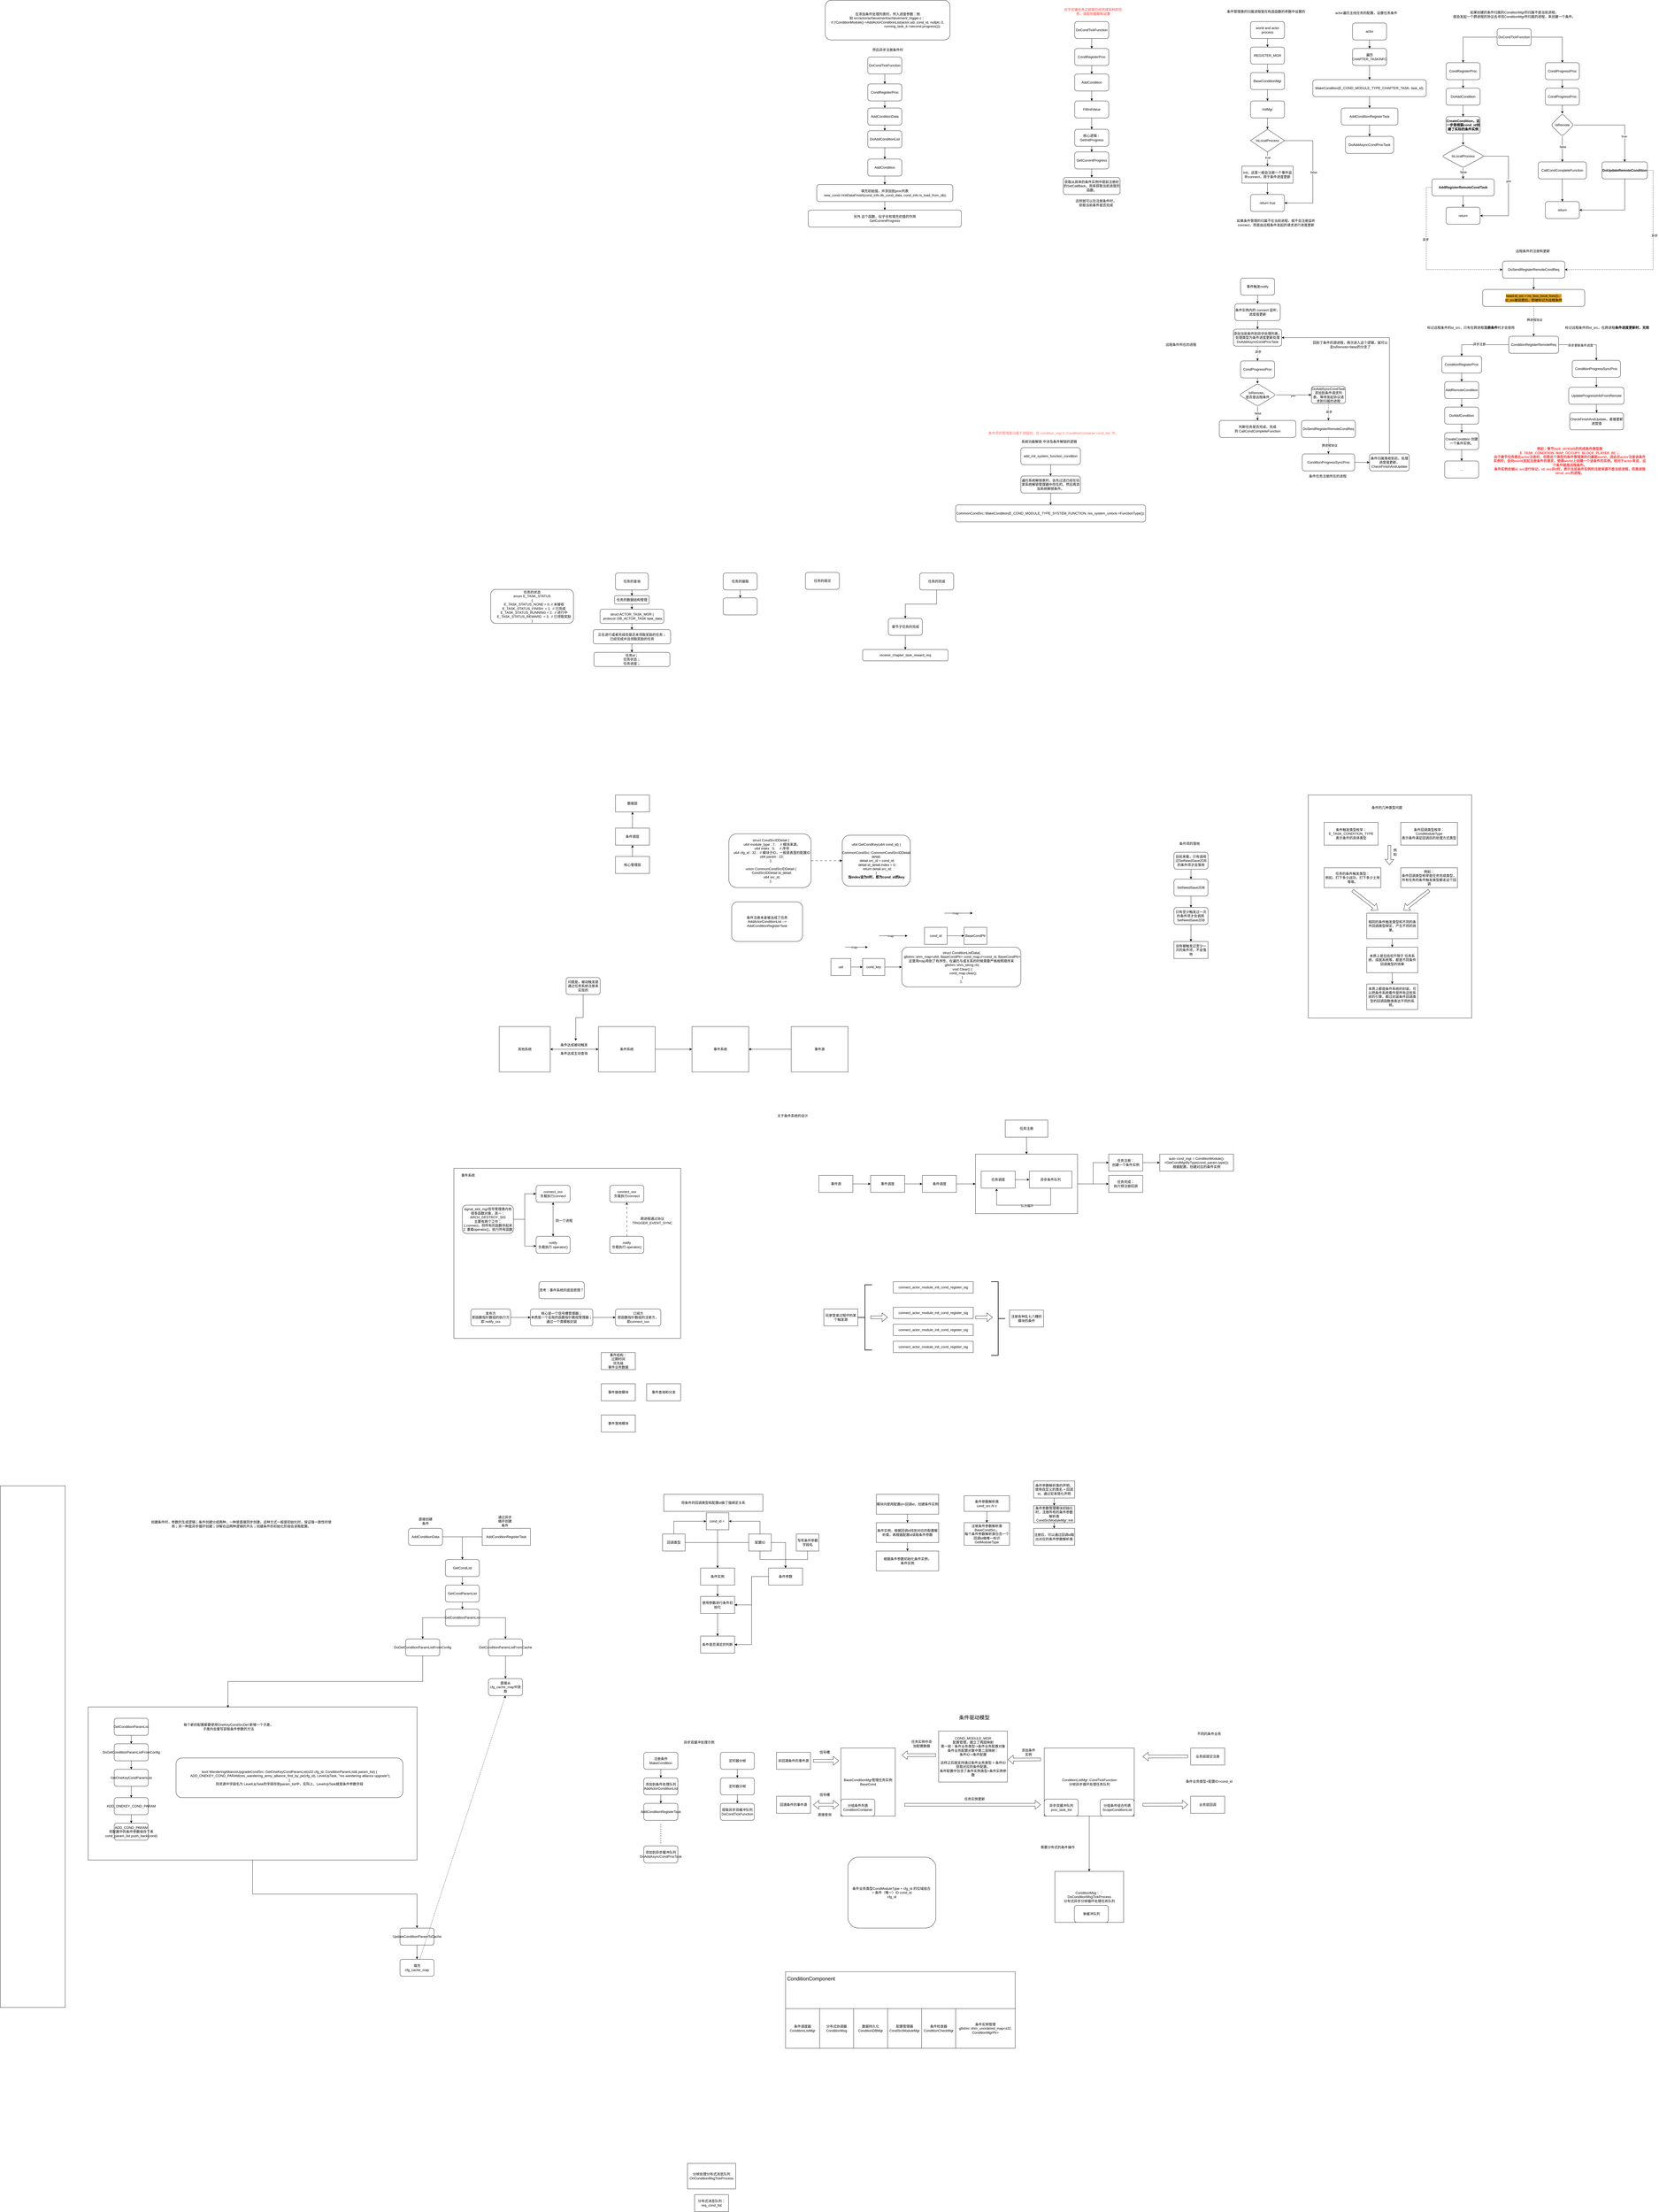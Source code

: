 <mxfile version="28.0.7" pages="15">
  <diagram name="第 1 页" id="0qMLAzxB9j7ZInEhVMJu">
    <mxGraphModel dx="7133" dy="1373" grid="1" gridSize="10" guides="1" tooltips="1" connect="1" arrows="1" fold="1" page="1" pageScale="1" pageWidth="827" pageHeight="1169" math="0" shadow="0">
      <root>
        <mxCell id="0" />
        <mxCell id="1" parent="0" />
        <mxCell id="X7OF4kSchoy8XItyaT_Y-3" value="" style="edgeStyle=orthogonalEdgeStyle;rounded=0;orthogonalLoop=1;jettySize=auto;html=1;" parent="1" source="X7OF4kSchoy8XItyaT_Y-1" target="X7OF4kSchoy8XItyaT_Y-2" edge="1">
          <mxGeometry relative="1" as="geometry" />
        </mxCell>
        <mxCell id="X7OF4kSchoy8XItyaT_Y-1" value="BaseConditionMgr" style="rounded=1;whiteSpace=wrap;html=1;" parent="1" vertex="1">
          <mxGeometry x="340" y="315" width="120" height="60" as="geometry" />
        </mxCell>
        <mxCell id="X7OF4kSchoy8XItyaT_Y-7" value="" style="edgeStyle=orthogonalEdgeStyle;rounded=0;orthogonalLoop=1;jettySize=auto;html=1;" parent="1" source="X7OF4kSchoy8XItyaT_Y-2" target="X7OF4kSchoy8XItyaT_Y-6" edge="1">
          <mxGeometry relative="1" as="geometry" />
        </mxCell>
        <mxCell id="X7OF4kSchoy8XItyaT_Y-2" value="InitMgr" style="whiteSpace=wrap;html=1;rounded=1;" parent="1" vertex="1">
          <mxGeometry x="340" y="415" width="120" height="60" as="geometry" />
        </mxCell>
        <mxCell id="X7OF4kSchoy8XItyaT_Y-5" value="" style="edgeStyle=orthogonalEdgeStyle;rounded=0;orthogonalLoop=1;jettySize=auto;html=1;" parent="1" source="X7OF4kSchoy8XItyaT_Y-4" target="X7OF4kSchoy8XItyaT_Y-1" edge="1">
          <mxGeometry relative="1" as="geometry" />
        </mxCell>
        <mxCell id="X7OF4kSchoy8XItyaT_Y-4" value="REGISTER_MGR" style="rounded=1;whiteSpace=wrap;html=1;" parent="1" vertex="1">
          <mxGeometry x="340" y="225" width="120" height="60" as="geometry" />
        </mxCell>
        <mxCell id="X7OF4kSchoy8XItyaT_Y-9" value="" style="edgeStyle=orthogonalEdgeStyle;rounded=0;orthogonalLoop=1;jettySize=auto;html=1;" parent="1" source="X7OF4kSchoy8XItyaT_Y-6" target="X7OF4kSchoy8XItyaT_Y-8" edge="1">
          <mxGeometry relative="1" as="geometry" />
        </mxCell>
        <mxCell id="X7OF4kSchoy8XItyaT_Y-10" value="true" style="edgeLabel;html=1;align=center;verticalAlign=middle;resizable=0;points=[];" parent="X7OF4kSchoy8XItyaT_Y-9" vertex="1" connectable="0">
          <mxGeometry x="-0.228" y="1" relative="1" as="geometry">
            <mxPoint as="offset" />
          </mxGeometry>
        </mxCell>
        <mxCell id="X7OF4kSchoy8XItyaT_Y-13" style="edgeStyle=orthogonalEdgeStyle;rounded=0;orthogonalLoop=1;jettySize=auto;html=1;exitX=1;exitY=0.5;exitDx=0;exitDy=0;entryX=1;entryY=0.5;entryDx=0;entryDy=0;" parent="1" source="X7OF4kSchoy8XItyaT_Y-6" target="X7OF4kSchoy8XItyaT_Y-11" edge="1">
          <mxGeometry relative="1" as="geometry">
            <Array as="points">
              <mxPoint x="560" y="555" />
              <mxPoint x="560" y="775" />
            </Array>
          </mxGeometry>
        </mxCell>
        <mxCell id="X7OF4kSchoy8XItyaT_Y-14" value="false" style="edgeLabel;html=1;align=center;verticalAlign=middle;resizable=0;points=[];" parent="X7OF4kSchoy8XItyaT_Y-13" vertex="1" connectable="0">
          <mxGeometry x="0.008" y="3" relative="1" as="geometry">
            <mxPoint as="offset" />
          </mxGeometry>
        </mxCell>
        <mxCell id="X7OF4kSchoy8XItyaT_Y-6" value="IsLocalProcess" style="rhombus;whiteSpace=wrap;html=1;" parent="1" vertex="1">
          <mxGeometry x="340" y="515" width="120" height="80" as="geometry" />
        </mxCell>
        <mxCell id="X7OF4kSchoy8XItyaT_Y-12" value="" style="edgeStyle=orthogonalEdgeStyle;rounded=0;orthogonalLoop=1;jettySize=auto;html=1;" parent="1" source="X7OF4kSchoy8XItyaT_Y-8" target="X7OF4kSchoy8XItyaT_Y-11" edge="1">
          <mxGeometry relative="1" as="geometry" />
        </mxCell>
        <mxCell id="X7OF4kSchoy8XItyaT_Y-8" value="Init，这里一般会注册一个事件监听connect，用于条件进度更新" style="whiteSpace=wrap;html=1;" parent="1" vertex="1">
          <mxGeometry x="310" y="645" width="180" height="60" as="geometry" />
        </mxCell>
        <mxCell id="X7OF4kSchoy8XItyaT_Y-11" value="return true" style="rounded=1;whiteSpace=wrap;html=1;" parent="1" vertex="1">
          <mxGeometry x="340" y="745" width="120" height="60" as="geometry" />
        </mxCell>
        <mxCell id="X7OF4kSchoy8XItyaT_Y-17" style="edgeStyle=orthogonalEdgeStyle;rounded=0;orthogonalLoop=1;jettySize=auto;html=1;entryX=0.5;entryY=0;entryDx=0;entryDy=0;" parent="1" source="X7OF4kSchoy8XItyaT_Y-16" target="X7OF4kSchoy8XItyaT_Y-4" edge="1">
          <mxGeometry relative="1" as="geometry" />
        </mxCell>
        <mxCell id="X7OF4kSchoy8XItyaT_Y-16" value="world and actor process" style="rounded=1;whiteSpace=wrap;html=1;" parent="1" vertex="1">
          <mxGeometry x="340" y="135" width="120" height="60" as="geometry" />
        </mxCell>
        <mxCell id="X7OF4kSchoy8XItyaT_Y-20" value="" style="edgeStyle=orthogonalEdgeStyle;rounded=0;orthogonalLoop=1;jettySize=auto;html=1;" parent="1" source="X7OF4kSchoy8XItyaT_Y-18" target="X7OF4kSchoy8XItyaT_Y-19" edge="1">
          <mxGeometry relative="1" as="geometry" />
        </mxCell>
        <mxCell id="X7OF4kSchoy8XItyaT_Y-18" value="actor" style="rounded=1;whiteSpace=wrap;html=1;" parent="1" vertex="1">
          <mxGeometry x="700" y="140" width="120" height="60" as="geometry" />
        </mxCell>
        <mxCell id="X7OF4kSchoy8XItyaT_Y-22" value="" style="edgeStyle=orthogonalEdgeStyle;rounded=0;orthogonalLoop=1;jettySize=auto;html=1;" parent="1" source="X7OF4kSchoy8XItyaT_Y-19" target="X7OF4kSchoy8XItyaT_Y-21" edge="1">
          <mxGeometry relative="1" as="geometry" />
        </mxCell>
        <mxCell id="X7OF4kSchoy8XItyaT_Y-19" value="遍历 CHAPTER_TASKINFO" style="rounded=1;whiteSpace=wrap;html=1;" parent="1" vertex="1">
          <mxGeometry x="700" y="230" width="120" height="60" as="geometry" />
        </mxCell>
        <mxCell id="X7OF4kSchoy8XItyaT_Y-24" value="" style="edgeStyle=orthogonalEdgeStyle;rounded=0;orthogonalLoop=1;jettySize=auto;html=1;" parent="1" source="X7OF4kSchoy8XItyaT_Y-21" target="X7OF4kSchoy8XItyaT_Y-23" edge="1">
          <mxGeometry relative="1" as="geometry" />
        </mxCell>
        <mxCell id="X7OF4kSchoy8XItyaT_Y-21" value="MakeCondition(E_COND_MODULE_TYPE_CHAPTER_TASK, task_id);" style="whiteSpace=wrap;html=1;rounded=1;" parent="1" vertex="1">
          <mxGeometry x="560" y="340" width="400" height="60" as="geometry" />
        </mxCell>
        <mxCell id="X7OF4kSchoy8XItyaT_Y-26" value="" style="edgeStyle=orthogonalEdgeStyle;rounded=0;orthogonalLoop=1;jettySize=auto;html=1;" parent="1" source="X7OF4kSchoy8XItyaT_Y-23" target="X7OF4kSchoy8XItyaT_Y-25" edge="1">
          <mxGeometry relative="1" as="geometry" />
        </mxCell>
        <mxCell id="X7OF4kSchoy8XItyaT_Y-23" value="AddConditionRegisterTask" style="whiteSpace=wrap;html=1;rounded=1;" parent="1" vertex="1">
          <mxGeometry x="660" y="440" width="200" height="60" as="geometry" />
        </mxCell>
        <mxCell id="X7OF4kSchoy8XItyaT_Y-25" value="DoAddAsyncCondProcTask" style="whiteSpace=wrap;html=1;rounded=1;" parent="1" vertex="1">
          <mxGeometry x="675" y="540" width="170" height="60" as="geometry" />
        </mxCell>
        <mxCell id="X7OF4kSchoy8XItyaT_Y-28" value="如果创建的条件归属的ConditionMgr的归属不是当前进程，&lt;div&gt;就会发起一个跨进程的协议去寻找ConditionMgr所归属的进程，来创建一个条件。&lt;/div&gt;" style="text;html=1;align=center;verticalAlign=middle;resizable=0;points=[];autosize=1;strokeColor=none;fillColor=none;" parent="1" vertex="1">
          <mxGeometry x="1045" y="90" width="450" height="40" as="geometry" />
        </mxCell>
        <mxCell id="X7OF4kSchoy8XItyaT_Y-31" value="" style="edgeStyle=orthogonalEdgeStyle;rounded=0;orthogonalLoop=1;jettySize=auto;html=1;" parent="1" source="X7OF4kSchoy8XItyaT_Y-29" target="X7OF4kSchoy8XItyaT_Y-30" edge="1">
          <mxGeometry relative="1" as="geometry" />
        </mxCell>
        <mxCell id="X7OF4kSchoy8XItyaT_Y-47" value="" style="edgeStyle=orthogonalEdgeStyle;rounded=0;orthogonalLoop=1;jettySize=auto;html=1;" parent="1" source="X7OF4kSchoy8XItyaT_Y-29" target="X7OF4kSchoy8XItyaT_Y-46" edge="1">
          <mxGeometry relative="1" as="geometry" />
        </mxCell>
        <mxCell id="X7OF4kSchoy8XItyaT_Y-29" value="DoCondTickFunction" style="rounded=1;whiteSpace=wrap;html=1;" parent="1" vertex="1">
          <mxGeometry x="1210" y="160" width="120" height="60" as="geometry" />
        </mxCell>
        <mxCell id="X7OF4kSchoy8XItyaT_Y-33" value="" style="edgeStyle=orthogonalEdgeStyle;rounded=0;orthogonalLoop=1;jettySize=auto;html=1;" parent="1" source="X7OF4kSchoy8XItyaT_Y-30" target="X7OF4kSchoy8XItyaT_Y-32" edge="1">
          <mxGeometry relative="1" as="geometry" />
        </mxCell>
        <mxCell id="X7OF4kSchoy8XItyaT_Y-30" value="CondRegisterProc" style="whiteSpace=wrap;html=1;rounded=1;" parent="1" vertex="1">
          <mxGeometry x="1030" y="280" width="120" height="60" as="geometry" />
        </mxCell>
        <mxCell id="X7OF4kSchoy8XItyaT_Y-42" value="" style="edgeStyle=orthogonalEdgeStyle;rounded=0;orthogonalLoop=1;jettySize=auto;html=1;" parent="1" source="X7OF4kSchoy8XItyaT_Y-32" target="X7OF4kSchoy8XItyaT_Y-41" edge="1">
          <mxGeometry relative="1" as="geometry" />
        </mxCell>
        <mxCell id="X7OF4kSchoy8XItyaT_Y-32" value="DoAddCondition" style="whiteSpace=wrap;html=1;rounded=1;" parent="1" vertex="1">
          <mxGeometry x="1030" y="370" width="120" height="60" as="geometry" />
        </mxCell>
        <mxCell id="X7OF4kSchoy8XItyaT_Y-37" value="" style="edgeStyle=orthogonalEdgeStyle;rounded=0;orthogonalLoop=1;jettySize=auto;html=1;" parent="1" source="X7OF4kSchoy8XItyaT_Y-34" target="X7OF4kSchoy8XItyaT_Y-36" edge="1">
          <mxGeometry relative="1" as="geometry" />
        </mxCell>
        <mxCell id="X7OF4kSchoy8XItyaT_Y-44" value="false" style="edgeLabel;html=1;align=center;verticalAlign=middle;resizable=0;points=[];" parent="X7OF4kSchoy8XItyaT_Y-37" vertex="1" connectable="0">
          <mxGeometry x="-0.2" y="1" relative="1" as="geometry">
            <mxPoint as="offset" />
          </mxGeometry>
        </mxCell>
        <mxCell id="X7OF4kSchoy8XItyaT_Y-40" style="edgeStyle=orthogonalEdgeStyle;rounded=0;orthogonalLoop=1;jettySize=auto;html=1;entryX=1;entryY=0.5;entryDx=0;entryDy=0;exitX=0.94;exitY=0.538;exitDx=0;exitDy=0;exitPerimeter=0;" parent="1" source="X7OF4kSchoy8XItyaT_Y-34" target="X7OF4kSchoy8XItyaT_Y-38" edge="1">
          <mxGeometry relative="1" as="geometry">
            <Array as="points">
              <mxPoint x="1156" y="610" />
              <mxPoint x="1250" y="610" />
              <mxPoint x="1250" y="820" />
            </Array>
          </mxGeometry>
        </mxCell>
        <mxCell id="X7OF4kSchoy8XItyaT_Y-45" value="yes" style="edgeLabel;html=1;align=center;verticalAlign=middle;resizable=0;points=[];" parent="X7OF4kSchoy8XItyaT_Y-40" vertex="1" connectable="0">
          <mxGeometry x="-0.091" relative="1" as="geometry">
            <mxPoint as="offset" />
          </mxGeometry>
        </mxCell>
        <mxCell id="X7OF4kSchoy8XItyaT_Y-34" value="IsLocalProcess" style="rhombus;whiteSpace=wrap;html=1;rounded=1;" parent="1" vertex="1">
          <mxGeometry x="1015" y="570" width="150" height="80" as="geometry" />
        </mxCell>
        <mxCell id="X7OF4kSchoy8XItyaT_Y-39" value="" style="edgeStyle=orthogonalEdgeStyle;rounded=0;orthogonalLoop=1;jettySize=auto;html=1;" parent="1" source="X7OF4kSchoy8XItyaT_Y-36" target="X7OF4kSchoy8XItyaT_Y-38" edge="1">
          <mxGeometry relative="1" as="geometry" />
        </mxCell>
        <mxCell id="X7OF4kSchoy8XItyaT_Y-131" style="edgeStyle=orthogonalEdgeStyle;rounded=0;orthogonalLoop=1;jettySize=auto;html=1;exitX=0;exitY=0.5;exitDx=0;exitDy=0;entryX=0;entryY=0.5;entryDx=0;entryDy=0;dashed=1;" parent="1" source="X7OF4kSchoy8XItyaT_Y-36" target="X7OF4kSchoy8XItyaT_Y-64" edge="1">
          <mxGeometry relative="1" as="geometry" />
        </mxCell>
        <mxCell id="X7OF4kSchoy8XItyaT_Y-133" value="异步" style="edgeLabel;html=1;align=center;verticalAlign=middle;resizable=0;points=[];" parent="X7OF4kSchoy8XItyaT_Y-131" vertex="1" connectable="0">
          <mxGeometry x="-0.296" y="-2" relative="1" as="geometry">
            <mxPoint as="offset" />
          </mxGeometry>
        </mxCell>
        <mxCell id="X7OF4kSchoy8XItyaT_Y-36" value="&lt;b&gt;AddRegisterRemoteCondTask&lt;/b&gt;" style="whiteSpace=wrap;html=1;rounded=1;" parent="1" vertex="1">
          <mxGeometry x="980" y="690" width="220" height="60" as="geometry" />
        </mxCell>
        <mxCell id="X7OF4kSchoy8XItyaT_Y-38" value="return" style="whiteSpace=wrap;html=1;rounded=1;" parent="1" vertex="1">
          <mxGeometry x="1030" y="790" width="120" height="60" as="geometry" />
        </mxCell>
        <mxCell id="X7OF4kSchoy8XItyaT_Y-43" value="" style="edgeStyle=orthogonalEdgeStyle;rounded=0;orthogonalLoop=1;jettySize=auto;html=1;" parent="1" source="X7OF4kSchoy8XItyaT_Y-41" target="X7OF4kSchoy8XItyaT_Y-34" edge="1">
          <mxGeometry relative="1" as="geometry" />
        </mxCell>
        <mxCell id="X7OF4kSchoy8XItyaT_Y-41" value="&lt;b&gt;CreateCondition，这一步是根据cond_id创建了实际的条件实例&lt;/b&gt;" style="whiteSpace=wrap;html=1;rounded=1;" parent="1" vertex="1">
          <mxGeometry x="1030" y="470" width="120" height="60" as="geometry" />
        </mxCell>
        <mxCell id="X7OF4kSchoy8XItyaT_Y-49" value="" style="edgeStyle=orthogonalEdgeStyle;rounded=0;orthogonalLoop=1;jettySize=auto;html=1;" parent="1" source="X7OF4kSchoy8XItyaT_Y-46" target="X7OF4kSchoy8XItyaT_Y-48" edge="1">
          <mxGeometry relative="1" as="geometry" />
        </mxCell>
        <mxCell id="X7OF4kSchoy8XItyaT_Y-46" value="CondProgressProc" style="whiteSpace=wrap;html=1;rounded=1;" parent="1" vertex="1">
          <mxGeometry x="1380" y="280" width="120" height="60" as="geometry" />
        </mxCell>
        <mxCell id="X7OF4kSchoy8XItyaT_Y-51" value="" style="edgeStyle=orthogonalEdgeStyle;rounded=0;orthogonalLoop=1;jettySize=auto;html=1;" parent="1" source="X7OF4kSchoy8XItyaT_Y-48" target="X7OF4kSchoy8XItyaT_Y-50" edge="1">
          <mxGeometry relative="1" as="geometry" />
        </mxCell>
        <mxCell id="X7OF4kSchoy8XItyaT_Y-48" value="CondProgressProc" style="whiteSpace=wrap;html=1;rounded=1;" parent="1" vertex="1">
          <mxGeometry x="1380" y="370" width="120" height="60" as="geometry" />
        </mxCell>
        <mxCell id="X7OF4kSchoy8XItyaT_Y-53" value="" style="edgeStyle=orthogonalEdgeStyle;rounded=0;orthogonalLoop=1;jettySize=auto;html=1;" parent="1" source="X7OF4kSchoy8XItyaT_Y-50" target="X7OF4kSchoy8XItyaT_Y-52" edge="1">
          <mxGeometry relative="1" as="geometry" />
        </mxCell>
        <mxCell id="X7OF4kSchoy8XItyaT_Y-61" value="true" style="edgeLabel;html=1;align=center;verticalAlign=middle;resizable=0;points=[];" parent="X7OF4kSchoy8XItyaT_Y-53" vertex="1" connectable="0">
          <mxGeometry x="0.419" y="-2" relative="1" as="geometry">
            <mxPoint as="offset" />
          </mxGeometry>
        </mxCell>
        <mxCell id="X7OF4kSchoy8XItyaT_Y-56" value="" style="edgeStyle=orthogonalEdgeStyle;rounded=0;orthogonalLoop=1;jettySize=auto;html=1;" parent="1" source="X7OF4kSchoy8XItyaT_Y-50" target="X7OF4kSchoy8XItyaT_Y-55" edge="1">
          <mxGeometry relative="1" as="geometry" />
        </mxCell>
        <mxCell id="X7OF4kSchoy8XItyaT_Y-60" value="false" style="edgeLabel;html=1;align=center;verticalAlign=middle;resizable=0;points=[];" parent="X7OF4kSchoy8XItyaT_Y-56" vertex="1" connectable="0">
          <mxGeometry x="-0.178" y="2" relative="1" as="geometry">
            <mxPoint as="offset" />
          </mxGeometry>
        </mxCell>
        <mxCell id="X7OF4kSchoy8XItyaT_Y-50" value="IsRemote" style="rhombus;whiteSpace=wrap;html=1;rounded=1;" parent="1" vertex="1">
          <mxGeometry x="1400" y="460" width="80" height="80" as="geometry" />
        </mxCell>
        <mxCell id="X7OF4kSchoy8XItyaT_Y-59" style="edgeStyle=orthogonalEdgeStyle;rounded=0;orthogonalLoop=1;jettySize=auto;html=1;entryX=1;entryY=0.5;entryDx=0;entryDy=0;" parent="1" source="X7OF4kSchoy8XItyaT_Y-52" target="X7OF4kSchoy8XItyaT_Y-57" edge="1">
          <mxGeometry relative="1" as="geometry">
            <Array as="points">
              <mxPoint x="1660" y="800" />
            </Array>
          </mxGeometry>
        </mxCell>
        <mxCell id="X7OF4kSchoy8XItyaT_Y-134" style="edgeStyle=orthogonalEdgeStyle;rounded=0;orthogonalLoop=1;jettySize=auto;html=1;exitX=1;exitY=0.5;exitDx=0;exitDy=0;entryX=1;entryY=0.5;entryDx=0;entryDy=0;dashed=1;" parent="1" source="X7OF4kSchoy8XItyaT_Y-52" target="X7OF4kSchoy8XItyaT_Y-64" edge="1">
          <mxGeometry relative="1" as="geometry" />
        </mxCell>
        <mxCell id="X7OF4kSchoy8XItyaT_Y-135" value="异步" style="edgeLabel;html=1;align=center;verticalAlign=middle;resizable=0;points=[];" parent="X7OF4kSchoy8XItyaT_Y-134" vertex="1" connectable="0">
          <mxGeometry x="-0.266" y="5" relative="1" as="geometry">
            <mxPoint as="offset" />
          </mxGeometry>
        </mxCell>
        <mxCell id="X7OF4kSchoy8XItyaT_Y-52" value="&lt;b&gt;DoUpdateRemoteCondition&lt;/b&gt;" style="whiteSpace=wrap;html=1;rounded=1;" parent="1" vertex="1">
          <mxGeometry x="1580" y="630" width="160" height="60" as="geometry" />
        </mxCell>
        <mxCell id="X7OF4kSchoy8XItyaT_Y-58" value="" style="edgeStyle=orthogonalEdgeStyle;rounded=0;orthogonalLoop=1;jettySize=auto;html=1;" parent="1" source="X7OF4kSchoy8XItyaT_Y-55" target="X7OF4kSchoy8XItyaT_Y-57" edge="1">
          <mxGeometry relative="1" as="geometry" />
        </mxCell>
        <mxCell id="X7OF4kSchoy8XItyaT_Y-55" value="CallCondCompleteFunction" style="whiteSpace=wrap;html=1;rounded=1;" parent="1" vertex="1">
          <mxGeometry x="1355" y="630" width="170" height="60" as="geometry" />
        </mxCell>
        <mxCell id="X7OF4kSchoy8XItyaT_Y-57" value="return" style="whiteSpace=wrap;html=1;rounded=1;" parent="1" vertex="1">
          <mxGeometry x="1380" y="770" width="120" height="60" as="geometry" />
        </mxCell>
        <mxCell id="X7OF4kSchoy8XItyaT_Y-62" value="条件管理类的归属进程是在构造函数的参数中设置的" style="text;html=1;align=center;verticalAlign=middle;whiteSpace=wrap;rounded=0;" parent="1" vertex="1">
          <mxGeometry x="230" y="85" width="330" height="30" as="geometry" />
        </mxCell>
        <mxCell id="X7OF4kSchoy8XItyaT_Y-63" value="actor遍历主线任务的配置，设置任务条件" style="text;html=1;align=center;verticalAlign=middle;whiteSpace=wrap;rounded=0;" parent="1" vertex="1">
          <mxGeometry x="630" y="90" width="237" height="30" as="geometry" />
        </mxCell>
        <mxCell id="X7OF4kSchoy8XItyaT_Y-89" value="" style="edgeStyle=orthogonalEdgeStyle;rounded=0;orthogonalLoop=1;jettySize=auto;html=1;" parent="1" source="X7OF4kSchoy8XItyaT_Y-64" target="X7OF4kSchoy8XItyaT_Y-88" edge="1">
          <mxGeometry relative="1" as="geometry" />
        </mxCell>
        <mxCell id="X7OF4kSchoy8XItyaT_Y-64" value="DoSendRegisterRemoteCondReq" style="rounded=1;whiteSpace=wrap;html=1;" parent="1" vertex="1">
          <mxGeometry x="1229" y="980" width="220" height="60" as="geometry" />
        </mxCell>
        <mxCell id="X7OF4kSchoy8XItyaT_Y-68" value="" style="edgeStyle=orthogonalEdgeStyle;rounded=0;orthogonalLoop=1;jettySize=auto;html=1;" parent="1" source="X7OF4kSchoy8XItyaT_Y-65" target="X7OF4kSchoy8XItyaT_Y-67" edge="1">
          <mxGeometry relative="1" as="geometry" />
        </mxCell>
        <mxCell id="acaYQ1tCma_x3v5Xgvzq-1" value="异步注册" style="edgeLabel;html=1;align=center;verticalAlign=middle;resizable=0;points=[];" parent="X7OF4kSchoy8XItyaT_Y-68" vertex="1" connectable="0">
          <mxGeometry x="0.013" y="-2" relative="1" as="geometry">
            <mxPoint as="offset" />
          </mxGeometry>
        </mxCell>
        <mxCell id="X7OF4kSchoy8XItyaT_Y-70" value="" style="edgeStyle=orthogonalEdgeStyle;rounded=0;orthogonalLoop=1;jettySize=auto;html=1;" parent="1" source="X7OF4kSchoy8XItyaT_Y-65" target="X7OF4kSchoy8XItyaT_Y-69" edge="1">
          <mxGeometry relative="1" as="geometry" />
        </mxCell>
        <mxCell id="acaYQ1tCma_x3v5Xgvzq-2" value="异步更新条件进度" style="edgeLabel;html=1;align=center;verticalAlign=middle;resizable=0;points=[];" parent="X7OF4kSchoy8XItyaT_Y-70" vertex="1" connectable="0">
          <mxGeometry x="-0.179" y="-2" relative="1" as="geometry">
            <mxPoint as="offset" />
          </mxGeometry>
        </mxCell>
        <mxCell id="X7OF4kSchoy8XItyaT_Y-65" value="ConditionRegisterRemoteReq" style="whiteSpace=wrap;html=1;rounded=1;" parent="1" vertex="1">
          <mxGeometry x="1251" y="1245" width="176" height="60" as="geometry" />
        </mxCell>
        <mxCell id="X7OF4kSchoy8XItyaT_Y-72" value="" style="edgeStyle=orthogonalEdgeStyle;rounded=0;orthogonalLoop=1;jettySize=auto;html=1;" parent="1" source="X7OF4kSchoy8XItyaT_Y-67" target="X7OF4kSchoy8XItyaT_Y-71" edge="1">
          <mxGeometry relative="1" as="geometry" />
        </mxCell>
        <mxCell id="X7OF4kSchoy8XItyaT_Y-67" value="ConditionRegisterProc" style="whiteSpace=wrap;html=1;rounded=1;" parent="1" vertex="1">
          <mxGeometry x="1015" y="1315" width="140" height="60" as="geometry" />
        </mxCell>
        <mxCell id="X7OF4kSchoy8XItyaT_Y-81" value="" style="edgeStyle=orthogonalEdgeStyle;rounded=0;orthogonalLoop=1;jettySize=auto;html=1;" parent="1" source="X7OF4kSchoy8XItyaT_Y-69" target="X7OF4kSchoy8XItyaT_Y-80" edge="1">
          <mxGeometry relative="1" as="geometry" />
        </mxCell>
        <mxCell id="X7OF4kSchoy8XItyaT_Y-69" value="ConditionProgressSyncProc" style="whiteSpace=wrap;html=1;rounded=1;" parent="1" vertex="1">
          <mxGeometry x="1475" y="1330" width="170" height="60" as="geometry" />
        </mxCell>
        <mxCell id="X7OF4kSchoy8XItyaT_Y-74" value="" style="edgeStyle=orthogonalEdgeStyle;rounded=0;orthogonalLoop=1;jettySize=auto;html=1;" parent="1" source="X7OF4kSchoy8XItyaT_Y-71" target="X7OF4kSchoy8XItyaT_Y-73" edge="1">
          <mxGeometry relative="1" as="geometry" />
        </mxCell>
        <mxCell id="X7OF4kSchoy8XItyaT_Y-71" value="AddRemoteCondition" style="whiteSpace=wrap;html=1;rounded=1;" parent="1" vertex="1">
          <mxGeometry x="1025" y="1405" width="120" height="60" as="geometry" />
        </mxCell>
        <mxCell id="X7OF4kSchoy8XItyaT_Y-76" value="" style="edgeStyle=orthogonalEdgeStyle;rounded=0;orthogonalLoop=1;jettySize=auto;html=1;" parent="1" source="X7OF4kSchoy8XItyaT_Y-73" target="X7OF4kSchoy8XItyaT_Y-75" edge="1">
          <mxGeometry relative="1" as="geometry" />
        </mxCell>
        <mxCell id="X7OF4kSchoy8XItyaT_Y-73" value="DoAddCondition" style="whiteSpace=wrap;html=1;rounded=1;" parent="1" vertex="1">
          <mxGeometry x="1025" y="1495" width="120" height="60" as="geometry" />
        </mxCell>
        <mxCell id="X7OF4kSchoy8XItyaT_Y-78" value="" style="edgeStyle=orthogonalEdgeStyle;rounded=0;orthogonalLoop=1;jettySize=auto;html=1;" parent="1" source="X7OF4kSchoy8XItyaT_Y-75" target="X7OF4kSchoy8XItyaT_Y-77" edge="1">
          <mxGeometry relative="1" as="geometry" />
        </mxCell>
        <mxCell id="X7OF4kSchoy8XItyaT_Y-75" value="CreateCondition 创建一个条件实例。" style="whiteSpace=wrap;html=1;rounded=1;" parent="1" vertex="1">
          <mxGeometry x="1025" y="1585" width="120" height="60" as="geometry" />
        </mxCell>
        <mxCell id="X7OF4kSchoy8XItyaT_Y-77" value="..." style="whiteSpace=wrap;html=1;rounded=1;" parent="1" vertex="1">
          <mxGeometry x="1025" y="1685" width="120" height="60" as="geometry" />
        </mxCell>
        <mxCell id="X7OF4kSchoy8XItyaT_Y-79" value="远程条件的注册和更新" style="text;html=1;align=center;verticalAlign=middle;whiteSpace=wrap;rounded=0;" parent="1" vertex="1">
          <mxGeometry x="1256.25" y="930" width="160" height="30" as="geometry" />
        </mxCell>
        <mxCell id="X7OF4kSchoy8XItyaT_Y-83" value="" style="edgeStyle=orthogonalEdgeStyle;rounded=0;orthogonalLoop=1;jettySize=auto;html=1;" parent="1" source="X7OF4kSchoy8XItyaT_Y-80" target="X7OF4kSchoy8XItyaT_Y-82" edge="1">
          <mxGeometry relative="1" as="geometry" />
        </mxCell>
        <mxCell id="X7OF4kSchoy8XItyaT_Y-80" value="UpdateProgressInfoFromRemote" style="whiteSpace=wrap;html=1;rounded=1;" parent="1" vertex="1">
          <mxGeometry x="1462.5" y="1425" width="195" height="60" as="geometry" />
        </mxCell>
        <mxCell id="X7OF4kSchoy8XItyaT_Y-82" value="CheckFinishAndUpdate，直接更新进度值" style="whiteSpace=wrap;html=1;rounded=1;" parent="1" vertex="1">
          <mxGeometry x="1466" y="1515" width="190" height="60" as="geometry" />
        </mxCell>
        <mxCell id="X7OF4kSchoy8XItyaT_Y-84" value="例如：章节task_id=9165的完成条件类型是&lt;br&gt;&lt;table border=&quot;0&quot; cellpadding=&quot;0&quot; cellspacing=&quot;0&quot; width=&quot;537&quot; style=&quot;border-collapse:&lt;br/&gt; collapse;width:403pt&quot;&gt;&lt;tbody&gt;&lt;tr height=&quot;19&quot; style=&quot;height:14.25pt&quot;&gt;  &lt;td height=&quot;19&quot; class=&quot;xl64&quot; width=&quot;537&quot; style=&quot;height:14.25pt;width:403pt&quot;&gt;E_TASK_CONDITION_MAP_OCCUPY_BLOCK_PLAYER_BC；&lt;br&gt;由于章节任务是在actor注册的，但是这个类型的条件管理类的归属是world，因此在actor注册该条件实例时，会向world发起注册条件的请求，使得world上创建一个该条件的实例。相对于actor来说，这个条件就是远程条件。&lt;/td&gt;&lt;/tr&gt;&lt;/tbody&gt;&lt;/table&gt;&lt;div&gt;条件实例会被id_src进行标记，id_src非0时，表示当前条件实例的注册来源不是当前进程，而是进程id=id_src的进程。&lt;/div&gt;" style="text;html=1;align=center;verticalAlign=middle;whiteSpace=wrap;rounded=0;fontStyle=1;fontColor=#FF3333;" parent="1" vertex="1">
          <mxGeometry x="1236.25" y="1615" width="460" height="139" as="geometry" />
        </mxCell>
        <mxCell id="X7OF4kSchoy8XItyaT_Y-90" value="" style="edgeStyle=orthogonalEdgeStyle;rounded=0;orthogonalLoop=1;jettySize=auto;html=1;dashed=1;" parent="1" source="X7OF4kSchoy8XItyaT_Y-88" target="X7OF4kSchoy8XItyaT_Y-65" edge="1">
          <mxGeometry relative="1" as="geometry" />
        </mxCell>
        <mxCell id="X7OF4kSchoy8XItyaT_Y-136" value="跨进程协议" style="edgeLabel;html=1;align=center;verticalAlign=middle;resizable=0;points=[];" parent="X7OF4kSchoy8XItyaT_Y-90" vertex="1" connectable="0">
          <mxGeometry x="-0.105" y="3" relative="1" as="geometry">
            <mxPoint as="offset" />
          </mxGeometry>
        </mxCell>
        <mxCell id="X7OF4kSchoy8XItyaT_Y-88" value="&lt;span style=&quot;background-color: rgb(218, 153, 11);&quot;&gt;head.id_src = ns_bus_local_func()，&lt;/span&gt;&lt;div&gt;&lt;span style=&quot;background-color: rgb(218, 153, 11);&quot;&gt;id_src被设置后，即被标记为远程条件&lt;/span&gt;&lt;/div&gt;" style="whiteSpace=wrap;html=1;rounded=1;" parent="1" vertex="1">
          <mxGeometry x="1159" y="1080" width="360" height="60" as="geometry" />
        </mxCell>
        <mxCell id="X7OF4kSchoy8XItyaT_Y-93" value="如果条件管理的归属不在当前进程，就不会注册监听connect，而是由远程条件发起的请求进行进度更新" style="text;html=1;align=center;verticalAlign=middle;whiteSpace=wrap;rounded=0;" parent="1" vertex="1">
          <mxGeometry x="270" y="830" width="320" height="30" as="geometry" />
        </mxCell>
        <mxCell id="X7OF4kSchoy8XItyaT_Y-96" value="" style="edgeStyle=orthogonalEdgeStyle;rounded=0;orthogonalLoop=1;jettySize=auto;html=1;" parent="1" source="X7OF4kSchoy8XItyaT_Y-94" target="X7OF4kSchoy8XItyaT_Y-95" edge="1">
          <mxGeometry relative="1" as="geometry" />
        </mxCell>
        <mxCell id="X7OF4kSchoy8XItyaT_Y-94" value="事件触发notify" style="rounded=1;whiteSpace=wrap;html=1;" parent="1" vertex="1">
          <mxGeometry x="305" y="1040" width="120" height="60" as="geometry" />
        </mxCell>
        <mxCell id="X7OF4kSchoy8XItyaT_Y-98" value="" style="edgeStyle=orthogonalEdgeStyle;rounded=0;orthogonalLoop=1;jettySize=auto;html=1;" parent="1" source="X7OF4kSchoy8XItyaT_Y-95" target="X7OF4kSchoy8XItyaT_Y-97" edge="1">
          <mxGeometry relative="1" as="geometry" />
        </mxCell>
        <mxCell id="X7OF4kSchoy8XItyaT_Y-95" value="条件实例内的 connect 监听，进度值更新" style="rounded=1;whiteSpace=wrap;html=1;" parent="1" vertex="1">
          <mxGeometry x="285" y="1130" width="160" height="60" as="geometry" />
        </mxCell>
        <mxCell id="X7OF4kSchoy8XItyaT_Y-119" value="" style="edgeStyle=orthogonalEdgeStyle;rounded=0;orthogonalLoop=1;jettySize=auto;html=1;dashed=1;" parent="1" source="X7OF4kSchoy8XItyaT_Y-97" target="X7OF4kSchoy8XItyaT_Y-118" edge="1">
          <mxGeometry relative="1" as="geometry" />
        </mxCell>
        <mxCell id="X7OF4kSchoy8XItyaT_Y-121" value="异步" style="edgeLabel;html=1;align=center;verticalAlign=middle;resizable=0;points=[];" parent="X7OF4kSchoy8XItyaT_Y-119" vertex="1" connectable="0">
          <mxGeometry x="-0.24" y="2" relative="1" as="geometry">
            <mxPoint as="offset" />
          </mxGeometry>
        </mxCell>
        <mxCell id="X7OF4kSchoy8XItyaT_Y-97" value="添加当前条件到异步处理列表，处理类型为条件进度更新处理DoAddAsyncCondProcTask" style="whiteSpace=wrap;html=1;rounded=1;" parent="1" vertex="1">
          <mxGeometry x="280" y="1220" width="170" height="60" as="geometry" />
        </mxCell>
        <mxCell id="X7OF4kSchoy8XItyaT_Y-102" value="" style="edgeStyle=orthogonalEdgeStyle;rounded=0;orthogonalLoop=1;jettySize=auto;html=1;" parent="1" source="X7OF4kSchoy8XItyaT_Y-99" target="X7OF4kSchoy8XItyaT_Y-101" edge="1">
          <mxGeometry relative="1" as="geometry" />
        </mxCell>
        <mxCell id="X7OF4kSchoy8XItyaT_Y-105" value="false" style="edgeLabel;html=1;align=center;verticalAlign=middle;resizable=0;points=[];" parent="X7OF4kSchoy8XItyaT_Y-102" vertex="1" connectable="0">
          <mxGeometry x="0.004" y="1" relative="1" as="geometry">
            <mxPoint as="offset" />
          </mxGeometry>
        </mxCell>
        <mxCell id="X7OF4kSchoy8XItyaT_Y-104" value="" style="edgeStyle=orthogonalEdgeStyle;rounded=0;orthogonalLoop=1;jettySize=auto;html=1;" parent="1" source="X7OF4kSchoy8XItyaT_Y-99" target="X7OF4kSchoy8XItyaT_Y-103" edge="1">
          <mxGeometry relative="1" as="geometry" />
        </mxCell>
        <mxCell id="X7OF4kSchoy8XItyaT_Y-106" value="yes" style="edgeLabel;html=1;align=center;verticalAlign=middle;resizable=0;points=[];" parent="X7OF4kSchoy8XItyaT_Y-104" vertex="1" connectable="0">
          <mxGeometry x="-0.039" y="-2" relative="1" as="geometry">
            <mxPoint as="offset" />
          </mxGeometry>
        </mxCell>
        <mxCell id="X7OF4kSchoy8XItyaT_Y-99" value="IsRemote，&lt;div&gt;是否是远程条件&lt;/div&gt;" style="rhombus;whiteSpace=wrap;html=1;rounded=1;" parent="1" vertex="1">
          <mxGeometry x="300" y="1412" width="130" height="80" as="geometry" />
        </mxCell>
        <mxCell id="X7OF4kSchoy8XItyaT_Y-101" value="判断任务是否完成，完成则&amp;nbsp;CallCondCompleteFunction" style="whiteSpace=wrap;html=1;rounded=1;" parent="1" vertex="1">
          <mxGeometry x="230" y="1542" width="270" height="60" as="geometry" />
        </mxCell>
        <mxCell id="X7OF4kSchoy8XItyaT_Y-123" value="" style="edgeStyle=orthogonalEdgeStyle;rounded=0;orthogonalLoop=1;jettySize=auto;html=1;dashed=1;" parent="1" source="X7OF4kSchoy8XItyaT_Y-103" target="X7OF4kSchoy8XItyaT_Y-122" edge="1">
          <mxGeometry relative="1" as="geometry" />
        </mxCell>
        <mxCell id="X7OF4kSchoy8XItyaT_Y-124" value="异步" style="edgeLabel;html=1;align=center;verticalAlign=middle;resizable=0;points=[];" parent="X7OF4kSchoy8XItyaT_Y-123" vertex="1" connectable="0">
          <mxGeometry y="2" relative="1" as="geometry">
            <mxPoint as="offset" />
          </mxGeometry>
        </mxCell>
        <mxCell id="X7OF4kSchoy8XItyaT_Y-103" value="DoAddSyncCondTask添加到条件请求列表，等待发起协议请求到归属的进程" style="whiteSpace=wrap;html=1;rounded=1;" parent="1" vertex="1">
          <mxGeometry x="555" y="1422" width="120" height="60" as="geometry" />
        </mxCell>
        <mxCell id="X7OF4kSchoy8XItyaT_Y-109" style="edgeStyle=orthogonalEdgeStyle;rounded=0;orthogonalLoop=1;jettySize=auto;html=1;exitX=0.5;exitY=0;exitDx=0;exitDy=0;entryX=1;entryY=0.5;entryDx=0;entryDy=0;" parent="1" source="X7OF4kSchoy8XItyaT_Y-107" target="X7OF4kSchoy8XItyaT_Y-97" edge="1">
          <mxGeometry relative="1" as="geometry">
            <Array as="points">
              <mxPoint x="830" y="1250" />
            </Array>
          </mxGeometry>
        </mxCell>
        <mxCell id="X7OF4kSchoy8XItyaT_Y-107" value="条件归属类收到后，处理进度值更新，&lt;div&gt;CheckFinishAndUpdate&lt;br&gt;&lt;/div&gt;" style="whiteSpace=wrap;html=1;rounded=1;" parent="1" vertex="1">
          <mxGeometry x="760" y="1660" width="140" height="60" as="geometry" />
        </mxCell>
        <mxCell id="X7OF4kSchoy8XItyaT_Y-110" value="回到了条件的源进程，再次进入这个逻辑，就可以走IsRemote=false的分支了" style="text;html=1;align=center;verticalAlign=middle;whiteSpace=wrap;rounded=0;" parent="1" vertex="1">
          <mxGeometry x="557" y="1260" width="270" height="30" as="geometry" />
        </mxCell>
        <mxCell id="X7OF4kSchoy8XItyaT_Y-120" value="" style="edgeStyle=orthogonalEdgeStyle;rounded=0;orthogonalLoop=1;jettySize=auto;html=1;entryX=0.5;entryY=0;entryDx=0;entryDy=0;" parent="1" target="X7OF4kSchoy8XItyaT_Y-99" edge="1">
          <mxGeometry relative="1" as="geometry">
            <mxPoint x="364.48" y="1392" as="sourcePoint" />
            <mxPoint x="364.48" y="1412" as="targetPoint" />
          </mxGeometry>
        </mxCell>
        <mxCell id="X7OF4kSchoy8XItyaT_Y-118" value="CondProgressProc" style="whiteSpace=wrap;html=1;rounded=1;" parent="1" vertex="1">
          <mxGeometry x="305" y="1332" width="120" height="60" as="geometry" />
        </mxCell>
        <mxCell id="X7OF4kSchoy8XItyaT_Y-126" value="" style="edgeStyle=orthogonalEdgeStyle;rounded=0;orthogonalLoop=1;jettySize=auto;html=1;dashed=1;" parent="1" source="X7OF4kSchoy8XItyaT_Y-122" target="X7OF4kSchoy8XItyaT_Y-125" edge="1">
          <mxGeometry relative="1" as="geometry" />
        </mxCell>
        <mxCell id="X7OF4kSchoy8XItyaT_Y-127" value="跨进程协议" style="edgeLabel;html=1;align=center;verticalAlign=middle;resizable=0;points=[];" parent="X7OF4kSchoy8XItyaT_Y-126" vertex="1" connectable="0">
          <mxGeometry x="-0.05" y="4" relative="1" as="geometry">
            <mxPoint as="offset" />
          </mxGeometry>
        </mxCell>
        <mxCell id="X7OF4kSchoy8XItyaT_Y-122" value="DoSendRegisterRemoteCondReq" style="whiteSpace=wrap;html=1;rounded=1;" parent="1" vertex="1">
          <mxGeometry x="520" y="1542" width="190" height="60" as="geometry" />
        </mxCell>
        <mxCell id="X7OF4kSchoy8XItyaT_Y-128" value="" style="edgeStyle=orthogonalEdgeStyle;rounded=0;orthogonalLoop=1;jettySize=auto;html=1;" parent="1" source="X7OF4kSchoy8XItyaT_Y-125" target="X7OF4kSchoy8XItyaT_Y-107" edge="1">
          <mxGeometry relative="1" as="geometry" />
        </mxCell>
        <mxCell id="X7OF4kSchoy8XItyaT_Y-125" value="ConditionProgressSyncProc" style="whiteSpace=wrap;html=1;rounded=1;" parent="1" vertex="1">
          <mxGeometry x="522.5" y="1660" width="185" height="60" as="geometry" />
        </mxCell>
        <mxCell id="X7OF4kSchoy8XItyaT_Y-129" value="远程条件所在的进程" style="text;html=1;align=center;verticalAlign=middle;whiteSpace=wrap;rounded=0;" parent="1" vertex="1">
          <mxGeometry x="40" y="1260" width="110" height="30" as="geometry" />
        </mxCell>
        <mxCell id="X7OF4kSchoy8XItyaT_Y-130" value="条件任务注册所在的进程" style="text;html=1;align=center;verticalAlign=middle;whiteSpace=wrap;rounded=0;" parent="1" vertex="1">
          <mxGeometry x="544" y="1724" width="137" height="30" as="geometry" />
        </mxCell>
        <mxCell id="X7OF4kSchoy8XItyaT_Y-139" value="标记远程条件的id_src，只有在跨进程&lt;b&gt;注册条件&lt;/b&gt;时才会使用" style="text;html=1;align=center;verticalAlign=middle;whiteSpace=wrap;rounded=0;" parent="1" vertex="1">
          <mxGeometry x="960" y="1200" width="315" height="30" as="geometry" />
        </mxCell>
        <mxCell id="X7OF4kSchoy8XItyaT_Y-140" value="标记远程条件的id_src，在跨进程&lt;b&gt;条件进度更新时，无效&lt;/b&gt;" style="text;html=1;align=center;verticalAlign=middle;whiteSpace=wrap;rounded=0;" parent="1" vertex="1">
          <mxGeometry x="1416.25" y="1200" width="363.75" height="30" as="geometry" />
        </mxCell>
        <mxCell id="e6TLS5AYR3saVivaQgb9-1" value="对于在接任务之前就已经完成目标的任务，该如何接取和设置" style="text;html=1;align=center;verticalAlign=middle;whiteSpace=wrap;rounded=0;fontColor=#FF3333;" parent="1" vertex="1">
          <mxGeometry x="-320" y="85" width="210" height="30" as="geometry" />
        </mxCell>
        <mxCell id="e6TLS5AYR3saVivaQgb9-4" value="" style="edgeStyle=orthogonalEdgeStyle;rounded=0;orthogonalLoop=1;jettySize=auto;html=1;" parent="1" source="e6TLS5AYR3saVivaQgb9-2" target="e6TLS5AYR3saVivaQgb9-3" edge="1">
          <mxGeometry relative="1" as="geometry" />
        </mxCell>
        <mxCell id="e6TLS5AYR3saVivaQgb9-2" value="DoCondTickFunction" style="rounded=1;whiteSpace=wrap;html=1;" parent="1" vertex="1">
          <mxGeometry x="-1010" y="260" width="120" height="60" as="geometry" />
        </mxCell>
        <mxCell id="e6TLS5AYR3saVivaQgb9-6" value="" style="edgeStyle=orthogonalEdgeStyle;rounded=0;orthogonalLoop=1;jettySize=auto;html=1;" parent="1" source="e6TLS5AYR3saVivaQgb9-3" target="e6TLS5AYR3saVivaQgb9-5" edge="1">
          <mxGeometry relative="1" as="geometry" />
        </mxCell>
        <mxCell id="e6TLS5AYR3saVivaQgb9-3" value="CondRegisterProc" style="rounded=1;whiteSpace=wrap;html=1;" parent="1" vertex="1">
          <mxGeometry x="-1010" y="355" width="120" height="60" as="geometry" />
        </mxCell>
        <mxCell id="e6TLS5AYR3saVivaQgb9-8" value="" style="edgeStyle=orthogonalEdgeStyle;rounded=0;orthogonalLoop=1;jettySize=auto;html=1;" parent="1" source="e6TLS5AYR3saVivaQgb9-5" target="e6TLS5AYR3saVivaQgb9-7" edge="1">
          <mxGeometry relative="1" as="geometry" />
        </mxCell>
        <mxCell id="e6TLS5AYR3saVivaQgb9-5" value="AddConditionData" style="rounded=1;whiteSpace=wrap;html=1;" parent="1" vertex="1">
          <mxGeometry x="-1010" y="440" width="120" height="60" as="geometry" />
        </mxCell>
        <mxCell id="e6TLS5AYR3saVivaQgb9-10" value="" style="edgeStyle=orthogonalEdgeStyle;rounded=0;orthogonalLoop=1;jettySize=auto;html=1;entryX=0.5;entryY=0;entryDx=0;entryDy=0;" parent="1" source="e6TLS5AYR3saVivaQgb9-7" target="e6TLS5AYR3saVivaQgb9-11" edge="1">
          <mxGeometry relative="1" as="geometry">
            <mxPoint x="-950" y="700" as="targetPoint" />
          </mxGeometry>
        </mxCell>
        <mxCell id="e6TLS5AYR3saVivaQgb9-7" value="DoAddConditionList" style="rounded=1;whiteSpace=wrap;html=1;" parent="1" vertex="1">
          <mxGeometry x="-1010" y="520" width="120" height="60" as="geometry" />
        </mxCell>
        <mxCell id="e6TLS5AYR3saVivaQgb9-14" value="" style="edgeStyle=orthogonalEdgeStyle;rounded=0;orthogonalLoop=1;jettySize=auto;html=1;" parent="1" source="e6TLS5AYR3saVivaQgb9-11" target="e6TLS5AYR3saVivaQgb9-13" edge="1">
          <mxGeometry relative="1" as="geometry" />
        </mxCell>
        <mxCell id="e6TLS5AYR3saVivaQgb9-11" value="AddCondition" style="rounded=1;whiteSpace=wrap;html=1;" parent="1" vertex="1">
          <mxGeometry x="-1010" y="620" width="120" height="60" as="geometry" />
        </mxCell>
        <mxCell id="e6TLS5AYR3saVivaQgb9-16" value="" style="edgeStyle=orthogonalEdgeStyle;rounded=0;orthogonalLoop=1;jettySize=auto;html=1;entryX=0.5;entryY=0;entryDx=0;entryDy=0;" parent="1" source="e6TLS5AYR3saVivaQgb9-13" target="e6TLS5AYR3saVivaQgb9-17" edge="1">
          <mxGeometry relative="1" as="geometry">
            <mxPoint x="-950" y="795" as="targetPoint" />
          </mxGeometry>
        </mxCell>
        <mxCell id="e6TLS5AYR3saVivaQgb9-13" value="&lt;div&gt;填充初始值，并添加到proc列表&lt;/div&gt;&amp;nbsp;new_cond-&amp;gt;InitDataFinish(cond_info.db_cond_data, cond_info.is_load_from_db);" style="rounded=1;whiteSpace=wrap;html=1;" parent="1" vertex="1">
          <mxGeometry x="-1190" y="710" width="480" height="60" as="geometry" />
        </mxCell>
        <mxCell id="e6TLS5AYR3saVivaQgb9-17" value="&lt;div&gt;另外 这个函数，似乎也有填充初值的作用&lt;/div&gt;GetCurrentProgress" style="rounded=1;whiteSpace=wrap;html=1;" parent="1" vertex="1">
          <mxGeometry x="-1220" y="800" width="540" height="60" as="geometry" />
        </mxCell>
        <mxCell id="e6TLS5AYR3saVivaQgb9-19" value="系统功能解锁 中涉及条件解锁的逻辑" style="text;html=1;align=center;verticalAlign=middle;whiteSpace=wrap;rounded=0;" parent="1" vertex="1">
          <mxGeometry x="-500" y="1602" width="260" height="30" as="geometry" />
        </mxCell>
        <mxCell id="e6TLS5AYR3saVivaQgb9-24" value="" style="edgeStyle=orthogonalEdgeStyle;rounded=0;orthogonalLoop=1;jettySize=auto;html=1;" parent="1" source="e6TLS5AYR3saVivaQgb9-20" target="e6TLS5AYR3saVivaQgb9-23" edge="1">
          <mxGeometry relative="1" as="geometry" />
        </mxCell>
        <mxCell id="e6TLS5AYR3saVivaQgb9-20" value="add_init_system_function_condition" style="rounded=1;whiteSpace=wrap;html=1;" parent="1" vertex="1">
          <mxGeometry x="-470" y="1638" width="210" height="60" as="geometry" />
        </mxCell>
        <mxCell id="e6TLS5AYR3saVivaQgb9-22" value="条件项的管理是归属于进程的，在 condition_mgr.h::ConditionContainer cond_list; 中。" style="text;html=1;align=center;verticalAlign=middle;whiteSpace=wrap;rounded=0;fontColor=#FF6666;" parent="1" vertex="1">
          <mxGeometry x="-600" y="1572" width="490" height="30" as="geometry" />
        </mxCell>
        <mxCell id="e6TLS5AYR3saVivaQgb9-26" value="" style="edgeStyle=orthogonalEdgeStyle;rounded=0;orthogonalLoop=1;jettySize=auto;html=1;" parent="1" source="e6TLS5AYR3saVivaQgb9-23" target="e6TLS5AYR3saVivaQgb9-25" edge="1">
          <mxGeometry relative="1" as="geometry" />
        </mxCell>
        <mxCell id="e6TLS5AYR3saVivaQgb9-23" value="遍历系统解锁表时，会先过滤已经在玩家系统解锁管理器中存在的。然后再添加系统解锁条件。" style="rounded=1;whiteSpace=wrap;html=1;" parent="1" vertex="1">
          <mxGeometry x="-470" y="1738" width="210" height="60" as="geometry" />
        </mxCell>
        <mxCell id="e6TLS5AYR3saVivaQgb9-25" value="CommonCondSrc::MakeCondition(E_COND_MODULE_TYPE_SYSTEM_FUNCTION, res_system_unlock-&amp;gt;FunctionType());" style="rounded=1;whiteSpace=wrap;html=1;" parent="1" vertex="1">
          <mxGeometry x="-700" y="1840" width="670" height="60" as="geometry" />
        </mxCell>
        <mxCell id="e6TLS5AYR3saVivaQgb9-27" value="在添加条件处理列表时，传入进度参数：例如&amp;nbsp;src/actor/achievement/achievement_trigger.c：&lt;span style=&quot;background-color: initial;&quot;&gt;&amp;nbsp;&lt;/span&gt;&lt;div&gt;&lt;span style=&quot;background-color: initial;&quot;&gt;if (!ConditionModule()-&amp;gt;AddActorConditionList(actor.uid, cond_id, nullptr, 0,&lt;/span&gt;&lt;div&gt;&amp;nbsp; &amp;nbsp; &amp;nbsp; &amp;nbsp; &amp;nbsp; &amp;nbsp; &amp;nbsp; &amp;nbsp; &amp;nbsp; &amp;nbsp; &amp;nbsp; &amp;nbsp; &amp;nbsp; &amp;nbsp; &amp;nbsp; &amp;nbsp; &amp;nbsp; &amp;nbsp; &amp;nbsp; &amp;nbsp; &amp;nbsp; &amp;nbsp; &amp;nbsp; &amp;nbsp; &amp;nbsp; &amp;nbsp; running_task_it-&amp;gt;second.progress()))&lt;/div&gt;&lt;/div&gt;" style="rounded=1;whiteSpace=wrap;html=1;" parent="1" vertex="1">
          <mxGeometry x="-1160" y="60" width="440" height="140" as="geometry" />
        </mxCell>
        <mxCell id="e6TLS5AYR3saVivaQgb9-29" value="然后异步注册条件时" style="text;html=1;align=center;verticalAlign=middle;whiteSpace=wrap;rounded=0;" parent="1" vertex="1">
          <mxGeometry x="-1062.5" y="220" width="245" height="30" as="geometry" />
        </mxCell>
        <mxCell id="e6TLS5AYR3saVivaQgb9-33" value="" style="edgeStyle=orthogonalEdgeStyle;rounded=0;orthogonalLoop=1;jettySize=auto;html=1;" parent="1" source="e6TLS5AYR3saVivaQgb9-31" target="e6TLS5AYR3saVivaQgb9-32" edge="1">
          <mxGeometry relative="1" as="geometry" />
        </mxCell>
        <mxCell id="e6TLS5AYR3saVivaQgb9-31" value="核心逻辑：&lt;div&gt;GetInitProgress&lt;br&gt;&lt;/div&gt;" style="rounded=1;whiteSpace=wrap;html=1;" parent="1" vertex="1">
          <mxGeometry x="-280" y="515" width="120" height="60" as="geometry" />
        </mxCell>
        <mxCell id="e6TLS5AYR3saVivaQgb9-35" value="" style="edgeStyle=orthogonalEdgeStyle;rounded=0;orthogonalLoop=1;jettySize=auto;html=1;" parent="1" source="e6TLS5AYR3saVivaQgb9-32" target="e6TLS5AYR3saVivaQgb9-34" edge="1">
          <mxGeometry relative="1" as="geometry" />
        </mxCell>
        <mxCell id="e6TLS5AYR3saVivaQgb9-32" value="&lt;div&gt;GetCurrentProgress&lt;br&gt;&lt;/div&gt;" style="rounded=1;whiteSpace=wrap;html=1;" parent="1" vertex="1">
          <mxGeometry x="-280" y="595" width="120" height="60" as="geometry" />
        </mxCell>
        <mxCell id="e6TLS5AYR3saVivaQgb9-34" value="&lt;div&gt;获取从具体的条件实例中提前注册好的SetCallBack，用来获取当前进度的函数。&lt;br&gt;&lt;/div&gt;" style="rounded=1;whiteSpace=wrap;html=1;" parent="1" vertex="1">
          <mxGeometry x="-320" y="685" width="200" height="60" as="geometry" />
        </mxCell>
        <mxCell id="e6TLS5AYR3saVivaQgb9-40" value="" style="edgeStyle=orthogonalEdgeStyle;rounded=0;orthogonalLoop=1;jettySize=auto;html=1;" parent="1" source="e6TLS5AYR3saVivaQgb9-36" target="e6TLS5AYR3saVivaQgb9-39" edge="1">
          <mxGeometry relative="1" as="geometry" />
        </mxCell>
        <mxCell id="e6TLS5AYR3saVivaQgb9-36" value="DoCondTickFunction" style="rounded=1;whiteSpace=wrap;html=1;" parent="1" vertex="1">
          <mxGeometry x="-280" y="135" width="120" height="60" as="geometry" />
        </mxCell>
        <mxCell id="e6TLS5AYR3saVivaQgb9-42" value="" style="edgeStyle=orthogonalEdgeStyle;rounded=0;orthogonalLoop=1;jettySize=auto;html=1;" parent="1" source="e6TLS5AYR3saVivaQgb9-39" target="e6TLS5AYR3saVivaQgb9-41" edge="1">
          <mxGeometry relative="1" as="geometry" />
        </mxCell>
        <mxCell id="e6TLS5AYR3saVivaQgb9-39" value="CondRegisterProc" style="rounded=1;whiteSpace=wrap;html=1;" parent="1" vertex="1">
          <mxGeometry x="-280" y="230" width="120" height="60" as="geometry" />
        </mxCell>
        <mxCell id="e6TLS5AYR3saVivaQgb9-44" value="" style="edgeStyle=orthogonalEdgeStyle;rounded=0;orthogonalLoop=1;jettySize=auto;html=1;" parent="1" source="e6TLS5AYR3saVivaQgb9-41" target="e6TLS5AYR3saVivaQgb9-43" edge="1">
          <mxGeometry relative="1" as="geometry" />
        </mxCell>
        <mxCell id="e6TLS5AYR3saVivaQgb9-41" value="AddCondition" style="rounded=1;whiteSpace=wrap;html=1;" parent="1" vertex="1">
          <mxGeometry x="-280" y="320" width="120" height="60" as="geometry" />
        </mxCell>
        <mxCell id="e6TLS5AYR3saVivaQgb9-45" style="edgeStyle=orthogonalEdgeStyle;rounded=0;orthogonalLoop=1;jettySize=auto;html=1;entryX=0.5;entryY=0;entryDx=0;entryDy=0;" parent="1" source="e6TLS5AYR3saVivaQgb9-43" target="e6TLS5AYR3saVivaQgb9-31" edge="1">
          <mxGeometry relative="1" as="geometry" />
        </mxCell>
        <mxCell id="e6TLS5AYR3saVivaQgb9-43" value="FillInitValue" style="rounded=1;whiteSpace=wrap;html=1;" parent="1" vertex="1">
          <mxGeometry x="-280" y="415" width="120" height="60" as="geometry" />
        </mxCell>
        <mxCell id="e6TLS5AYR3saVivaQgb9-46" value="这样就可以在注册条件时，获取当前条件是否完成" style="text;html=1;align=center;verticalAlign=middle;whiteSpace=wrap;rounded=0;" parent="1" vertex="1">
          <mxGeometry x="-280" y="760" width="150" height="30" as="geometry" />
        </mxCell>
        <mxCell id="hriY5-0mfKxtBmigg3l7-5" value="" style="edgeStyle=orthogonalEdgeStyle;rounded=0;orthogonalLoop=1;jettySize=auto;html=1;" parent="1" source="2qtknaAsL8x96PviKZ6u-1" target="hriY5-0mfKxtBmigg3l7-4" edge="1">
          <mxGeometry relative="1" as="geometry" />
        </mxCell>
        <mxCell id="2qtknaAsL8x96PviKZ6u-1" value="任务的查询" style="rounded=1;whiteSpace=wrap;html=1;" parent="1" vertex="1">
          <mxGeometry x="-1900" y="2080" width="116" height="60" as="geometry" />
        </mxCell>
        <mxCell id="hriY5-0mfKxtBmigg3l7-14" value="" style="edgeStyle=orthogonalEdgeStyle;rounded=0;orthogonalLoop=1;jettySize=auto;html=1;" parent="1" source="2qtknaAsL8x96PviKZ6u-2" target="hriY5-0mfKxtBmigg3l7-13" edge="1">
          <mxGeometry relative="1" as="geometry" />
        </mxCell>
        <mxCell id="2qtknaAsL8x96PviKZ6u-2" value="任务的接取" style="rounded=1;whiteSpace=wrap;html=1;" parent="1" vertex="1">
          <mxGeometry x="-1520" y="2080" width="120" height="60" as="geometry" />
        </mxCell>
        <mxCell id="jGse1JEu_eWPn1CX-bot-2" value="" style="edgeStyle=orthogonalEdgeStyle;rounded=0;orthogonalLoop=1;jettySize=auto;html=1;" parent="1" source="hriY5-0mfKxtBmigg3l7-1" target="jGse1JEu_eWPn1CX-bot-1" edge="1">
          <mxGeometry relative="1" as="geometry" />
        </mxCell>
        <mxCell id="hriY5-0mfKxtBmigg3l7-1" value="任务的完成" style="rounded=1;whiteSpace=wrap;html=1;" parent="1" vertex="1">
          <mxGeometry x="-827" y="2080" width="120" height="60" as="geometry" />
        </mxCell>
        <mxCell id="hriY5-0mfKxtBmigg3l7-2" value="任务的提交" style="rounded=1;whiteSpace=wrap;html=1;" parent="1" vertex="1">
          <mxGeometry x="-1230" y="2078" width="120" height="60" as="geometry" />
        </mxCell>
        <mxCell id="hriY5-0mfKxtBmigg3l7-7" value="" style="edgeStyle=orthogonalEdgeStyle;rounded=0;orthogonalLoop=1;jettySize=auto;html=1;" parent="1" source="hriY5-0mfKxtBmigg3l7-4" target="hriY5-0mfKxtBmigg3l7-6" edge="1">
          <mxGeometry relative="1" as="geometry" />
        </mxCell>
        <mxCell id="hriY5-0mfKxtBmigg3l7-4" value="任务的数据结构管理" style="whiteSpace=wrap;html=1;rounded=1;" parent="1" vertex="1">
          <mxGeometry x="-1902.99" y="2160" width="122" height="30" as="geometry" />
        </mxCell>
        <mxCell id="hriY5-0mfKxtBmigg3l7-9" value="" style="edgeStyle=orthogonalEdgeStyle;rounded=0;orthogonalLoop=1;jettySize=auto;html=1;" parent="1" source="hriY5-0mfKxtBmigg3l7-6" target="hriY5-0mfKxtBmigg3l7-8" edge="1">
          <mxGeometry relative="1" as="geometry" />
        </mxCell>
        <mxCell id="hriY5-0mfKxtBmigg3l7-6" value="&lt;div&gt;struct ACTOR_TASK_MGR {&lt;/div&gt;&lt;div&gt;&amp;nbsp; protocol::DB_ACTOR_TASK task_data;&lt;/div&gt;" style="whiteSpace=wrap;html=1;rounded=1;" parent="1" vertex="1">
          <mxGeometry x="-1954.37" y="2208" width="224.75" height="50" as="geometry" />
        </mxCell>
        <mxCell id="hriY5-0mfKxtBmigg3l7-11" value="" style="edgeStyle=orthogonalEdgeStyle;rounded=0;orthogonalLoop=1;jettySize=auto;html=1;" parent="1" source="hriY5-0mfKxtBmigg3l7-8" target="hriY5-0mfKxtBmigg3l7-10" edge="1">
          <mxGeometry relative="1" as="geometry" />
        </mxCell>
        <mxCell id="hriY5-0mfKxtBmigg3l7-8" value="&lt;div&gt;正在进行或者完成但是还未领取奖励的任务；&lt;/div&gt;&lt;div&gt;已经完成并且领取奖励的任务&lt;/div&gt;" style="whiteSpace=wrap;html=1;rounded=1;" parent="1" vertex="1">
          <mxGeometry x="-1978.49" y="2280" width="272.99" height="50" as="geometry" />
        </mxCell>
        <mxCell id="hriY5-0mfKxtBmigg3l7-10" value="任务id；&lt;div&gt;任务状态；&lt;/div&gt;&lt;div&gt;任务进度；&lt;/div&gt;" style="whiteSpace=wrap;html=1;rounded=1;" parent="1" vertex="1">
          <mxGeometry x="-1975.99" y="2360" width="267.99" height="50" as="geometry" />
        </mxCell>
        <mxCell id="hriY5-0mfKxtBmigg3l7-12" value="任务的状态&lt;div&gt;&lt;div&gt;enum E_TASK_STATUS&lt;/div&gt;&lt;div&gt;{&lt;/div&gt;&lt;div&gt;&amp;nbsp; &amp;nbsp; E_TASK_STATUS_NONE = 0; // 未接收&lt;/div&gt;&lt;div&gt;&amp;nbsp; &amp;nbsp; E_TASK_STATUS_FINISH&amp;nbsp; = 1;&amp;nbsp; // 已完成&lt;/div&gt;&lt;div&gt;&amp;nbsp; &amp;nbsp; E_TASK_STATUS_RUNNING = 2;&amp;nbsp; // 进行中&lt;/div&gt;&lt;div&gt;&amp;nbsp; &amp;nbsp; E_TASK_STATUS_REWARD&amp;nbsp; = 3;&amp;nbsp; // 已领取奖励&lt;/div&gt;&lt;div&gt;}&lt;/div&gt;&lt;/div&gt;" style="whiteSpace=wrap;html=1;rounded=1;" parent="1" vertex="1">
          <mxGeometry x="-2340" y="2138" width="291.99" height="120" as="geometry" />
        </mxCell>
        <mxCell id="hriY5-0mfKxtBmigg3l7-13" value="" style="whiteSpace=wrap;html=1;rounded=1;" parent="1" vertex="1">
          <mxGeometry x="-1520" y="2168" width="120" height="60" as="geometry" />
        </mxCell>
        <mxCell id="jGse1JEu_eWPn1CX-bot-4" value="" style="edgeStyle=orthogonalEdgeStyle;rounded=0;orthogonalLoop=1;jettySize=auto;html=1;" parent="1" source="jGse1JEu_eWPn1CX-bot-1" target="jGse1JEu_eWPn1CX-bot-3" edge="1">
          <mxGeometry relative="1" as="geometry" />
        </mxCell>
        <mxCell id="jGse1JEu_eWPn1CX-bot-1" value="章节子任务的完成" style="whiteSpace=wrap;html=1;rounded=1;" parent="1" vertex="1">
          <mxGeometry x="-937.5" y="2240" width="120" height="60" as="geometry" />
        </mxCell>
        <mxCell id="jGse1JEu_eWPn1CX-bot-3" value="receive_chapter_task_reward_req" style="whiteSpace=wrap;html=1;rounded=1;" parent="1" vertex="1">
          <mxGeometry x="-1028.12" y="2350" width="301.25" height="40" as="geometry" />
        </mxCell>
        <mxCell id="4SsSsS4Eq77Io_FzAa82-1" value="数据层" style="rounded=0;whiteSpace=wrap;html=1;" parent="1" vertex="1">
          <mxGeometry x="-1900" y="2863" width="120" height="60" as="geometry" />
        </mxCell>
        <mxCell id="4SsSsS4Eq77Io_FzAa82-5" value="" style="edgeStyle=orthogonalEdgeStyle;rounded=0;orthogonalLoop=1;jettySize=auto;html=1;" parent="1" source="4SsSsS4Eq77Io_FzAa82-2" target="4SsSsS4Eq77Io_FzAa82-1" edge="1">
          <mxGeometry relative="1" as="geometry" />
        </mxCell>
        <mxCell id="4SsSsS4Eq77Io_FzAa82-2" value="条件源层" style="rounded=0;whiteSpace=wrap;html=1;" parent="1" vertex="1">
          <mxGeometry x="-1900" y="2980" width="120" height="60" as="geometry" />
        </mxCell>
        <mxCell id="4SsSsS4Eq77Io_FzAa82-4" value="" style="edgeStyle=orthogonalEdgeStyle;rounded=0;orthogonalLoop=1;jettySize=auto;html=1;" parent="1" source="4SsSsS4Eq77Io_FzAa82-3" target="4SsSsS4Eq77Io_FzAa82-2" edge="1">
          <mxGeometry relative="1" as="geometry" />
        </mxCell>
        <mxCell id="4SsSsS4Eq77Io_FzAa82-3" value="核心管理层" style="rounded=0;whiteSpace=wrap;html=1;" parent="1" vertex="1">
          <mxGeometry x="-1900" y="3080" width="120" height="60" as="geometry" />
        </mxCell>
        <mxCell id="4SsSsS4Eq77Io_FzAa82-9" value="" style="edgeStyle=orthogonalEdgeStyle;rounded=0;orthogonalLoop=1;jettySize=auto;html=1;dashed=1;dashPattern=8 8;" parent="1" source="4SsSsS4Eq77Io_FzAa82-6" target="4SsSsS4Eq77Io_FzAa82-8" edge="1">
          <mxGeometry relative="1" as="geometry" />
        </mxCell>
        <mxCell id="4SsSsS4Eq77Io_FzAa82-6" value="&lt;div&gt;&amp;nbsp; struct CondSrcIDDetail {&lt;/div&gt;&lt;div&gt;&amp;nbsp; &amp;nbsp; u64 module_type : 7;&amp;nbsp; &amp;nbsp; &amp;nbsp;// 模块来源。&lt;/div&gt;&lt;div&gt;&amp;nbsp; &amp;nbsp; u64 index : 3;&amp;nbsp; &amp;nbsp; &amp;nbsp;// 序号&lt;/div&gt;&lt;div&gt;&amp;nbsp; &amp;nbsp; u64 cfg_id : 32 ;&amp;nbsp; // 模块子ID，一般是表里的配置ID&lt;/div&gt;&lt;div&gt;&amp;nbsp; &amp;nbsp; u64 param : 22;&lt;/div&gt;&lt;div&gt;&amp;nbsp; };&lt;/div&gt;&lt;div&gt;&lt;br&gt;&lt;/div&gt;&lt;div&gt;&amp;nbsp; union CommonCondSrcIDDetail {&lt;/div&gt;&lt;div&gt;&amp;nbsp; &amp;nbsp; CondSrcIDDetail id_detail;&lt;/div&gt;&lt;div&gt;&amp;nbsp; &amp;nbsp; u64 src_id;&lt;/div&gt;&lt;div&gt;&amp;nbsp; };&lt;/div&gt;" style="rounded=1;whiteSpace=wrap;html=1;" parent="1" vertex="1">
          <mxGeometry x="-1500" y="3000" width="290" height="190" as="geometry" />
        </mxCell>
        <mxCell id="4SsSsS4Eq77Io_FzAa82-7" value="条件注册本身被当成了任务&lt;div&gt;AddActorConditionList --&amp;gt;&lt;br&gt;&lt;div&gt;AddConditionRegisterTask&lt;/div&gt;&lt;/div&gt;" style="rounded=1;whiteSpace=wrap;html=1;" parent="1" vertex="1">
          <mxGeometry x="-1490" y="3240" width="250" height="140" as="geometry" />
        </mxCell>
        <mxCell id="4SsSsS4Eq77Io_FzAa82-8" value="&lt;div&gt;u64 GetCondKey(u64 cond_id) {&lt;/div&gt;&lt;div&gt;&amp;nbsp; CommonCondSrc::CommonCondSrcIDDetail detail;&lt;/div&gt;&lt;div&gt;&amp;nbsp; detail.src_id = cond_id;&lt;/div&gt;&lt;div&gt;&amp;nbsp; detail.id_detail.index = 0;&lt;/div&gt;&lt;div&gt;&amp;nbsp; return detail.src_id;&lt;/div&gt;&lt;div&gt;}&lt;/div&gt;&lt;div&gt;&lt;b&gt;当index设为0时，即为cond_id的key&lt;/b&gt;&lt;/div&gt;" style="rounded=1;whiteSpace=wrap;html=1;" parent="1" vertex="1">
          <mxGeometry x="-1100" y="3005" width="240" height="180" as="geometry" />
        </mxCell>
        <mxCell id="4SsSsS4Eq77Io_FzAa82-10" value="&lt;div&gt;struct ConditionListData{&lt;/div&gt;&lt;div&gt;&amp;nbsp; g6shm::shm_map&amp;lt;u64, BaseCondPtr&amp;gt; cond_map;//&amp;lt;cond_id, BaseCondPtr&amp;gt;这里用map用到了有序性，在遍历与或关系的时候需要严格按照顺序来&lt;/div&gt;&lt;div&gt;&amp;nbsp; g6shm::shm_string ctx;&lt;/div&gt;&lt;div&gt;&amp;nbsp; void Clear() {&lt;/div&gt;&lt;div&gt;&amp;nbsp; &amp;nbsp; cond_map.clear();&lt;/div&gt;&lt;div&gt;&amp;nbsp; }&lt;/div&gt;&lt;div&gt;};&lt;/div&gt;" style="rounded=1;whiteSpace=wrap;html=1;" parent="1" vertex="1">
          <mxGeometry x="-890" y="3400" width="420" height="140" as="geometry" />
        </mxCell>
        <mxCell id="4SsSsS4Eq77Io_FzAa82-13" value="" style="edgeStyle=orthogonalEdgeStyle;rounded=0;orthogonalLoop=1;jettySize=auto;html=1;" parent="1" source="4SsSsS4Eq77Io_FzAa82-11" target="4SsSsS4Eq77Io_FzAa82-12" edge="1">
          <mxGeometry relative="1" as="geometry" />
        </mxCell>
        <mxCell id="4SsSsS4Eq77Io_FzAa82-11" value="uid" style="rounded=0;whiteSpace=wrap;html=1;" parent="1" vertex="1">
          <mxGeometry x="-1140" y="3440" width="70" height="60" as="geometry" />
        </mxCell>
        <mxCell id="4SsSsS4Eq77Io_FzAa82-16" value="" style="edgeStyle=orthogonalEdgeStyle;rounded=0;orthogonalLoop=1;jettySize=auto;html=1;" parent="1" source="4SsSsS4Eq77Io_FzAa82-12" target="4SsSsS4Eq77Io_FzAa82-10" edge="1">
          <mxGeometry relative="1" as="geometry" />
        </mxCell>
        <mxCell id="4SsSsS4Eq77Io_FzAa82-12" value="cond_key" style="rounded=0;whiteSpace=wrap;html=1;" parent="1" vertex="1">
          <mxGeometry x="-1028.12" y="3440" width="78.12" height="60" as="geometry" />
        </mxCell>
        <mxCell id="4SsSsS4Eq77Io_FzAa82-17" value="" style="endArrow=classic;html=1;rounded=0;" parent="1" edge="1">
          <mxGeometry width="50" height="50" relative="1" as="geometry">
            <mxPoint x="-1090" y="3400" as="sourcePoint" />
            <mxPoint x="-1010" y="3400" as="targetPoint" />
          </mxGeometry>
        </mxCell>
        <mxCell id="4SsSsS4Eq77Io_FzAa82-18" value="map" style="edgeLabel;html=1;align=center;verticalAlign=middle;resizable=0;points=[];" parent="4SsSsS4Eq77Io_FzAa82-17" vertex="1" connectable="0">
          <mxGeometry x="-0.201" y="2" relative="1" as="geometry">
            <mxPoint y="2" as="offset" />
          </mxGeometry>
        </mxCell>
        <mxCell id="4SsSsS4Eq77Io_FzAa82-19" value="" style="endArrow=classic;html=1;rounded=0;" parent="1" edge="1">
          <mxGeometry width="50" height="50" relative="1" as="geometry">
            <mxPoint x="-970" y="3360" as="sourcePoint" />
            <mxPoint x="-870" y="3360" as="targetPoint" />
          </mxGeometry>
        </mxCell>
        <mxCell id="4SsSsS4Eq77Io_FzAa82-20" value="map" style="edgeLabel;html=1;align=center;verticalAlign=middle;resizable=0;points=[];" parent="4SsSsS4Eq77Io_FzAa82-19" vertex="1" connectable="0">
          <mxGeometry x="-0.201" y="2" relative="1" as="geometry">
            <mxPoint y="2" as="offset" />
          </mxGeometry>
        </mxCell>
        <mxCell id="4SsSsS4Eq77Io_FzAa82-23" value="" style="edgeStyle=orthogonalEdgeStyle;rounded=0;orthogonalLoop=1;jettySize=auto;html=1;" parent="1" source="4SsSsS4Eq77Io_FzAa82-21" target="4SsSsS4Eq77Io_FzAa82-22" edge="1">
          <mxGeometry relative="1" as="geometry" />
        </mxCell>
        <mxCell id="4SsSsS4Eq77Io_FzAa82-21" value="cond_id" style="rounded=0;whiteSpace=wrap;html=1;" parent="1" vertex="1">
          <mxGeometry x="-810" y="3330" width="80" height="60" as="geometry" />
        </mxCell>
        <mxCell id="4SsSsS4Eq77Io_FzAa82-22" value="BaseCondPtr" style="rounded=0;whiteSpace=wrap;html=1;" parent="1" vertex="1">
          <mxGeometry x="-670" y="3330" width="80" height="60" as="geometry" />
        </mxCell>
        <mxCell id="4SsSsS4Eq77Io_FzAa82-24" value="" style="endArrow=classic;html=1;rounded=0;" parent="1" edge="1">
          <mxGeometry width="50" height="50" relative="1" as="geometry">
            <mxPoint x="-740" y="3280" as="sourcePoint" />
            <mxPoint x="-640" y="3280" as="targetPoint" />
          </mxGeometry>
        </mxCell>
        <mxCell id="4SsSsS4Eq77Io_FzAa82-25" value="map" style="edgeLabel;html=1;align=center;verticalAlign=middle;resizable=0;points=[];" parent="4SsSsS4Eq77Io_FzAa82-24" vertex="1" connectable="0">
          <mxGeometry x="-0.201" y="2" relative="1" as="geometry">
            <mxPoint y="2" as="offset" />
          </mxGeometry>
        </mxCell>
        <mxCell id="4SsSsS4Eq77Io_FzAa82-26" value="事件系统" style="rounded=0;whiteSpace=wrap;html=1;" parent="1" vertex="1">
          <mxGeometry x="-1630" y="3680" width="200" height="160" as="geometry" />
        </mxCell>
        <mxCell id="4SsSsS4Eq77Io_FzAa82-30" style="edgeStyle=orthogonalEdgeStyle;rounded=0;orthogonalLoop=1;jettySize=auto;html=1;entryX=1;entryY=0.5;entryDx=0;entryDy=0;" parent="1" source="4SsSsS4Eq77Io_FzAa82-27" target="4SsSsS4Eq77Io_FzAa82-26" edge="1">
          <mxGeometry relative="1" as="geometry" />
        </mxCell>
        <mxCell id="4SsSsS4Eq77Io_FzAa82-27" value="事件源" style="rounded=0;whiteSpace=wrap;html=1;" parent="1" vertex="1">
          <mxGeometry x="-1280" y="3680" width="200" height="160" as="geometry" />
        </mxCell>
        <mxCell id="4SsSsS4Eq77Io_FzAa82-29" style="edgeStyle=orthogonalEdgeStyle;rounded=0;orthogonalLoop=1;jettySize=auto;html=1;" parent="1" source="4SsSsS4Eq77Io_FzAa82-28" target="4SsSsS4Eq77Io_FzAa82-26" edge="1">
          <mxGeometry relative="1" as="geometry" />
        </mxCell>
        <mxCell id="4SsSsS4Eq77Io_FzAa82-28" value="条件系统" style="rounded=0;whiteSpace=wrap;html=1;" parent="1" vertex="1">
          <mxGeometry x="-1960" y="3680" width="200" height="160" as="geometry" />
        </mxCell>
        <mxCell id="4SsSsS4Eq77Io_FzAa82-37" style="edgeStyle=orthogonalEdgeStyle;rounded=0;orthogonalLoop=1;jettySize=auto;html=1;entryX=0;entryY=0.5;entryDx=0;entryDy=0;" parent="1" source="4SsSsS4Eq77Io_FzAa82-31" target="4SsSsS4Eq77Io_FzAa82-35" edge="1">
          <mxGeometry relative="1" as="geometry" />
        </mxCell>
        <mxCell id="4SsSsS4Eq77Io_FzAa82-31" value="signal_slot_mgr信号管理类内有&lt;div&gt;&lt;span style=&quot;background-color: transparent; color: light-dark(rgb(0, 0, 0), rgb(255, 255, 255));&quot;&gt;很多函数对象，其一：ARCH_DESTROY_SIG&lt;/span&gt;&lt;/div&gt;&lt;div&gt;主要有两个工作：&lt;/div&gt;&lt;div&gt;1.connect，将所有的函数存起来&lt;/div&gt;&lt;div&gt;2. 重载operator()，执行所有函数&lt;/div&gt;" style="rounded=1;whiteSpace=wrap;html=1;" parent="1" vertex="1">
          <mxGeometry x="-2440" y="4310" width="180" height="100" as="geometry" />
        </mxCell>
        <mxCell id="4SsSsS4Eq77Io_FzAa82-35" value="connect_xxx&lt;div&gt;负载执行connect&lt;/div&gt;" style="rounded=1;whiteSpace=wrap;html=1;" parent="1" vertex="1">
          <mxGeometry x="-2180" y="4240" width="120" height="60" as="geometry" />
        </mxCell>
        <mxCell id="4SsSsS4Eq77Io_FzAa82-36" value="notify&lt;div&gt;负载执行 operator()&lt;/div&gt;" style="rounded=1;whiteSpace=wrap;html=1;" parent="1" vertex="1">
          <mxGeometry x="-2180" y="4420" width="120" height="60" as="geometry" />
        </mxCell>
        <mxCell id="4SsSsS4Eq77Io_FzAa82-38" style="edgeStyle=orthogonalEdgeStyle;rounded=0;orthogonalLoop=1;jettySize=auto;html=1;entryX=0.006;entryY=0.572;entryDx=0;entryDy=0;entryPerimeter=0;" parent="1" source="4SsSsS4Eq77Io_FzAa82-31" target="4SsSsS4Eq77Io_FzAa82-36" edge="1">
          <mxGeometry relative="1" as="geometry" />
        </mxCell>
        <mxCell id="4SsSsS4Eq77Io_FzAa82-39" value="" style="endArrow=classic;startArrow=classic;html=1;rounded=0;entryX=0.5;entryY=1;entryDx=0;entryDy=0;exitX=0.5;exitY=0;exitDx=0;exitDy=0;" parent="1" source="4SsSsS4Eq77Io_FzAa82-36" target="4SsSsS4Eq77Io_FzAa82-35" edge="1">
          <mxGeometry width="50" height="50" relative="1" as="geometry">
            <mxPoint x="-2140" y="4390" as="sourcePoint" />
            <mxPoint x="-2090" y="4340" as="targetPoint" />
          </mxGeometry>
        </mxCell>
        <mxCell id="4SsSsS4Eq77Io_FzAa82-40" value="同一个进程" style="text;html=1;align=center;verticalAlign=middle;whiteSpace=wrap;rounded=0;" parent="1" vertex="1">
          <mxGeometry x="-2120" y="4350" width="77" height="30" as="geometry" />
        </mxCell>
        <mxCell id="4SsSsS4Eq77Io_FzAa82-41" value="connect_xxx&lt;div&gt;负载执行connect&lt;/div&gt;" style="rounded=1;whiteSpace=wrap;html=1;" parent="1" vertex="1">
          <mxGeometry x="-1920" y="4240" width="120" height="60" as="geometry" />
        </mxCell>
        <mxCell id="4SsSsS4Eq77Io_FzAa82-42" value="notify&lt;div&gt;负载执行 operator()&lt;/div&gt;" style="rounded=1;whiteSpace=wrap;html=1;" parent="1" vertex="1">
          <mxGeometry x="-1920" y="4420" width="120" height="60" as="geometry" />
        </mxCell>
        <mxCell id="4SsSsS4Eq77Io_FzAa82-43" value="" style="endArrow=classic;html=1;rounded=0;entryX=0.5;entryY=1;entryDx=0;entryDy=0;exitX=0.5;exitY=0;exitDx=0;exitDy=0;dashed=1;dashPattern=8 8;" parent="1" source="4SsSsS4Eq77Io_FzAa82-42" target="4SsSsS4Eq77Io_FzAa82-41" edge="1">
          <mxGeometry width="50" height="50" relative="1" as="geometry">
            <mxPoint x="-1900" y="4430" as="sourcePoint" />
            <mxPoint x="-1850" y="4380" as="targetPoint" />
          </mxGeometry>
        </mxCell>
        <mxCell id="4SsSsS4Eq77Io_FzAa82-46" value="跨进程通过协议TRIGGER_EVENT_SYNC" style="text;html=1;align=center;verticalAlign=middle;whiteSpace=wrap;rounded=0;" parent="1" vertex="1">
          <mxGeometry x="-1860" y="4350" width="180" height="30" as="geometry" />
        </mxCell>
        <mxCell id="4SsSsS4Eq77Io_FzAa82-47" value="" style="rounded=0;whiteSpace=wrap;html=1;fillColor=none;" parent="1" vertex="1">
          <mxGeometry x="-2470" y="4180" width="800" height="600" as="geometry" />
        </mxCell>
        <mxCell id="4SsSsS4Eq77Io_FzAa82-48" value="事件系统" style="text;html=1;align=center;verticalAlign=middle;whiteSpace=wrap;rounded=0;" parent="1" vertex="1">
          <mxGeometry x="-2450" y="4190" width="60" height="30" as="geometry" />
        </mxCell>
        <mxCell id="4SsSsS4Eq77Io_FzAa82-49" value="思考：事件系统的底层原理？" style="rounded=1;whiteSpace=wrap;html=1;" parent="1" vertex="1">
          <mxGeometry x="-2170" y="4580" width="160" height="60" as="geometry" />
        </mxCell>
        <mxCell id="4SsSsS4Eq77Io_FzAa82-55" value="" style="edgeStyle=orthogonalEdgeStyle;rounded=0;orthogonalLoop=1;jettySize=auto;html=1;" parent="1" source="4SsSsS4Eq77Io_FzAa82-50" target="4SsSsS4Eq77Io_FzAa82-54" edge="1">
          <mxGeometry relative="1" as="geometry" />
        </mxCell>
        <mxCell id="4SsSsS4Eq77Io_FzAa82-50" value="核心是一个信号槽管理器；&lt;div&gt;本质是一个全局的函数指针数组管理器；&lt;/div&gt;&lt;div&gt;通过一个类模板封装&lt;/div&gt;" style="rounded=1;whiteSpace=wrap;html=1;" parent="1" vertex="1">
          <mxGeometry x="-2200" y="4676" width="220" height="60" as="geometry" />
        </mxCell>
        <mxCell id="4SsSsS4Eq77Io_FzAa82-53" style="edgeStyle=orthogonalEdgeStyle;rounded=0;orthogonalLoop=1;jettySize=auto;html=1;" parent="1" source="4SsSsS4Eq77Io_FzAa82-52" target="4SsSsS4Eq77Io_FzAa82-50" edge="1">
          <mxGeometry relative="1" as="geometry" />
        </mxCell>
        <mxCell id="4SsSsS4Eq77Io_FzAa82-52" value="发布方&lt;div&gt;即函数指针数组的执行方&lt;/div&gt;&lt;div&gt;即 notify_xxx&lt;/div&gt;" style="rounded=1;whiteSpace=wrap;html=1;" parent="1" vertex="1">
          <mxGeometry x="-2410" y="4676" width="140" height="60" as="geometry" />
        </mxCell>
        <mxCell id="4SsSsS4Eq77Io_FzAa82-54" value="订阅方&lt;div&gt;即函数指针数组的注册方，&lt;/div&gt;&lt;div&gt;即connect_xxx&lt;/div&gt;" style="rounded=1;whiteSpace=wrap;html=1;" parent="1" vertex="1">
          <mxGeometry x="-1900" y="4676" width="160" height="60" as="geometry" />
        </mxCell>
        <mxCell id="4SsSsS4Eq77Io_FzAa82-56" value="其他系统" style="rounded=0;whiteSpace=wrap;html=1;" parent="1" vertex="1">
          <mxGeometry x="-2310" y="3680" width="180" height="160" as="geometry" />
        </mxCell>
        <mxCell id="4SsSsS4Eq77Io_FzAa82-57" value="" style="endArrow=classic;startArrow=classic;html=1;rounded=0;exitX=1;exitY=0.5;exitDx=0;exitDy=0;" parent="1" source="4SsSsS4Eq77Io_FzAa82-56" edge="1">
          <mxGeometry width="50" height="50" relative="1" as="geometry">
            <mxPoint x="-2010" y="3810" as="sourcePoint" />
            <mxPoint x="-1960" y="3760" as="targetPoint" />
          </mxGeometry>
        </mxCell>
        <mxCell id="4SsSsS4Eq77Io_FzAa82-58" value="条件达成被动触发" style="text;strokeColor=none;fillColor=none;align=left;verticalAlign=middle;spacingLeft=4;spacingRight=4;overflow=hidden;points=[[0,0.5],[1,0.5]];portConstraint=eastwest;rotatable=0;whiteSpace=wrap;html=1;" parent="1" vertex="1">
          <mxGeometry x="-2100" y="3730" width="110" height="30" as="geometry" />
        </mxCell>
        <mxCell id="4SsSsS4Eq77Io_FzAa82-59" value="条件达成主动查询" style="text;strokeColor=none;fillColor=none;align=left;verticalAlign=middle;spacingLeft=4;spacingRight=4;overflow=hidden;points=[[0,0.5],[1,0.5]];portConstraint=eastwest;rotatable=0;whiteSpace=wrap;html=1;" parent="1" vertex="1">
          <mxGeometry x="-2100" y="3760" width="110" height="30" as="geometry" />
        </mxCell>
        <mxCell id="4SsSsS4Eq77Io_FzAa82-60" value="问题是，被动触发是通过任务系统注册来实现的" style="rounded=1;whiteSpace=wrap;html=1;" parent="1" vertex="1">
          <mxGeometry x="-2074" y="3507" width="120" height="60" as="geometry" />
        </mxCell>
        <mxCell id="4SsSsS4Eq77Io_FzAa82-61" style="edgeStyle=orthogonalEdgeStyle;rounded=0;orthogonalLoop=1;jettySize=auto;html=1;entryX=0.545;entryY=0;entryDx=0;entryDy=0;entryPerimeter=0;" parent="1" source="4SsSsS4Eq77Io_FzAa82-60" target="4SsSsS4Eq77Io_FzAa82-58" edge="1">
          <mxGeometry relative="1" as="geometry" />
        </mxCell>
        <mxCell id="0AaE8_BUMgvEa9G03W4f-1" value="关于条件系统的设计" style="text;html=1;align=center;verticalAlign=middle;whiteSpace=wrap;rounded=0;" parent="1" vertex="1">
          <mxGeometry x="-1340" y="3980" width="130" height="30" as="geometry" />
        </mxCell>
        <mxCell id="0AaE8_BUMgvEa9G03W4f-19" value="" style="edgeStyle=orthogonalEdgeStyle;rounded=0;orthogonalLoop=1;jettySize=auto;html=1;" parent="1" source="0AaE8_BUMgvEa9G03W4f-2" target="0AaE8_BUMgvEa9G03W4f-3" edge="1">
          <mxGeometry relative="1" as="geometry" />
        </mxCell>
        <mxCell id="0AaE8_BUMgvEa9G03W4f-2" value="事件调度" style="rounded=0;whiteSpace=wrap;html=1;" parent="1" vertex="1">
          <mxGeometry x="-1000.0" y="4205" width="120" height="60" as="geometry" />
        </mxCell>
        <mxCell id="0AaE8_BUMgvEa9G03W4f-18" value="" style="edgeStyle=orthogonalEdgeStyle;rounded=0;orthogonalLoop=1;jettySize=auto;html=1;" parent="1" source="0AaE8_BUMgvEa9G03W4f-3" target="0AaE8_BUMgvEa9G03W4f-17" edge="1">
          <mxGeometry relative="1" as="geometry" />
        </mxCell>
        <mxCell id="0AaE8_BUMgvEa9G03W4f-3" value="条件调度" style="rounded=0;whiteSpace=wrap;html=1;" parent="1" vertex="1">
          <mxGeometry x="-817.5" y="4205" width="120" height="60" as="geometry" />
        </mxCell>
        <mxCell id="0AaE8_BUMgvEa9G03W4f-5" value="任务完成：&lt;div&gt;执行预注册回调&lt;/div&gt;" style="rounded=0;whiteSpace=wrap;html=1;" parent="1" vertex="1">
          <mxGeometry x="-160" y="4205" width="120" height="60" as="geometry" />
        </mxCell>
        <mxCell id="0AaE8_BUMgvEa9G03W4f-20" value="" style="edgeStyle=orthogonalEdgeStyle;rounded=0;orthogonalLoop=1;jettySize=auto;html=1;" parent="1" source="0AaE8_BUMgvEa9G03W4f-7" target="0AaE8_BUMgvEa9G03W4f-17" edge="1">
          <mxGeometry relative="1" as="geometry" />
        </mxCell>
        <mxCell id="0AaE8_BUMgvEa9G03W4f-7" value="任务注册" style="rounded=0;whiteSpace=wrap;html=1;" parent="1" vertex="1">
          <mxGeometry x="-525" y="4010" width="150" height="60" as="geometry" />
        </mxCell>
        <mxCell id="0AaE8_BUMgvEa9G03W4f-14" value="" style="edgeStyle=orthogonalEdgeStyle;rounded=0;orthogonalLoop=1;jettySize=auto;html=1;" parent="1" source="0AaE8_BUMgvEa9G03W4f-9" target="0AaE8_BUMgvEa9G03W4f-12" edge="1">
          <mxGeometry relative="1" as="geometry" />
        </mxCell>
        <mxCell id="0AaE8_BUMgvEa9G03W4f-9" value="任务调度" style="rounded=0;whiteSpace=wrap;html=1;" parent="1" vertex="1">
          <mxGeometry x="-610" y="4190" width="120" height="60" as="geometry" />
        </mxCell>
        <mxCell id="0AaE8_BUMgvEa9G03W4f-12" value="异步条件队列" style="rounded=0;whiteSpace=wrap;html=1;" parent="1" vertex="1">
          <mxGeometry x="-440" y="4190" width="150" height="60" as="geometry" />
        </mxCell>
        <mxCell id="0AaE8_BUMgvEa9G03W4f-15" style="edgeStyle=orthogonalEdgeStyle;rounded=0;orthogonalLoop=1;jettySize=auto;html=1;entryX=0.453;entryY=1.024;entryDx=0;entryDy=0;entryPerimeter=0;" parent="1" source="0AaE8_BUMgvEa9G03W4f-12" target="0AaE8_BUMgvEa9G03W4f-9" edge="1">
          <mxGeometry relative="1" as="geometry">
            <Array as="points">
              <mxPoint x="-365" y="4310" />
              <mxPoint x="-556" y="4310" />
            </Array>
          </mxGeometry>
        </mxCell>
        <mxCell id="0AaE8_BUMgvEa9G03W4f-16" value="队列循环" style="edgeLabel;html=1;align=center;verticalAlign=middle;resizable=0;points=[];" parent="0AaE8_BUMgvEa9G03W4f-15" vertex="1" connectable="0">
          <mxGeometry x="-0.072" y="2" relative="1" as="geometry">
            <mxPoint as="offset" />
          </mxGeometry>
        </mxCell>
        <mxCell id="0AaE8_BUMgvEa9G03W4f-23" value="" style="edgeStyle=orthogonalEdgeStyle;rounded=0;orthogonalLoop=1;jettySize=auto;html=1;" parent="1" source="0AaE8_BUMgvEa9G03W4f-17" target="0AaE8_BUMgvEa9G03W4f-5" edge="1">
          <mxGeometry relative="1" as="geometry" />
        </mxCell>
        <mxCell id="0AaE8_BUMgvEa9G03W4f-38" style="edgeStyle=orthogonalEdgeStyle;rounded=0;orthogonalLoop=1;jettySize=auto;html=1;" parent="1" source="0AaE8_BUMgvEa9G03W4f-17" target="0AaE8_BUMgvEa9G03W4f-37" edge="1">
          <mxGeometry relative="1" as="geometry" />
        </mxCell>
        <mxCell id="0AaE8_BUMgvEa9G03W4f-17" value="" style="rounded=0;whiteSpace=wrap;html=1;fillColor=none;" parent="1" vertex="1">
          <mxGeometry x="-630" y="4130" width="360" height="210" as="geometry" />
        </mxCell>
        <mxCell id="0AaE8_BUMgvEa9G03W4f-25" value="" style="edgeStyle=orthogonalEdgeStyle;rounded=0;orthogonalLoop=1;jettySize=auto;html=1;" parent="1" source="0AaE8_BUMgvEa9G03W4f-24" target="0AaE8_BUMgvEa9G03W4f-2" edge="1">
          <mxGeometry relative="1" as="geometry" />
        </mxCell>
        <mxCell id="0AaE8_BUMgvEa9G03W4f-24" value="事件源" style="rounded=0;whiteSpace=wrap;html=1;" parent="1" vertex="1">
          <mxGeometry x="-1182.5" y="4205" width="120" height="60" as="geometry" />
        </mxCell>
        <mxCell id="0AaE8_BUMgvEa9G03W4f-26" value="connect_actor_module_init_cond_register_sig" style="rounded=0;whiteSpace=wrap;html=1;" parent="1" vertex="1">
          <mxGeometry x="-920" y="4580" width="282" height="40" as="geometry" />
        </mxCell>
        <mxCell id="0AaE8_BUMgvEa9G03W4f-27" value="connect_actor_module_init_cond_register_sig" style="rounded=0;whiteSpace=wrap;html=1;" parent="1" vertex="1">
          <mxGeometry x="-920" y="4790" width="282" height="40" as="geometry" />
        </mxCell>
        <mxCell id="0AaE8_BUMgvEa9G03W4f-28" value="connect_actor_module_init_cond_register_sig" style="rounded=0;whiteSpace=wrap;html=1;" parent="1" vertex="1">
          <mxGeometry x="-920" y="4730" width="282" height="40" as="geometry" />
        </mxCell>
        <mxCell id="0AaE8_BUMgvEa9G03W4f-29" value="connect_actor_module_init_cond_register_sig" style="rounded=0;whiteSpace=wrap;html=1;" parent="1" vertex="1">
          <mxGeometry x="-920" y="4670" width="282" height="40" as="geometry" />
        </mxCell>
        <mxCell id="0AaE8_BUMgvEa9G03W4f-30" value="玩家登录过程中的某个触发源" style="rounded=0;whiteSpace=wrap;html=1;" parent="1" vertex="1">
          <mxGeometry x="-1165" y="4676" width="120" height="60" as="geometry" />
        </mxCell>
        <mxCell id="0AaE8_BUMgvEa9G03W4f-31" value="注册各种乱七八糟的模块的条件" style="rounded=0;whiteSpace=wrap;html=1;" parent="1" vertex="1">
          <mxGeometry x="-510" y="4680" width="120" height="60" as="geometry" />
        </mxCell>
        <mxCell id="0AaE8_BUMgvEa9G03W4f-32" value="" style="strokeWidth=2;html=1;shape=mxgraph.flowchart.annotation_2;align=left;labelPosition=right;pointerEvents=1;rotation=-180;" parent="1" vertex="1">
          <mxGeometry x="-575" y="4580" width="50" height="260" as="geometry" />
        </mxCell>
        <mxCell id="0AaE8_BUMgvEa9G03W4f-33" value="" style="strokeWidth=2;html=1;shape=mxgraph.flowchart.annotation_2;align=left;labelPosition=right;pointerEvents=1;" parent="1" vertex="1">
          <mxGeometry x="-1045" y="4591" width="50" height="230" as="geometry" />
        </mxCell>
        <mxCell id="0AaE8_BUMgvEa9G03W4f-34" value="" style="shape=flexArrow;endArrow=classic;html=1;rounded=0;" parent="1" edge="1">
          <mxGeometry width="50" height="50" relative="1" as="geometry">
            <mxPoint x="-1000" y="4705.57" as="sourcePoint" />
            <mxPoint x="-940" y="4705.57" as="targetPoint" />
          </mxGeometry>
        </mxCell>
        <mxCell id="0AaE8_BUMgvEa9G03W4f-35" value="" style="shape=flexArrow;endArrow=classic;html=1;rounded=0;" parent="1" edge="1">
          <mxGeometry width="50" height="50" relative="1" as="geometry">
            <mxPoint x="-630" y="4705.57" as="sourcePoint" />
            <mxPoint x="-570" y="4705.57" as="targetPoint" />
          </mxGeometry>
        </mxCell>
        <mxCell id="0AaE8_BUMgvEa9G03W4f-36" value="auto cond_mgr = ConditionModule()-&amp;gt;GetCondMgrByType(cond_param.type());&lt;div&gt;根据配置，创建对应的条件实例&lt;/div&gt;" style="rounded=0;whiteSpace=wrap;html=1;" parent="1" vertex="1">
          <mxGeometry x="20" y="4130" width="260" height="60" as="geometry" />
        </mxCell>
        <mxCell id="0AaE8_BUMgvEa9G03W4f-39" value="" style="edgeStyle=orthogonalEdgeStyle;rounded=0;orthogonalLoop=1;jettySize=auto;html=1;" parent="1" source="0AaE8_BUMgvEa9G03W4f-37" target="0AaE8_BUMgvEa9G03W4f-36" edge="1">
          <mxGeometry relative="1" as="geometry" />
        </mxCell>
        <mxCell id="0AaE8_BUMgvEa9G03W4f-37" value="任务注册：&lt;div&gt;创建一个条件实例&lt;/div&gt;" style="rounded=0;whiteSpace=wrap;html=1;" parent="1" vertex="1">
          <mxGeometry x="-160" y="4130" width="120" height="60" as="geometry" />
        </mxCell>
        <mxCell id="0AaE8_BUMgvEa9G03W4f-40" value="条件项的落地" style="text;html=1;align=center;verticalAlign=middle;whiteSpace=wrap;rounded=0;" parent="1" vertex="1">
          <mxGeometry x="50" y="3020" width="150" height="30" as="geometry" />
        </mxCell>
        <mxCell id="0AaE8_BUMgvEa9G03W4f-45" value="" style="edgeStyle=orthogonalEdgeStyle;rounded=0;orthogonalLoop=1;jettySize=auto;html=1;" parent="1" source="0AaE8_BUMgvEa9G03W4f-41" target="0AaE8_BUMgvEa9G03W4f-44" edge="1">
          <mxGeometry relative="1" as="geometry" />
        </mxCell>
        <mxCell id="0AaE8_BUMgvEa9G03W4f-41" value="SetNeedSave2DB" style="rounded=1;whiteSpace=wrap;html=1;" parent="1" vertex="1">
          <mxGeometry x="70" y="3160" width="120" height="60" as="geometry" />
        </mxCell>
        <mxCell id="0AaE8_BUMgvEa9G03W4f-43" value="" style="edgeStyle=orthogonalEdgeStyle;rounded=0;orthogonalLoop=1;jettySize=auto;html=1;" parent="1" source="0AaE8_BUMgvEa9G03W4f-42" target="0AaE8_BUMgvEa9G03W4f-41" edge="1">
          <mxGeometry relative="1" as="geometry" />
        </mxCell>
        <mxCell id="0AaE8_BUMgvEa9G03W4f-42" value="目前来看，只有调用过SetNeedSave2DB的条件项才会落地" style="rounded=1;whiteSpace=wrap;html=1;" parent="1" vertex="1">
          <mxGeometry x="70" y="3065" width="120" height="60" as="geometry" />
        </mxCell>
        <mxCell id="0AaE8_BUMgvEa9G03W4f-47" value="" style="edgeStyle=orthogonalEdgeStyle;rounded=0;orthogonalLoop=1;jettySize=auto;html=1;" parent="1" source="0AaE8_BUMgvEa9G03W4f-44" target="0AaE8_BUMgvEa9G03W4f-46" edge="1">
          <mxGeometry relative="1" as="geometry" />
        </mxCell>
        <mxCell id="0AaE8_BUMgvEa9G03W4f-44" value="只有至少触发过一次的条件项才会调用&amp;nbsp;&lt;div&gt;SetNeedSave2DB&lt;/div&gt;" style="rounded=1;whiteSpace=wrap;html=1;" parent="1" vertex="1">
          <mxGeometry x="70" y="3260" width="120" height="60" as="geometry" />
        </mxCell>
        <mxCell id="0AaE8_BUMgvEa9G03W4f-46" value="没有被触发过至少一次的条件项，不会落地" style="rounded=0;whiteSpace=wrap;html=1;" parent="1" vertex="1">
          <mxGeometry x="70" y="3380" width="120" height="60" as="geometry" />
        </mxCell>
        <mxCell id="0AaE8_BUMgvEa9G03W4f-48" value="条件的几种类型问题" style="text;html=1;align=center;verticalAlign=middle;whiteSpace=wrap;rounded=0;" parent="1" vertex="1">
          <mxGeometry x="760" y="2893" width="123" height="30" as="geometry" />
        </mxCell>
        <mxCell id="0AaE8_BUMgvEa9G03W4f-50" value="条件触发类型枚举：&lt;div&gt;E_TASK_CONDITION_TYPE&lt;/div&gt;&lt;div&gt;表示条件的具体类型&lt;/div&gt;" style="rounded=0;whiteSpace=wrap;html=1;" parent="1" vertex="1">
          <mxGeometry x="600" y="2960" width="190" height="80" as="geometry" />
        </mxCell>
        <mxCell id="0AaE8_BUMgvEa9G03W4f-51" value="条件回调类型枚举：&lt;div&gt;CondModuleType&lt;/div&gt;&lt;div&gt;表示条件满足回调后的处理方式类型&lt;/div&gt;" style="rounded=0;whiteSpace=wrap;html=1;" parent="1" vertex="1">
          <mxGeometry x="870" y="2960" width="200" height="80" as="geometry" />
        </mxCell>
        <mxCell id="0AaE8_BUMgvEa9G03W4f-52" value="" style="shape=flexArrow;endArrow=classic;html=1;rounded=0;" parent="1" edge="1">
          <mxGeometry width="50" height="50" relative="1" as="geometry">
            <mxPoint x="830" y="3040" as="sourcePoint" />
            <mxPoint x="830" y="3110" as="targetPoint" />
          </mxGeometry>
        </mxCell>
        <mxCell id="0AaE8_BUMgvEa9G03W4f-53" value="例如" style="text;html=1;align=center;verticalAlign=middle;whiteSpace=wrap;rounded=0;" parent="1" vertex="1">
          <mxGeometry x="840" y="3050" width="20" height="30" as="geometry" />
        </mxCell>
        <mxCell id="0AaE8_BUMgvEa9G03W4f-54" value="例如：&lt;div&gt;条件回调类型枚举是任务完成类型，所有任务的条件触发类型都走这个回调&lt;/div&gt;" style="rounded=0;whiteSpace=wrap;html=1;" parent="1" vertex="1">
          <mxGeometry x="870" y="3120" width="200" height="70" as="geometry" />
        </mxCell>
        <mxCell id="0AaE8_BUMgvEa9G03W4f-55" value="任务的条件触发类型：&lt;div&gt;例如，打下多少战功、打下多少土地等等。&lt;/div&gt;" style="rounded=0;whiteSpace=wrap;html=1;" parent="1" vertex="1">
          <mxGeometry x="600" y="3120" width="200" height="70" as="geometry" />
        </mxCell>
        <mxCell id="0AaE8_BUMgvEa9G03W4f-63" value="" style="edgeStyle=orthogonalEdgeStyle;rounded=0;orthogonalLoop=1;jettySize=auto;html=1;" parent="1" source="0AaE8_BUMgvEa9G03W4f-56" target="0AaE8_BUMgvEa9G03W4f-62" edge="1">
          <mxGeometry relative="1" as="geometry" />
        </mxCell>
        <mxCell id="0AaE8_BUMgvEa9G03W4f-56" value="相同的条件触发类型和不同的条件回调类型绑定，产生不同的效果。" style="rounded=0;whiteSpace=wrap;html=1;" parent="1" vertex="1">
          <mxGeometry x="750" y="3280" width="180" height="90" as="geometry" />
        </mxCell>
        <mxCell id="0AaE8_BUMgvEa9G03W4f-57" value="" style="shape=flexArrow;endArrow=classic;html=1;rounded=0;" parent="1" edge="1">
          <mxGeometry width="50" height="50" relative="1" as="geometry">
            <mxPoint x="700" y="3200" as="sourcePoint" />
            <mxPoint x="790" y="3270" as="targetPoint" />
          </mxGeometry>
        </mxCell>
        <mxCell id="0AaE8_BUMgvEa9G03W4f-58" value="" style="shape=flexArrow;endArrow=classic;html=1;rounded=0;" parent="1" edge="1">
          <mxGeometry width="50" height="50" relative="1" as="geometry">
            <mxPoint x="970" y="3200" as="sourcePoint" />
            <mxPoint x="880" y="3270" as="targetPoint" />
          </mxGeometry>
        </mxCell>
        <mxCell id="0AaE8_BUMgvEa9G03W4f-65" value="" style="edgeStyle=orthogonalEdgeStyle;rounded=0;orthogonalLoop=1;jettySize=auto;html=1;" parent="1" source="0AaE8_BUMgvEa9G03W4f-62" target="0AaE8_BUMgvEa9G03W4f-64" edge="1">
          <mxGeometry relative="1" as="geometry" />
        </mxCell>
        <mxCell id="0AaE8_BUMgvEa9G03W4f-62" value="本质上是包括但不限于 任务系统、成就系统等，都是不同条件回调类型的效果" style="rounded=0;whiteSpace=wrap;html=1;" parent="1" vertex="1">
          <mxGeometry x="750" y="3400" width="180" height="90" as="geometry" />
        </mxCell>
        <mxCell id="0AaE8_BUMgvEa9G03W4f-64" value="本质上都是条件系统的封装，可以把条件系统看作是所有这些系统的引擎，都过封装条件回调类型的回调函数类表达不同的系统。" style="rounded=0;whiteSpace=wrap;html=1;" parent="1" vertex="1">
          <mxGeometry x="750" y="3530" width="180" height="90" as="geometry" />
        </mxCell>
        <mxCell id="0AaE8_BUMgvEa9G03W4f-66" value="" style="rounded=0;whiteSpace=wrap;html=1;fillColor=none;" parent="1" vertex="1">
          <mxGeometry x="544" y="2863" width="576" height="787" as="geometry" />
        </mxCell>
        <mxCell id="0AaE8_BUMgvEa9G03W4f-67" value="事件落地模块" style="rounded=0;whiteSpace=wrap;html=1;" parent="1" vertex="1">
          <mxGeometry x="-1950.0" y="5050" width="120" height="60" as="geometry" />
        </mxCell>
        <mxCell id="0AaE8_BUMgvEa9G03W4f-68" value="事件接收模块" style="rounded=0;whiteSpace=wrap;html=1;" parent="1" vertex="1">
          <mxGeometry x="-1950.0" y="4940" width="120" height="60" as="geometry" />
        </mxCell>
        <mxCell id="0AaE8_BUMgvEa9G03W4f-69" value="事件查询和分发" style="rounded=0;whiteSpace=wrap;html=1;" parent="1" vertex="1">
          <mxGeometry x="-1790.0" y="4940" width="120" height="60" as="geometry" />
        </mxCell>
        <mxCell id="0AaE8_BUMgvEa9G03W4f-70" value="事件结构：&lt;div&gt;过期时间&lt;/div&gt;&lt;div&gt;优先级&lt;/div&gt;&lt;div&gt;事件业务数据&lt;/div&gt;" style="rounded=0;whiteSpace=wrap;html=1;" parent="1" vertex="1">
          <mxGeometry x="-1950.0" y="4830" width="120" height="60" as="geometry" />
        </mxCell>
        <mxCell id="0AaE8_BUMgvEa9G03W4f-73" value="" style="edgeStyle=orthogonalEdgeStyle;rounded=0;orthogonalLoop=1;jettySize=auto;html=1;" parent="1" source="0AaE8_BUMgvEa9G03W4f-71" target="0AaE8_BUMgvEa9G03W4f-72" edge="1">
          <mxGeometry relative="1" as="geometry" />
        </mxCell>
        <mxCell id="0AaE8_BUMgvEa9G03W4f-71" value="AddConditionData" style="rounded=1;whiteSpace=wrap;html=1;" parent="1" vertex="1">
          <mxGeometry x="-2630" y="5450" width="120" height="60" as="geometry" />
        </mxCell>
        <mxCell id="0AaE8_BUMgvEa9G03W4f-75" value="" style="edgeStyle=orthogonalEdgeStyle;rounded=0;orthogonalLoop=1;jettySize=auto;html=1;" parent="1" source="0AaE8_BUMgvEa9G03W4f-72" target="0AaE8_BUMgvEa9G03W4f-74" edge="1">
          <mxGeometry relative="1" as="geometry" />
        </mxCell>
        <mxCell id="0AaE8_BUMgvEa9G03W4f-72" value="GetCondList" style="rounded=1;whiteSpace=wrap;html=1;" parent="1" vertex="1">
          <mxGeometry x="-2500" y="5560" width="120" height="60" as="geometry" />
        </mxCell>
        <mxCell id="0AaE8_BUMgvEa9G03W4f-77" value="" style="edgeStyle=orthogonalEdgeStyle;rounded=0;orthogonalLoop=1;jettySize=auto;html=1;" parent="1" source="0AaE8_BUMgvEa9G03W4f-74" target="0AaE8_BUMgvEa9G03W4f-76" edge="1">
          <mxGeometry relative="1" as="geometry" />
        </mxCell>
        <mxCell id="0AaE8_BUMgvEa9G03W4f-74" value="GetCondParamList" style="rounded=1;whiteSpace=wrap;html=1;" parent="1" vertex="1">
          <mxGeometry x="-2500" y="5650" width="120" height="60" as="geometry" />
        </mxCell>
        <mxCell id="0AaE8_BUMgvEa9G03W4f-79" value="" style="edgeStyle=orthogonalEdgeStyle;rounded=0;orthogonalLoop=1;jettySize=auto;html=1;" parent="1" source="0AaE8_BUMgvEa9G03W4f-76" target="0AaE8_BUMgvEa9G03W4f-78" edge="1">
          <mxGeometry relative="1" as="geometry" />
        </mxCell>
        <mxCell id="0AaE8_BUMgvEa9G03W4f-82" value="" style="edgeStyle=orthogonalEdgeStyle;rounded=0;orthogonalLoop=1;jettySize=auto;html=1;" parent="1" source="0AaE8_BUMgvEa9G03W4f-76" target="0AaE8_BUMgvEa9G03W4f-81" edge="1">
          <mxGeometry relative="1" as="geometry" />
        </mxCell>
        <mxCell id="0AaE8_BUMgvEa9G03W4f-76" value="GetConditionParamList" style="rounded=1;whiteSpace=wrap;html=1;" parent="1" vertex="1">
          <mxGeometry x="-2500" y="5735" width="120" height="60" as="geometry" />
        </mxCell>
        <mxCell id="0AaE8_BUMgvEa9G03W4f-98" value="" style="edgeStyle=orthogonalEdgeStyle;rounded=0;orthogonalLoop=1;jettySize=auto;html=1;" parent="1" source="0AaE8_BUMgvEa9G03W4f-78" target="0AaE8_BUMgvEa9G03W4f-97" edge="1">
          <mxGeometry relative="1" as="geometry" />
        </mxCell>
        <mxCell id="0AaE8_BUMgvEa9G03W4f-78" value="GetConditionParamListFromCache" style="rounded=1;whiteSpace=wrap;html=1;" parent="1" vertex="1">
          <mxGeometry x="-2348.01" y="5840" width="120" height="60" as="geometry" />
        </mxCell>
        <mxCell id="0AaE8_BUMgvEa9G03W4f-81" value="DoGetConditionParamListFromConfig" style="rounded=1;whiteSpace=wrap;html=1;" parent="1" vertex="1">
          <mxGeometry x="-2640" y="5840" width="120" height="60" as="geometry" />
        </mxCell>
        <mxCell id="0AaE8_BUMgvEa9G03W4f-86" value="" style="edgeStyle=orthogonalEdgeStyle;rounded=0;orthogonalLoop=1;jettySize=auto;html=1;" parent="1" source="0AaE8_BUMgvEa9G03W4f-83" target="0AaE8_BUMgvEa9G03W4f-85" edge="1">
          <mxGeometry relative="1" as="geometry" />
        </mxCell>
        <mxCell id="0AaE8_BUMgvEa9G03W4f-83" value="UpdateConditionParamToCache" style="rounded=1;whiteSpace=wrap;html=1;" parent="1" vertex="1">
          <mxGeometry x="-2660" y="6860" width="120" height="60" as="geometry" />
        </mxCell>
        <mxCell id="0AaE8_BUMgvEa9G03W4f-114" style="rounded=0;orthogonalLoop=1;jettySize=auto;html=1;entryX=0.5;entryY=1;entryDx=0;entryDy=0;dashed=1;" parent="1" source="0AaE8_BUMgvEa9G03W4f-85" target="0AaE8_BUMgvEa9G03W4f-97" edge="1">
          <mxGeometry relative="1" as="geometry" />
        </mxCell>
        <mxCell id="0AaE8_BUMgvEa9G03W4f-85" value="&lt;div&gt;填充&lt;/div&gt;cfg_cache_map" style="rounded=1;whiteSpace=wrap;html=1;" parent="1" vertex="1">
          <mxGeometry x="-2660" y="6970" width="120" height="60" as="geometry" />
        </mxCell>
        <mxCell id="0AaE8_BUMgvEa9G03W4f-97" value="直接从cfg_cache_map中获取" style="rounded=1;whiteSpace=wrap;html=1;" parent="1" vertex="1">
          <mxGeometry x="-2348.01" y="5980" width="120" height="60" as="geometry" />
        </mxCell>
        <mxCell id="0AaE8_BUMgvEa9G03W4f-100" value="" style="edgeStyle=orthogonalEdgeStyle;rounded=0;orthogonalLoop=1;jettySize=auto;html=1;" parent="1" source="0AaE8_BUMgvEa9G03W4f-101" target="0AaE8_BUMgvEa9G03W4f-103" edge="1">
          <mxGeometry relative="1" as="geometry" />
        </mxCell>
        <mxCell id="0AaE8_BUMgvEa9G03W4f-101" value="GetOneKeyCondParamList" style="rounded=1;whiteSpace=wrap;html=1;" parent="1" vertex="1">
          <mxGeometry x="-3668" y="6300" width="120" height="60" as="geometry" />
        </mxCell>
        <mxCell id="0AaE8_BUMgvEa9G03W4f-102" value="" style="edgeStyle=orthogonalEdgeStyle;rounded=0;orthogonalLoop=1;jettySize=auto;html=1;" parent="1" source="0AaE8_BUMgvEa9G03W4f-103" target="0AaE8_BUMgvEa9G03W4f-104" edge="1">
          <mxGeometry relative="1" as="geometry" />
        </mxCell>
        <mxCell id="0AaE8_BUMgvEa9G03W4f-103" value="ADD_ONEKEY_COND_PARAM" style="rounded=1;whiteSpace=wrap;html=1;" parent="1" vertex="1">
          <mxGeometry x="-3668" y="6400" width="120" height="60" as="geometry" />
        </mxCell>
        <mxCell id="0AaE8_BUMgvEa9G03W4f-104" value="ADD_COND_PARAM&lt;div&gt;将配置中的条件参数保存下来&lt;/div&gt;&lt;div&gt;cond_param_list.push_back(cond)&lt;/div&gt;" style="rounded=1;whiteSpace=wrap;html=1;" parent="1" vertex="1">
          <mxGeometry x="-3668" y="6490" width="120" height="60" as="geometry" />
        </mxCell>
        <mxCell id="0AaE8_BUMgvEa9G03W4f-105" value="&lt;div&gt;bool WanderingAllianceUpgradeCondSrc::GetOneKeyCondParamList(s32 cfg_id, ConditionParamList&amp;amp; param_list) {&lt;/div&gt;&lt;div&gt;&amp;nbsp; ADD_ONEKEY_COND_PARAM(res_wandering_army_alliance_find_by_pk(cfg_id), LevelUpTask, &quot;res wandering alliance upgrade&quot;);&lt;/div&gt;&lt;div&gt;}&lt;/div&gt;&lt;div&gt;将资源中字段名为 LevelUpTask的字段存到param_list中，实际上，LevelUpTask就是条件参数字段&lt;/div&gt;" style="rounded=1;whiteSpace=wrap;html=1;" parent="1" vertex="1">
          <mxGeometry x="-3450" y="6260" width="800" height="140" as="geometry" />
        </mxCell>
        <mxCell id="0AaE8_BUMgvEa9G03W4f-106" value="" style="edgeStyle=orthogonalEdgeStyle;rounded=0;orthogonalLoop=1;jettySize=auto;html=1;" parent="1" source="0AaE8_BUMgvEa9G03W4f-107" target="0AaE8_BUMgvEa9G03W4f-101" edge="1">
          <mxGeometry relative="1" as="geometry" />
        </mxCell>
        <mxCell id="0AaE8_BUMgvEa9G03W4f-107" value="DoGetConditionParamListFromConfig" style="rounded=1;whiteSpace=wrap;html=1;" parent="1" vertex="1">
          <mxGeometry x="-3668" y="6210" width="120" height="60" as="geometry" />
        </mxCell>
        <mxCell id="0AaE8_BUMgvEa9G03W4f-108" value="" style="edgeStyle=orthogonalEdgeStyle;rounded=0;orthogonalLoop=1;jettySize=auto;html=1;" parent="1" source="0AaE8_BUMgvEa9G03W4f-109" target="0AaE8_BUMgvEa9G03W4f-107" edge="1">
          <mxGeometry relative="1" as="geometry" />
        </mxCell>
        <mxCell id="0AaE8_BUMgvEa9G03W4f-109" value="GetConditionParamList" style="rounded=1;whiteSpace=wrap;html=1;" parent="1" vertex="1">
          <mxGeometry x="-3668" y="6120" width="120" height="60" as="geometry" />
        </mxCell>
        <mxCell id="0AaE8_BUMgvEa9G03W4f-112" style="edgeStyle=orthogonalEdgeStyle;rounded=0;orthogonalLoop=1;jettySize=auto;html=1;" parent="1" source="0AaE8_BUMgvEa9G03W4f-110" target="0AaE8_BUMgvEa9G03W4f-83" edge="1">
          <mxGeometry relative="1" as="geometry" />
        </mxCell>
        <mxCell id="0AaE8_BUMgvEa9G03W4f-110" value="" style="rounded=0;whiteSpace=wrap;html=1;fillColor=none;" parent="1" vertex="1">
          <mxGeometry x="-3760" y="6080" width="1160" height="540" as="geometry" />
        </mxCell>
        <mxCell id="0AaE8_BUMgvEa9G03W4f-111" style="edgeStyle=orthogonalEdgeStyle;rounded=0;orthogonalLoop=1;jettySize=auto;html=1;entryX=0.425;entryY=0.005;entryDx=0;entryDy=0;entryPerimeter=0;" parent="1" source="0AaE8_BUMgvEa9G03W4f-81" target="0AaE8_BUMgvEa9G03W4f-110" edge="1">
          <mxGeometry relative="1" as="geometry" />
        </mxCell>
        <mxCell id="0AaE8_BUMgvEa9G03W4f-113" value="每个新的配置都要使用OneKeyCondSrcDef 新增一个子类，&lt;div&gt;子类内会重写获取条件参数的方法&lt;/div&gt;" style="text;html=1;align=center;verticalAlign=middle;whiteSpace=wrap;rounded=0;" parent="1" vertex="1">
          <mxGeometry x="-3430" y="6135" width="330" height="30" as="geometry" />
        </mxCell>
        <mxCell id="0AaE8_BUMgvEa9G03W4f-116" style="edgeStyle=orthogonalEdgeStyle;rounded=0;orthogonalLoop=1;jettySize=auto;html=1;entryX=0.5;entryY=0;entryDx=0;entryDy=0;" parent="1" source="0AaE8_BUMgvEa9G03W4f-115" target="0AaE8_BUMgvEa9G03W4f-72" edge="1">
          <mxGeometry relative="1" as="geometry" />
        </mxCell>
        <mxCell id="0AaE8_BUMgvEa9G03W4f-115" value="AddConditionRegisterTask" style="rounded=0;whiteSpace=wrap;html=1;" parent="1" vertex="1">
          <mxGeometry x="-2370" y="5450" width="170" height="60" as="geometry" />
        </mxCell>
        <mxCell id="0AaE8_BUMgvEa9G03W4f-118" value="直接创建条件" style="text;html=1;align=center;verticalAlign=middle;whiteSpace=wrap;rounded=0;" parent="1" vertex="1">
          <mxGeometry x="-2600" y="5410" width="60" height="30" as="geometry" />
        </mxCell>
        <mxCell id="0AaE8_BUMgvEa9G03W4f-119" value="通过异步循环创建条件" style="text;html=1;align=center;verticalAlign=middle;whiteSpace=wrap;rounded=0;" parent="1" vertex="1">
          <mxGeometry x="-2320" y="5410" width="60" height="30" as="geometry" />
        </mxCell>
        <mxCell id="0AaE8_BUMgvEa9G03W4f-120" value="" style="rounded=0;whiteSpace=wrap;html=1;fillColor=none;" parent="1" vertex="1">
          <mxGeometry x="-4070" y="5300" width="229" height="1840" as="geometry" />
        </mxCell>
        <mxCell id="0AaE8_BUMgvEa9G03W4f-121" value="创建条件时，参数的生成逻辑；条件创建分成两种，一种是直接同步创建，这种方式一般是初始化时，保证强一致性时使用；另一种是异步循环创建；详解右边两种逻辑的开头；创建条件的初始化阶段会读取配置。" style="text;html=1;align=center;verticalAlign=middle;whiteSpace=wrap;rounded=0;" parent="1" vertex="1">
          <mxGeometry x="-3550" y="5420" width="660" height="30" as="geometry" />
        </mxCell>
        <mxCell id="0AaE8_BUMgvEa9G03W4f-123" value="将条件的回调类型和配置id做了强绑定关系" style="rounded=0;whiteSpace=wrap;html=1;" parent="1" vertex="1">
          <mxGeometry x="-1729.62" y="5330" width="349.62" height="60" as="geometry" />
        </mxCell>
        <mxCell id="0AaE8_BUMgvEa9G03W4f-136" style="edgeStyle=orthogonalEdgeStyle;rounded=0;orthogonalLoop=1;jettySize=auto;html=1;entryX=0.5;entryY=0;entryDx=0;entryDy=0;" parent="1" source="0AaE8_BUMgvEa9G03W4f-124" target="0AaE8_BUMgvEa9G03W4f-135" edge="1">
          <mxGeometry relative="1" as="geometry" />
        </mxCell>
        <mxCell id="0AaE8_BUMgvEa9G03W4f-124" value="cond_id =&amp;nbsp;" style="rounded=0;whiteSpace=wrap;html=1;" parent="1" vertex="1">
          <mxGeometry x="-1579.62" y="5395" width="79.62" height="60" as="geometry" />
        </mxCell>
        <mxCell id="0AaE8_BUMgvEa9G03W4f-127" style="edgeStyle=orthogonalEdgeStyle;rounded=0;orthogonalLoop=1;jettySize=auto;html=1;exitX=0.5;exitY=0;exitDx=0;exitDy=0;entryX=0;entryY=0.5;entryDx=0;entryDy=0;" parent="1" source="0AaE8_BUMgvEa9G03W4f-125" target="0AaE8_BUMgvEa9G03W4f-124" edge="1">
          <mxGeometry relative="1" as="geometry" />
        </mxCell>
        <mxCell id="0AaE8_BUMgvEa9G03W4f-156" style="edgeStyle=orthogonalEdgeStyle;rounded=0;orthogonalLoop=1;jettySize=auto;html=1;" parent="1" source="0AaE8_BUMgvEa9G03W4f-125" target="0AaE8_BUMgvEa9G03W4f-131" edge="1">
          <mxGeometry relative="1" as="geometry" />
        </mxCell>
        <mxCell id="0AaE8_BUMgvEa9G03W4f-125" value="回调类型" style="rounded=0;whiteSpace=wrap;html=1;" parent="1" vertex="1">
          <mxGeometry x="-1734" y="5470" width="79.62" height="60" as="geometry" />
        </mxCell>
        <mxCell id="0AaE8_BUMgvEa9G03W4f-129" style="edgeStyle=orthogonalEdgeStyle;rounded=0;orthogonalLoop=1;jettySize=auto;html=1;entryX=1;entryY=0.5;entryDx=0;entryDy=0;" parent="1" source="0AaE8_BUMgvEa9G03W4f-126" target="0AaE8_BUMgvEa9G03W4f-124" edge="1">
          <mxGeometry relative="1" as="geometry">
            <Array as="points">
              <mxPoint x="-1390" y="5425" />
            </Array>
          </mxGeometry>
        </mxCell>
        <mxCell id="0AaE8_BUMgvEa9G03W4f-132" style="edgeStyle=orthogonalEdgeStyle;rounded=0;orthogonalLoop=1;jettySize=auto;html=1;" parent="1" source="0AaE8_BUMgvEa9G03W4f-126" target="0AaE8_BUMgvEa9G03W4f-131" edge="1">
          <mxGeometry relative="1" as="geometry" />
        </mxCell>
        <mxCell id="0AaE8_BUMgvEa9G03W4f-126" value="配置ID" style="rounded=0;whiteSpace=wrap;html=1;" parent="1" vertex="1">
          <mxGeometry x="-1430" y="5470" width="79.62" height="60" as="geometry" />
        </mxCell>
        <mxCell id="0AaE8_BUMgvEa9G03W4f-133" style="edgeStyle=orthogonalEdgeStyle;rounded=0;orthogonalLoop=1;jettySize=auto;html=1;" parent="1" source="0AaE8_BUMgvEa9G03W4f-130" edge="1">
          <mxGeometry relative="1" as="geometry">
            <mxPoint x="-1300" y="5590.0" as="targetPoint" />
            <Array as="points">
              <mxPoint x="-1222" y="5560" />
              <mxPoint x="-1300" y="5560" />
            </Array>
          </mxGeometry>
        </mxCell>
        <mxCell id="0AaE8_BUMgvEa9G03W4f-130" value="写死条件参数字段名" style="rounded=0;whiteSpace=wrap;html=1;" parent="1" vertex="1">
          <mxGeometry x="-1262.12" y="5470" width="79.62" height="60" as="geometry" />
        </mxCell>
        <mxCell id="0AaE8_BUMgvEa9G03W4f-140" style="edgeStyle=orthogonalEdgeStyle;rounded=0;orthogonalLoop=1;jettySize=auto;html=1;entryX=1;entryY=0.5;entryDx=0;entryDy=0;" parent="1" source="0AaE8_BUMgvEa9G03W4f-131" target="0AaE8_BUMgvEa9G03W4f-137" edge="1">
          <mxGeometry relative="1" as="geometry" />
        </mxCell>
        <mxCell id="0AaE8_BUMgvEa9G03W4f-159" style="edgeStyle=orthogonalEdgeStyle;rounded=0;orthogonalLoop=1;jettySize=auto;html=1;entryX=1;entryY=0.5;entryDx=0;entryDy=0;" parent="1" source="0AaE8_BUMgvEa9G03W4f-131" target="0AaE8_BUMgvEa9G03W4f-157" edge="1">
          <mxGeometry relative="1" as="geometry" />
        </mxCell>
        <mxCell id="0AaE8_BUMgvEa9G03W4f-131" value="条件参数" style="rounded=0;whiteSpace=wrap;html=1;" parent="1" vertex="1">
          <mxGeometry x="-1360" y="5590" width="120" height="60" as="geometry" />
        </mxCell>
        <mxCell id="0AaE8_BUMgvEa9G03W4f-139" style="edgeStyle=orthogonalEdgeStyle;rounded=0;orthogonalLoop=1;jettySize=auto;html=1;entryX=0.5;entryY=0;entryDx=0;entryDy=0;" parent="1" source="0AaE8_BUMgvEa9G03W4f-135" target="0AaE8_BUMgvEa9G03W4f-137" edge="1">
          <mxGeometry relative="1" as="geometry" />
        </mxCell>
        <mxCell id="0AaE8_BUMgvEa9G03W4f-135" value="条件实例" style="rounded=0;whiteSpace=wrap;html=1;" parent="1" vertex="1">
          <mxGeometry x="-1599.81" y="5590" width="120" height="60" as="geometry" />
        </mxCell>
        <mxCell id="0AaE8_BUMgvEa9G03W4f-158" value="" style="edgeStyle=orthogonalEdgeStyle;rounded=0;orthogonalLoop=1;jettySize=auto;html=1;" parent="1" source="0AaE8_BUMgvEa9G03W4f-137" target="0AaE8_BUMgvEa9G03W4f-157" edge="1">
          <mxGeometry relative="1" as="geometry" />
        </mxCell>
        <mxCell id="0AaE8_BUMgvEa9G03W4f-137" value="使用参数进行条件初始化" style="rounded=0;whiteSpace=wrap;html=1;" parent="1" vertex="1">
          <mxGeometry x="-1599.81" y="5690" width="120" height="60" as="geometry" />
        </mxCell>
        <mxCell id="0AaE8_BUMgvEa9G03W4f-143" value="" style="edgeStyle=orthogonalEdgeStyle;rounded=0;orthogonalLoop=1;jettySize=auto;html=1;" parent="1" source="0AaE8_BUMgvEa9G03W4f-141" target="0AaE8_BUMgvEa9G03W4f-142" edge="1">
          <mxGeometry relative="1" as="geometry" />
        </mxCell>
        <mxCell id="0AaE8_BUMgvEa9G03W4f-141" value="模块内使用配置id+回调id，创建条件实例" style="rounded=0;whiteSpace=wrap;html=1;" parent="1" vertex="1">
          <mxGeometry x="-980" y="5330" width="220" height="70" as="geometry" />
        </mxCell>
        <mxCell id="0AaE8_BUMgvEa9G03W4f-145" value="" style="edgeStyle=orthogonalEdgeStyle;rounded=0;orthogonalLoop=1;jettySize=auto;html=1;" parent="1" source="0AaE8_BUMgvEa9G03W4f-142" target="0AaE8_BUMgvEa9G03W4f-144" edge="1">
          <mxGeometry relative="1" as="geometry" />
        </mxCell>
        <mxCell id="0AaE8_BUMgvEa9G03W4f-142" value="条件实例，根据回调id找到对应的配置解析类，再根据配置id读取条件参数" style="rounded=0;whiteSpace=wrap;html=1;" parent="1" vertex="1">
          <mxGeometry x="-980" y="5430" width="220" height="70" as="geometry" />
        </mxCell>
        <mxCell id="0AaE8_BUMgvEa9G03W4f-144" value="根据条件参数初始化条件实例，&lt;div&gt;条件实例&lt;/div&gt;" style="rounded=0;whiteSpace=wrap;html=1;" parent="1" vertex="1">
          <mxGeometry x="-980" y="5530" width="220" height="70" as="geometry" />
        </mxCell>
        <mxCell id="0AaE8_BUMgvEa9G03W4f-150" value="" style="edgeStyle=orthogonalEdgeStyle;rounded=0;orthogonalLoop=1;jettySize=auto;html=1;" parent="1" source="0AaE8_BUMgvEa9G03W4f-146" target="0AaE8_BUMgvEa9G03W4f-149" edge="1">
          <mxGeometry relative="1" as="geometry" />
        </mxCell>
        <mxCell id="0AaE8_BUMgvEa9G03W4f-146" value="条件参数解析类 cond_src.h/.c" style="rounded=0;whiteSpace=wrap;html=1;" parent="1" vertex="1">
          <mxGeometry x="-670" y="5335" width="160" height="55" as="geometry" />
        </mxCell>
        <mxCell id="0AaE8_BUMgvEa9G03W4f-149" value="注册条件参数解析类BaseCondSrc，&lt;div&gt;每个条件参数解析类包含一个回调id做唯一标识&lt;/div&gt;&lt;div&gt;GetModuleType&lt;/div&gt;" style="rounded=0;whiteSpace=wrap;html=1;" parent="1" vertex="1">
          <mxGeometry x="-670" y="5430" width="160" height="80" as="geometry" />
        </mxCell>
        <mxCell id="0AaE8_BUMgvEa9G03W4f-153" value="" style="edgeStyle=orthogonalEdgeStyle;rounded=0;orthogonalLoop=1;jettySize=auto;html=1;" parent="1" source="0AaE8_BUMgvEa9G03W4f-151" target="0AaE8_BUMgvEa9G03W4f-152" edge="1">
          <mxGeometry relative="1" as="geometry" />
        </mxCell>
        <mxCell id="0AaE8_BUMgvEa9G03W4f-151" value="条件参数解析类的声明，&lt;div&gt;使用自定义的类名 + 回调id，通过宏来简化声明&lt;/div&gt;" style="rounded=0;whiteSpace=wrap;html=1;" parent="1" vertex="1">
          <mxGeometry x="-425" y="5283" width="145" height="60" as="geometry" />
        </mxCell>
        <mxCell id="0AaE8_BUMgvEa9G03W4f-155" value="" style="edgeStyle=orthogonalEdgeStyle;rounded=0;orthogonalLoop=1;jettySize=auto;html=1;" parent="1" source="0AaE8_BUMgvEa9G03W4f-152" target="0AaE8_BUMgvEa9G03W4f-154" edge="1">
          <mxGeometry relative="1" as="geometry" />
        </mxCell>
        <mxCell id="0AaE8_BUMgvEa9G03W4f-152" value="条件参数管理模块初始化时，注册所有的条件参数解析类&lt;div&gt;&amp;nbsp;CondSrcModuleMgr::Init&lt;/div&gt;" style="rounded=0;whiteSpace=wrap;html=1;" parent="1" vertex="1">
          <mxGeometry x="-425" y="5370" width="145" height="60" as="geometry" />
        </mxCell>
        <mxCell id="0AaE8_BUMgvEa9G03W4f-154" value="注册后，可以通过回调id取出对应的条件参数解析类" style="rounded=0;whiteSpace=wrap;html=1;" parent="1" vertex="1">
          <mxGeometry x="-425" y="5450" width="145" height="60" as="geometry" />
        </mxCell>
        <mxCell id="0AaE8_BUMgvEa9G03W4f-157" value="条件是否满足的判断" style="rounded=0;whiteSpace=wrap;html=1;" parent="1" vertex="1">
          <mxGeometry x="-1599.81" y="5830" width="120" height="60" as="geometry" />
        </mxCell>
        <mxCell id="wwFDC7KhvurabyQS_utf-4" value="" style="edgeStyle=orthogonalEdgeStyle;rounded=0;orthogonalLoop=1;jettySize=auto;html=1;" edge="1" parent="1" source="wwFDC7KhvurabyQS_utf-2" target="wwFDC7KhvurabyQS_utf-3">
          <mxGeometry relative="1" as="geometry" />
        </mxCell>
        <mxCell id="wwFDC7KhvurabyQS_utf-2" value="注册条件&lt;div&gt;MakeCondition&lt;/div&gt;" style="rounded=1;whiteSpace=wrap;html=1;" vertex="1" parent="1">
          <mxGeometry x="-1800" y="6240" width="120" height="60" as="geometry" />
        </mxCell>
        <mxCell id="wwFDC7KhvurabyQS_utf-6" value="" style="edgeStyle=orthogonalEdgeStyle;rounded=0;orthogonalLoop=1;jettySize=auto;html=1;" edge="1" parent="1" source="wwFDC7KhvurabyQS_utf-3" target="wwFDC7KhvurabyQS_utf-5">
          <mxGeometry relative="1" as="geometry" />
        </mxCell>
        <mxCell id="wwFDC7KhvurabyQS_utf-3" value="添加到条件处理队列&lt;div&gt;AddActorConditionList&lt;/div&gt;" style="rounded=1;whiteSpace=wrap;html=1;" vertex="1" parent="1">
          <mxGeometry x="-1800" y="6330" width="120" height="60" as="geometry" />
        </mxCell>
        <mxCell id="wwFDC7KhvurabyQS_utf-5" value="AddConditionRegisterTask" style="rounded=1;whiteSpace=wrap;html=1;" vertex="1" parent="1">
          <mxGeometry x="-1800" y="6420" width="120" height="60" as="geometry" />
        </mxCell>
        <mxCell id="wwFDC7KhvurabyQS_utf-7" value="&lt;div&gt;添加到异步缓冲队列&lt;/div&gt;DoAddAsyncCondProcTask" style="rounded=1;whiteSpace=wrap;html=1;" vertex="1" parent="1">
          <mxGeometry x="-1800" y="6570" width="120" height="60" as="geometry" />
        </mxCell>
        <mxCell id="wwFDC7KhvurabyQS_utf-9" value="" style="endArrow=none;dashed=1;html=1;dashPattern=1 3;strokeWidth=2;rounded=0;" edge="1" parent="1">
          <mxGeometry width="50" height="50" relative="1" as="geometry">
            <mxPoint x="-1740" y="6560" as="sourcePoint" />
            <mxPoint x="-1740" y="6490" as="targetPoint" />
          </mxGeometry>
        </mxCell>
        <mxCell id="wwFDC7KhvurabyQS_utf-10" value="异步双缓冲处理示例" style="text;html=1;align=center;verticalAlign=middle;whiteSpace=wrap;rounded=0;" vertex="1" parent="1">
          <mxGeometry x="-1670" y="6190" width="129.62" height="30" as="geometry" />
        </mxCell>
        <mxCell id="wwFDC7KhvurabyQS_utf-13" value="" style="edgeStyle=orthogonalEdgeStyle;rounded=0;orthogonalLoop=1;jettySize=auto;html=1;" edge="1" parent="1" source="wwFDC7KhvurabyQS_utf-11" target="wwFDC7KhvurabyQS_utf-12">
          <mxGeometry relative="1" as="geometry" />
        </mxCell>
        <mxCell id="wwFDC7KhvurabyQS_utf-11" value="定时器分帧" style="rounded=1;whiteSpace=wrap;html=1;" vertex="1" parent="1">
          <mxGeometry x="-1530" y="6240" width="120" height="60" as="geometry" />
        </mxCell>
        <mxCell id="wwFDC7KhvurabyQS_utf-15" value="" style="edgeStyle=orthogonalEdgeStyle;rounded=0;orthogonalLoop=1;jettySize=auto;html=1;" edge="1" parent="1" source="wwFDC7KhvurabyQS_utf-12" target="wwFDC7KhvurabyQS_utf-14">
          <mxGeometry relative="1" as="geometry" />
        </mxCell>
        <mxCell id="wwFDC7KhvurabyQS_utf-12" value="定时器分帧" style="rounded=1;whiteSpace=wrap;html=1;" vertex="1" parent="1">
          <mxGeometry x="-1530" y="6330" width="120" height="60" as="geometry" />
        </mxCell>
        <mxCell id="wwFDC7KhvurabyQS_utf-14" value="&lt;div&gt;提取异步双缓冲队列&lt;/div&gt;DoCondTickFunction" style="rounded=1;whiteSpace=wrap;html=1;" vertex="1" parent="1">
          <mxGeometry x="-1530" y="6420" width="120" height="60" as="geometry" />
        </mxCell>
        <mxCell id="wwFDC7KhvurabyQS_utf-51" style="edgeStyle=orthogonalEdgeStyle;rounded=0;orthogonalLoop=1;jettySize=auto;html=1;" edge="1" parent="1" source="wwFDC7KhvurabyQS_utf-16" target="wwFDC7KhvurabyQS_utf-48">
          <mxGeometry relative="1" as="geometry" />
        </mxCell>
        <mxCell id="wwFDC7KhvurabyQS_utf-16" value="ConditionListMgr::&lt;span style=&quot;background-color: transparent; color: light-dark(rgb(0, 0, 0), rgb(255, 255, 255));&quot;&gt;CondTickFunction&lt;/span&gt;&lt;div&gt;&lt;span style=&quot;background-color: transparent; color: light-dark(rgb(0, 0, 0), rgb(255, 255, 255));&quot;&gt;分帧异步循环处理任务队列&lt;/span&gt;&lt;/div&gt;" style="rounded=0;whiteSpace=wrap;html=1;" vertex="1" parent="1">
          <mxGeometry x="-387.5" y="6225" width="317.5" height="240" as="geometry" />
        </mxCell>
        <mxCell id="wwFDC7KhvurabyQS_utf-17" value="业务层提交注册" style="rounded=0;whiteSpace=wrap;html=1;" vertex="1" parent="1">
          <mxGeometry x="129" y="6225" width="120" height="60" as="geometry" />
        </mxCell>
        <mxCell id="wwFDC7KhvurabyQS_utf-18" value="业务层回调" style="rounded=0;whiteSpace=wrap;html=1;" vertex="1" parent="1">
          <mxGeometry x="129" y="6395" width="120" height="60" as="geometry" />
        </mxCell>
        <mxCell id="wwFDC7KhvurabyQS_utf-19" value="" style="shape=flexArrow;endArrow=classic;html=1;rounded=0;" edge="1" parent="1">
          <mxGeometry width="50" height="50" relative="1" as="geometry">
            <mxPoint x="119" y="6254.62" as="sourcePoint" />
            <mxPoint x="-40" y="6255" as="targetPoint" />
          </mxGeometry>
        </mxCell>
        <mxCell id="wwFDC7KhvurabyQS_utf-21" value="BaseConditionMgr管理任务实例BaseCond" style="rounded=0;whiteSpace=wrap;html=1;" vertex="1" parent="1">
          <mxGeometry x="-1105" y="6225" width="192" height="240" as="geometry" />
        </mxCell>
        <mxCell id="wwFDC7KhvurabyQS_utf-22" value="" style="shape=flexArrow;endArrow=classic;html=1;rounded=0;entryX=1.006;entryY=0.56;entryDx=0;entryDy=0;entryPerimeter=0;" edge="1" parent="1" target="wwFDC7KhvurabyQS_utf-52">
          <mxGeometry width="50" height="50" relative="1" as="geometry">
            <mxPoint x="-400" y="6265" as="sourcePoint" />
            <mxPoint x="-480" y="6265" as="targetPoint" />
          </mxGeometry>
        </mxCell>
        <mxCell id="wwFDC7KhvurabyQS_utf-23" value="添加条件实例" style="text;html=1;align=center;verticalAlign=middle;whiteSpace=wrap;rounded=0;" vertex="1" parent="1">
          <mxGeometry x="-473" y="6225" width="60" height="30" as="geometry" />
        </mxCell>
        <mxCell id="wwFDC7KhvurabyQS_utf-24" value="" style="shape=flexArrow;endArrow=classic;html=1;rounded=0;" edge="1" parent="1">
          <mxGeometry width="50" height="50" relative="1" as="geometry">
            <mxPoint x="-880" y="6425" as="sourcePoint" />
            <mxPoint x="-400" y="6425" as="targetPoint" />
          </mxGeometry>
        </mxCell>
        <mxCell id="wwFDC7KhvurabyQS_utf-25" value="任务实例更新" style="text;html=1;align=center;verticalAlign=middle;whiteSpace=wrap;rounded=0;" vertex="1" parent="1">
          <mxGeometry x="-687.5" y="6390" width="107.5" height="30" as="geometry" />
        </mxCell>
        <mxCell id="wwFDC7KhvurabyQS_utf-26" value="非回溯条件的事件源" style="rounded=0;whiteSpace=wrap;html=1;" vertex="1" parent="1">
          <mxGeometry x="-1332" y="6240" width="120" height="60" as="geometry" />
        </mxCell>
        <mxCell id="wwFDC7KhvurabyQS_utf-27" value="" style="shape=flexArrow;endArrow=classic;html=1;rounded=0;" edge="1" parent="1">
          <mxGeometry width="50" height="50" relative="1" as="geometry">
            <mxPoint x="-1202" y="6270" as="sourcePoint" />
            <mxPoint x="-1112" y="6270" as="targetPoint" />
          </mxGeometry>
        </mxCell>
        <mxCell id="wwFDC7KhvurabyQS_utf-28" value="信号槽" style="text;html=1;align=center;verticalAlign=middle;whiteSpace=wrap;rounded=0;" vertex="1" parent="1">
          <mxGeometry x="-1192" y="6225" width="60" height="30" as="geometry" />
        </mxCell>
        <mxCell id="wwFDC7KhvurabyQS_utf-29" value="回溯条件的事件源" style="rounded=0;whiteSpace=wrap;html=1;" vertex="1" parent="1">
          <mxGeometry x="-1332" y="6395" width="120" height="60" as="geometry" />
        </mxCell>
        <mxCell id="wwFDC7KhvurabyQS_utf-30" value="" style="shape=flexArrow;endArrow=classic;startArrow=classic;html=1;rounded=0;" edge="1" parent="1">
          <mxGeometry width="100" height="100" relative="1" as="geometry">
            <mxPoint x="-1202" y="6425" as="sourcePoint" />
            <mxPoint x="-1112" y="6425" as="targetPoint" />
          </mxGeometry>
        </mxCell>
        <mxCell id="wwFDC7KhvurabyQS_utf-31" value="信号槽" style="text;html=1;align=center;verticalAlign=middle;whiteSpace=wrap;rounded=0;" vertex="1" parent="1">
          <mxGeometry x="-1192" y="6375" width="60" height="30" as="geometry" />
        </mxCell>
        <mxCell id="wwFDC7KhvurabyQS_utf-32" value="直接查询" style="text;html=1;align=center;verticalAlign=middle;whiteSpace=wrap;rounded=0;" vertex="1" parent="1">
          <mxGeometry x="-1192" y="6445" width="60" height="30" as="geometry" />
        </mxCell>
        <mxCell id="wwFDC7KhvurabyQS_utf-33" value="" style="shape=flexArrow;endArrow=classic;html=1;rounded=0;" edge="1" parent="1">
          <mxGeometry width="50" height="50" relative="1" as="geometry">
            <mxPoint x="-40" y="6425" as="sourcePoint" />
            <mxPoint x="119" y="6424.62" as="targetPoint" />
          </mxGeometry>
        </mxCell>
        <mxCell id="wwFDC7KhvurabyQS_utf-35" value="&lt;font style=&quot;font-size: 18px;&quot;&gt;条件驱动模型&lt;/font&gt;" style="text;html=1;align=center;verticalAlign=middle;whiteSpace=wrap;rounded=0;" vertex="1" parent="1">
          <mxGeometry x="-703.75" y="6090" width="140" height="55" as="geometry" />
        </mxCell>
        <mxCell id="wwFDC7KhvurabyQS_utf-37" value="" style="rounded=0;whiteSpace=wrap;html=1;" vertex="1" parent="1">
          <mxGeometry x="-1300" y="7014" width="810" height="270" as="geometry" />
        </mxCell>
        <mxCell id="wwFDC7KhvurabyQS_utf-38" value="&lt;div&gt;条件调度器&lt;/div&gt;ConditionListMgr" style="rounded=0;whiteSpace=wrap;html=1;" vertex="1" parent="1">
          <mxGeometry x="-1300" y="7144" width="120" height="140" as="geometry" />
        </mxCell>
        <mxCell id="wwFDC7KhvurabyQS_utf-39" value="&lt;font style=&quot;font-size: 18px;&quot;&gt;ConditionComponent&lt;/font&gt;" style="text;html=1;align=center;verticalAlign=middle;whiteSpace=wrap;rounded=0;" vertex="1" parent="1">
          <mxGeometry x="-1285" y="7024" width="150" height="30" as="geometry" />
        </mxCell>
        <mxCell id="wwFDC7KhvurabyQS_utf-40" value="&lt;div&gt;分布式协调器&lt;/div&gt;ConditionMsg" style="rounded=0;whiteSpace=wrap;html=1;" vertex="1" parent="1">
          <mxGeometry x="-1180" y="7144" width="120" height="140" as="geometry" />
        </mxCell>
        <mxCell id="wwFDC7KhvurabyQS_utf-41" value="&lt;div&gt;数据持久化&lt;/div&gt;ConditionDBMgr" style="rounded=0;whiteSpace=wrap;html=1;" vertex="1" parent="1">
          <mxGeometry x="-1060" y="7144" width="120" height="140" as="geometry" />
        </mxCell>
        <mxCell id="wwFDC7KhvurabyQS_utf-42" value="&lt;div&gt;配置管理器&lt;/div&gt;CondSrcModuleMgr" style="rounded=0;whiteSpace=wrap;html=1;" vertex="1" parent="1">
          <mxGeometry x="-940" y="7144" width="120" height="140" as="geometry" />
        </mxCell>
        <mxCell id="wwFDC7KhvurabyQS_utf-43" value="&lt;div&gt;条件检查器&lt;/div&gt;ConditionCheckMgr" style="rounded=0;whiteSpace=wrap;html=1;" vertex="1" parent="1">
          <mxGeometry x="-820" y="7144" width="120" height="140" as="geometry" />
        </mxCell>
        <mxCell id="wwFDC7KhvurabyQS_utf-44" value="&lt;div&gt;条件实例管理&lt;/div&gt;&lt;div&gt;g6shm::shm_unordered_map&amp;lt;s32, ConditionMgrPtr&amp;gt;&lt;/div&gt;" style="rounded=0;whiteSpace=wrap;html=1;" vertex="1" parent="1">
          <mxGeometry x="-700" y="7144" width="210" height="140" as="geometry" />
        </mxCell>
        <mxCell id="wwFDC7KhvurabyQS_utf-45" value="分帧处理分布式消息队列&lt;div&gt;OnConditionMsgTickProcess&lt;/div&gt;" style="rounded=0;whiteSpace=wrap;html=1;" vertex="1" parent="1">
          <mxGeometry x="-1645.99" y="7690" width="170" height="90" as="geometry" />
        </mxCell>
        <mxCell id="wwFDC7KhvurabyQS_utf-46" value="分布式消息队列：&lt;div&gt;req_cond_list&lt;/div&gt;" style="rounded=0;whiteSpace=wrap;html=1;" vertex="1" parent="1">
          <mxGeometry x="-1620.99" y="7800" width="120" height="60" as="geometry" />
        </mxCell>
        <mxCell id="wwFDC7KhvurabyQS_utf-48" value="ConditionMsg：：DoConditionMsgTickProcess&lt;div&gt;分布式异步分帧循环处理任务队列&lt;/div&gt;" style="rounded=0;whiteSpace=wrap;html=1;" vertex="1" parent="1">
          <mxGeometry x="-350" y="6660" width="242.5" height="180" as="geometry" />
        </mxCell>
        <mxCell id="wwFDC7KhvurabyQS_utf-52" value="COND_MODULE_MGR&lt;div&gt;配置管理，建立了两层映射&lt;/div&gt;&lt;div&gt;第一层：条件业务类型-&amp;gt;条件业务配置对象&lt;/div&gt;&lt;div&gt;条件业务配置对象中第二层映射：&lt;/div&gt;&lt;div&gt;条件ID-&amp;gt;条件配置&lt;/div&gt;&lt;div&gt;&lt;br&gt;&lt;/div&gt;&lt;div&gt;这样之后就支持通过条件业务类型 + 条件ID获取对应的条件配置。&lt;/div&gt;&lt;div&gt;条件配置中包含了条件实例类型+条件实例参数&lt;/div&gt;" style="rounded=0;whiteSpace=wrap;html=1;" vertex="1" parent="1">
          <mxGeometry x="-760" y="6165" width="242.5" height="180" as="geometry" />
        </mxCell>
        <mxCell id="wwFDC7KhvurabyQS_utf-54" value="" style="shape=flexArrow;endArrow=classic;html=1;rounded=0;" edge="1" parent="1">
          <mxGeometry width="50" height="50" relative="1" as="geometry">
            <mxPoint x="-770" y="6250" as="sourcePoint" />
            <mxPoint x="-890" y="6250" as="targetPoint" />
          </mxGeometry>
        </mxCell>
        <mxCell id="wwFDC7KhvurabyQS_utf-55" value="任务实例中添加配置数据" style="text;html=1;align=center;verticalAlign=middle;whiteSpace=wrap;rounded=0;" vertex="1" parent="1">
          <mxGeometry x="-860" y="6195" width="80" height="30" as="geometry" />
        </mxCell>
        <mxCell id="wwFDC7KhvurabyQS_utf-56" value="需要分布式的条件操作" style="text;html=1;align=center;verticalAlign=middle;whiteSpace=wrap;rounded=0;" vertex="1" parent="1">
          <mxGeometry x="-410" y="6560" width="140" height="30" as="geometry" />
        </mxCell>
        <mxCell id="wwFDC7KhvurabyQS_utf-57" value="&lt;div&gt;异步双缓冲队列&lt;/div&gt;proc_task_list" style="rounded=1;whiteSpace=wrap;html=1;" vertex="1" parent="1">
          <mxGeometry x="-387.5" y="6405" width="120" height="60" as="geometry" />
        </mxCell>
        <mxCell id="wwFDC7KhvurabyQS_utf-58" value="单缓冲队列" style="rounded=1;whiteSpace=wrap;html=1;" vertex="1" parent="1">
          <mxGeometry x="-281.25" y="6780" width="120" height="60" as="geometry" />
        </mxCell>
        <mxCell id="wwFDC7KhvurabyQS_utf-59" value="不同的条件业务" style="text;html=1;align=center;verticalAlign=middle;whiteSpace=wrap;rounded=0;" vertex="1" parent="1">
          <mxGeometry x="129" y="6160" width="130" height="30" as="geometry" />
        </mxCell>
        <mxCell id="wwFDC7KhvurabyQS_utf-60" value="条件业务类型CondModuleType + cfg_id 的位域组合&amp;nbsp;&lt;div&gt;= 条件（唯一）ID cond_id&lt;/div&gt;&lt;div&gt;cfg_id&lt;/div&gt;" style="rounded=1;whiteSpace=wrap;html=1;" vertex="1" parent="1">
          <mxGeometry x="-1080" y="6610" width="310" height="250" as="geometry" />
        </mxCell>
        <mxCell id="wwFDC7KhvurabyQS_utf-62" value="&lt;div&gt;分组条件组合列表&lt;/div&gt;ScopeConditionList" style="rounded=1;whiteSpace=wrap;html=1;" vertex="1" parent="1">
          <mxGeometry x="-190" y="6405" width="120" height="60" as="geometry" />
        </mxCell>
        <mxCell id="wwFDC7KhvurabyQS_utf-64" value="&lt;div&gt;分组条件列表&lt;/div&gt;ConditionContainer" style="rounded=1;whiteSpace=wrap;html=1;" vertex="1" parent="1">
          <mxGeometry x="-1105" y="6405" width="120" height="60" as="geometry" />
        </mxCell>
        <mxCell id="wwFDC7KhvurabyQS_utf-71" value="条件业务类型+配置ID=cond_id" style="text;html=1;align=center;verticalAlign=middle;whiteSpace=wrap;rounded=0;" vertex="1" parent="1">
          <mxGeometry x="109" y="6330" width="170" height="25" as="geometry" />
        </mxCell>
      </root>
    </mxGraphModel>
  </diagram>
  <diagram name="战斗流程图" id="8KjscfGbwWxPN4twkeld">
    <mxGraphModel dx="1612" dy="1150" grid="1" gridSize="10" guides="1" tooltips="1" connect="1" arrows="1" fold="1" page="1" pageScale="1" pageWidth="413" pageHeight="583" math="0" shadow="0">
      <root>
        <mxCell id="0" />
        <mxCell id="1" parent="0" />
        <mxCell id="6" style="edgeStyle=orthogonalEdgeStyle;rounded=0;orthogonalLoop=1;jettySize=auto;html=1;exitX=0.5;exitY=1;exitDx=0;exitDy=0;entryX=0.5;entryY=0;entryDx=0;entryDy=0;" parent="1" source="2" edge="1">
          <mxGeometry relative="1" as="geometry">
            <mxPoint x="207" y="262" as="targetPoint" />
          </mxGeometry>
        </mxCell>
        <mxCell id="2" value="战斗数据初始化" style="rounded=0;whiteSpace=wrap;html=1;" parent="1" vertex="1">
          <mxGeometry x="147" y="172" width="120" height="60" as="geometry" />
        </mxCell>
        <mxCell id="5" style="edgeStyle=orthogonalEdgeStyle;rounded=0;orthogonalLoop=1;jettySize=auto;html=1;exitX=0.5;exitY=1;exitDx=0;exitDy=0;exitPerimeter=0;entryX=0.5;entryY=0;entryDx=0;entryDy=0;" parent="1" source="3" target="2" edge="1">
          <mxGeometry relative="1" as="geometry" />
        </mxCell>
        <mxCell id="3" value="战斗开始" style="strokeWidth=2;html=1;shape=mxgraph.flowchart.terminator;whiteSpace=wrap;" parent="1" vertex="1">
          <mxGeometry x="157" y="82" width="100" height="60" as="geometry" />
        </mxCell>
        <mxCell id="8" style="edgeStyle=orthogonalEdgeStyle;rounded=0;orthogonalLoop=1;jettySize=auto;html=1;exitX=0.5;exitY=1;exitDx=0;exitDy=0;entryX=0.5;entryY=0;entryDx=0;entryDy=0;" parent="1" target="7" edge="1">
          <mxGeometry relative="1" as="geometry">
            <mxPoint x="207" y="322" as="sourcePoint" />
          </mxGeometry>
        </mxCell>
        <mxCell id="10" style="edgeStyle=orthogonalEdgeStyle;rounded=0;orthogonalLoop=1;jettySize=auto;html=1;exitX=0.5;exitY=1;exitDx=0;exitDy=0;entryX=0.5;entryY=0;entryDx=0;entryDy=0;entryPerimeter=0;" parent="1" source="7" target="9" edge="1">
          <mxGeometry relative="1" as="geometry" />
        </mxCell>
        <mxCell id="7" value="战斗结果和数据统计" style="rounded=0;whiteSpace=wrap;html=1;" parent="1" vertex="1">
          <mxGeometry x="147" y="352" width="120" height="60" as="geometry" />
        </mxCell>
        <mxCell id="9" value="战斗结束" style="strokeWidth=2;html=1;shape=mxgraph.flowchart.terminator;whiteSpace=wrap;" parent="1" vertex="1">
          <mxGeometry x="157" y="442" width="100" height="60" as="geometry" />
        </mxCell>
        <UserObject label="战斗过程" link="data:page/id,JSTrnKLuKRVnRWsLRhHf" id="21">
          <mxCell style="shape=process;whiteSpace=wrap;html=1;backgroundOutline=1;" parent="1" vertex="1">
            <mxGeometry x="147" y="262" width="120" height="60" as="geometry" />
          </mxCell>
        </UserObject>
      </root>
    </mxGraphModel>
  </diagram>
  <diagram name="战斗过程" id="vSuKGqXQ8vG0b71EwC4R">
    <mxGraphModel dx="1612" dy="1150" grid="1" gridSize="10" guides="1" tooltips="1" connect="1" arrows="1" fold="1" page="1" pageScale="1" pageWidth="413" pageHeight="583" math="0" shadow="0">
      <root>
        <mxCell id="XP5BZCQjXjsz3Um7e7gL-0" />
        <mxCell id="XP5BZCQjXjsz3Um7e7gL-1" parent="XP5BZCQjXjsz3Um7e7gL-0" />
        <mxCell id="12inaplxAC3INM-2JRLC-0" style="edgeStyle=orthogonalEdgeStyle;rounded=0;orthogonalLoop=1;jettySize=auto;html=1;exitX=0.5;exitY=1;exitDx=0;exitDy=0;exitPerimeter=0;entryX=0.5;entryY=0;entryDx=0;entryDy=0;" parent="XP5BZCQjXjsz3Um7e7gL-1" source="12inaplxAC3INM-2JRLC-1" target="12inaplxAC3INM-2JRLC-3" edge="1">
          <mxGeometry relative="1" as="geometry" />
        </mxCell>
        <mxCell id="12inaplxAC3INM-2JRLC-1" value="战斗过程开始" style="strokeWidth=2;html=1;shape=mxgraph.flowchart.terminator;whiteSpace=wrap;" parent="XP5BZCQjXjsz3Um7e7gL-1" vertex="1">
          <mxGeometry x="157" y="82" width="100" height="60" as="geometry" />
        </mxCell>
        <mxCell id="12inaplxAC3INM-2JRLC-2" style="edgeStyle=orthogonalEdgeStyle;rounded=0;orthogonalLoop=1;jettySize=auto;html=1;exitX=0.5;exitY=1;exitDx=0;exitDy=0;entryX=0.5;entryY=0;entryDx=0;entryDy=0;" parent="XP5BZCQjXjsz3Um7e7gL-1" source="12inaplxAC3INM-2JRLC-3" target="12inaplxAC3INM-2JRLC-8" edge="1">
          <mxGeometry relative="1" as="geometry" />
        </mxCell>
        <UserObject label="战前流程" link="data:page/id,MX1jwMGBFeWTfdwOVBwH" id="12inaplxAC3INM-2JRLC-3">
          <mxCell style="shape=process;whiteSpace=wrap;html=1;backgroundOutline=1;" parent="XP5BZCQjXjsz3Um7e7gL-1" vertex="1">
            <mxGeometry x="147" y="172" width="120" height="60" as="geometry" />
          </mxCell>
        </UserObject>
        <mxCell id="12inaplxAC3INM-2JRLC-4" style="edgeStyle=orthogonalEdgeStyle;rounded=0;orthogonalLoop=1;jettySize=auto;html=1;exitX=0.5;exitY=1;exitDx=0;exitDy=0;entryX=0.5;entryY=0;entryDx=0;entryDy=0;" parent="XP5BZCQjXjsz3Um7e7gL-1" source="12inaplxAC3INM-2JRLC-8" edge="1">
          <mxGeometry relative="1" as="geometry">
            <mxPoint x="207" y="352" as="targetPoint" />
          </mxGeometry>
        </mxCell>
        <mxCell id="12inaplxAC3INM-2JRLC-5" style="edgeStyle=orthogonalEdgeStyle;rounded=0;orthogonalLoop=1;jettySize=auto;html=1;exitX=0.5;exitY=1;exitDx=0;exitDy=0;entryX=0.5;entryY=0;entryDx=0;entryDy=0;entryPerimeter=0;" parent="XP5BZCQjXjsz3Um7e7gL-1" target="12inaplxAC3INM-2JRLC-7" edge="1">
          <mxGeometry relative="1" as="geometry">
            <mxPoint x="207" y="412" as="sourcePoint" />
          </mxGeometry>
        </mxCell>
        <mxCell id="12inaplxAC3INM-2JRLC-7" value="战斗过程结束" style="strokeWidth=2;html=1;shape=mxgraph.flowchart.terminator;whiteSpace=wrap;" parent="XP5BZCQjXjsz3Um7e7gL-1" vertex="1">
          <mxGeometry x="157" y="442" width="100" height="60" as="geometry" />
        </mxCell>
        <UserObject label="战斗回合" link="data:page/id,iNf9WRrqFEMjTXC535EK" id="12inaplxAC3INM-2JRLC-8">
          <mxCell style="shape=process;whiteSpace=wrap;html=1;backgroundOutline=1;" parent="XP5BZCQjXjsz3Um7e7gL-1" vertex="1">
            <mxGeometry x="147" y="262" width="120" height="60" as="geometry" />
          </mxCell>
        </UserObject>
        <mxCell id="VPfteyro6eORrd7P_Hbo-0" value="战斗结束计算结果" style="rounded=0;whiteSpace=wrap;html=1;" parent="XP5BZCQjXjsz3Um7e7gL-1" vertex="1">
          <mxGeometry x="147" y="350" width="120" height="60" as="geometry" />
        </mxCell>
      </root>
    </mxGraphModel>
  </diagram>
  <diagram name="战前流程" id="C69Ty5sQim_eol3_8Eu1">
    <mxGraphModel dx="1731" dy="1152" grid="1" gridSize="10" guides="1" tooltips="1" connect="1" arrows="1" fold="1" page="1" pageScale="1" pageWidth="583" pageHeight="827" math="0" shadow="0">
      <root>
        <mxCell id="2Nnxz_UPuSv9AoWKix39-0" />
        <mxCell id="2Nnxz_UPuSv9AoWKix39-1" parent="2Nnxz_UPuSv9AoWKix39-0" />
        <mxCell id="eihwDYsr17HISGHJ8WxY-0" style="edgeStyle=orthogonalEdgeStyle;rounded=0;orthogonalLoop=1;jettySize=auto;html=1;exitX=0.5;exitY=1;exitDx=0;exitDy=0;exitPerimeter=0;entryX=0.5;entryY=0;entryDx=0;entryDy=0;" parent="2Nnxz_UPuSv9AoWKix39-1" source="eihwDYsr17HISGHJ8WxY-1" target="eihwDYsr17HISGHJ8WxY-3" edge="1">
          <mxGeometry relative="1" as="geometry" />
        </mxCell>
        <mxCell id="eihwDYsr17HISGHJ8WxY-1" value="战前流程开始" style="strokeWidth=2;html=1;shape=mxgraph.flowchart.terminator;whiteSpace=wrap;" parent="2Nnxz_UPuSv9AoWKix39-1" vertex="1">
          <mxGeometry x="242" y="69" width="100" height="60" as="geometry" />
        </mxCell>
        <mxCell id="eihwDYsr17HISGHJ8WxY-2" style="edgeStyle=orthogonalEdgeStyle;rounded=0;orthogonalLoop=1;jettySize=auto;html=1;exitX=0.5;exitY=1;exitDx=0;exitDy=0;entryX=0.5;entryY=0;entryDx=0;entryDy=0;" parent="2Nnxz_UPuSv9AoWKix39-1" source="eihwDYsr17HISGHJ8WxY-3" target="eihwDYsr17HISGHJ8WxY-5" edge="1">
          <mxGeometry relative="1" as="geometry" />
        </mxCell>
        <mxCell id="eihwDYsr17HISGHJ8WxY-3" value="位置初始化" style="rounded=0;whiteSpace=wrap;html=1;" parent="2Nnxz_UPuSv9AoWKix39-1" vertex="1">
          <mxGeometry x="232" y="159" width="120" height="60" as="geometry" />
        </mxCell>
        <mxCell id="eihwDYsr17HISGHJ8WxY-4" style="edgeStyle=orthogonalEdgeStyle;rounded=0;orthogonalLoop=1;jettySize=auto;html=1;exitX=0.5;exitY=1;exitDx=0;exitDy=0;entryX=0.5;entryY=0;entryDx=0;entryDy=0;" parent="2Nnxz_UPuSv9AoWKix39-1" source="eihwDYsr17HISGHJ8WxY-5" target="eihwDYsr17HISGHJ8WxY-7" edge="1">
          <mxGeometry relative="1" as="geometry" />
        </mxCell>
        <mxCell id="eihwDYsr17HISGHJ8WxY-5" value="建筑加成" style="rounded=0;whiteSpace=wrap;html=1;" parent="2Nnxz_UPuSv9AoWKix39-1" vertex="1">
          <mxGeometry x="232" y="249" width="120" height="60" as="geometry" />
        </mxCell>
        <mxCell id="eihwDYsr17HISGHJ8WxY-6" style="edgeStyle=orthogonalEdgeStyle;rounded=0;orthogonalLoop=1;jettySize=auto;html=1;exitX=0.5;exitY=1;exitDx=0;exitDy=0;entryX=0.5;entryY=0;entryDx=0;entryDy=0;" parent="2Nnxz_UPuSv9AoWKix39-1" source="eihwDYsr17HISGHJ8WxY-7" target="eihwDYsr17HISGHJ8WxY-9" edge="1">
          <mxGeometry relative="1" as="geometry" />
        </mxCell>
        <mxCell id="eihwDYsr17HISGHJ8WxY-7" value="城区加成" style="rounded=0;whiteSpace=wrap;html=1;" parent="2Nnxz_UPuSv9AoWKix39-1" vertex="1">
          <mxGeometry x="232" y="339" width="120" height="60" as="geometry" />
        </mxCell>
        <mxCell id="eihwDYsr17HISGHJ8WxY-8" style="edgeStyle=orthogonalEdgeStyle;rounded=0;orthogonalLoop=1;jettySize=auto;html=1;exitX=0.5;exitY=1;exitDx=0;exitDy=0;entryX=0.5;entryY=0;entryDx=0;entryDy=0;" parent="2Nnxz_UPuSv9AoWKix39-1" source="eihwDYsr17HISGHJ8WxY-9" target="eihwDYsr17HISGHJ8WxY-11" edge="1">
          <mxGeometry relative="1" as="geometry" />
        </mxCell>
        <mxCell id="eihwDYsr17HISGHJ8WxY-9" value="科技加成" style="rounded=0;whiteSpace=wrap;html=1;" parent="2Nnxz_UPuSv9AoWKix39-1" vertex="1">
          <mxGeometry x="232" y="429" width="120" height="60" as="geometry" />
        </mxCell>
        <mxCell id="eihwDYsr17HISGHJ8WxY-10" style="edgeStyle=orthogonalEdgeStyle;rounded=0;orthogonalLoop=1;jettySize=auto;html=1;exitX=0.5;exitY=1;exitDx=0;exitDy=0;entryX=0.5;entryY=0;entryDx=0;entryDy=0;" parent="2Nnxz_UPuSv9AoWKix39-1" source="eihwDYsr17HISGHJ8WxY-11" target="eihwDYsr17HISGHJ8WxY-13" edge="1">
          <mxGeometry relative="1" as="geometry" />
        </mxCell>
        <mxCell id="eihwDYsr17HISGHJ8WxY-11" value="兵种特性" style="rounded=0;whiteSpace=wrap;html=1;" parent="2Nnxz_UPuSv9AoWKix39-1" vertex="1">
          <mxGeometry x="232" y="519" width="120" height="60" as="geometry" />
        </mxCell>
        <mxCell id="eihwDYsr17HISGHJ8WxY-12" style="edgeStyle=orthogonalEdgeStyle;rounded=0;orthogonalLoop=1;jettySize=auto;html=1;exitX=0.5;exitY=1;exitDx=0;exitDy=0;entryX=0.5;entryY=0;entryDx=0;entryDy=0;entryPerimeter=0;" parent="2Nnxz_UPuSv9AoWKix39-1" source="eihwDYsr17HISGHJ8WxY-13" target="eihwDYsr17HISGHJ8WxY-14" edge="1">
          <mxGeometry relative="1" as="geometry" />
        </mxCell>
        <mxCell id="eihwDYsr17HISGHJ8WxY-13" value="被动技能" style="rounded=0;whiteSpace=wrap;html=1;" parent="2Nnxz_UPuSv9AoWKix39-1" vertex="1">
          <mxGeometry x="232" y="609" width="120" height="60" as="geometry" />
        </mxCell>
        <mxCell id="eihwDYsr17HISGHJ8WxY-14" value="战前流程结束" style="strokeWidth=2;html=1;shape=mxgraph.flowchart.terminator;whiteSpace=wrap;" parent="2Nnxz_UPuSv9AoWKix39-1" vertex="1">
          <mxGeometry x="242" y="699" width="100" height="60" as="geometry" />
        </mxCell>
      </root>
    </mxGraphModel>
  </diagram>
  <diagram name="战斗回合" id="I2oyQPyZ0GEqeBlTQP_y">
    <mxGraphModel dx="1731" dy="1152" grid="1" gridSize="10" guides="1" tooltips="1" connect="1" arrows="1" fold="1" page="1" pageScale="1" pageWidth="413" pageHeight="583" math="0" shadow="0">
      <root>
        <mxCell id="HY58N9UwBHWv9HPK5QYT-0" />
        <mxCell id="HY58N9UwBHWv9HPK5QYT-1" parent="HY58N9UwBHWv9HPK5QYT-0" />
        <mxCell id="Ef3HuUgzlLtnSoFRcV2Q-9" style="edgeStyle=none;rounded=0;orthogonalLoop=1;jettySize=auto;html=1;exitX=0.5;exitY=1;exitDx=0;exitDy=0;exitPerimeter=0;entryX=0.5;entryY=0;entryDx=0;entryDy=0;entryPerimeter=0;" parent="HY58N9UwBHWv9HPK5QYT-1" source="vh6m4OxwJp_6b-A-KRQX-0" target="Ef3HuUgzlLtnSoFRcV2Q-4" edge="1">
          <mxGeometry relative="1" as="geometry" />
        </mxCell>
        <mxCell id="vh6m4OxwJp_6b-A-KRQX-0" value="战斗回合开始" style="strokeWidth=2;html=1;shape=mxgraph.flowchart.terminator;whiteSpace=wrap;" parent="HY58N9UwBHWv9HPK5QYT-1" vertex="1">
          <mxGeometry x="164" y="30" width="100" height="60" as="geometry" />
        </mxCell>
        <mxCell id="Ef3HuUgzlLtnSoFRcV2Q-3" value="战斗回合结束" style="strokeWidth=2;html=1;shape=mxgraph.flowchart.terminator;whiteSpace=wrap;" parent="HY58N9UwBHWv9HPK5QYT-1" vertex="1">
          <mxGeometry x="164" y="1090" width="100" height="60" as="geometry" />
        </mxCell>
        <mxCell id="Ef3HuUgzlLtnSoFRcV2Q-5" style="edgeStyle=none;rounded=0;orthogonalLoop=1;jettySize=auto;html=1;exitX=0;exitY=0.5;exitDx=0;exitDy=0;exitPerimeter=0;entryX=0;entryY=0.5;entryDx=0;entryDy=0;entryPerimeter=0;" parent="HY58N9UwBHWv9HPK5QYT-1" source="Ef3HuUgzlLtnSoFRcV2Q-4" target="Ef3HuUgzlLtnSoFRcV2Q-3" edge="1">
          <mxGeometry relative="1" as="geometry">
            <mxPoint x="164" y="1070" as="targetPoint" />
            <Array as="points">
              <mxPoint x="87" y="170" />
              <mxPoint x="80" y="1120" />
            </Array>
          </mxGeometry>
        </mxCell>
        <mxCell id="Ef3HuUgzlLtnSoFRcV2Q-13" style="edgeStyle=none;rounded=0;orthogonalLoop=1;jettySize=auto;html=1;exitX=0.5;exitY=1;exitDx=0;exitDy=0;exitPerimeter=0;entryX=0.5;entryY=0;entryDx=0;entryDy=0;" parent="HY58N9UwBHWv9HPK5QYT-1" source="Ef3HuUgzlLtnSoFRcV2Q-4" target="Ef3HuUgzlLtnSoFRcV2Q-12" edge="1">
          <mxGeometry relative="1" as="geometry" />
        </mxCell>
        <mxCell id="Ef3HuUgzlLtnSoFRcV2Q-4" value="防守方是否存在" style="strokeWidth=2;html=1;shape=mxgraph.flowchart.decision;whiteSpace=wrap;" parent="HY58N9UwBHWv9HPK5QYT-1" vertex="1">
          <mxGeometry x="164" y="120" width="100" height="100" as="geometry" />
        </mxCell>
        <mxCell id="Ef3HuUgzlLtnSoFRcV2Q-8" value="否" style="text;html=1;strokeColor=none;fillColor=none;align=center;verticalAlign=middle;whiteSpace=wrap;rounded=0;" parent="HY58N9UwBHWv9HPK5QYT-1" vertex="1">
          <mxGeometry x="107" y="140" width="40" height="20" as="geometry" />
        </mxCell>
        <mxCell id="fkzF4aRyROtxVTLzwFAI-4" style="edgeStyle=none;rounded=0;orthogonalLoop=1;jettySize=auto;html=1;exitX=0.5;exitY=1;exitDx=0;exitDy=0;entryX=0.5;entryY=0;entryDx=0;entryDy=0;" parent="HY58N9UwBHWv9HPK5QYT-1" source="Ef3HuUgzlLtnSoFRcV2Q-12" target="Ef3HuUgzlLtnSoFRcV2Q-16" edge="1">
          <mxGeometry relative="1" as="geometry" />
        </mxCell>
        <mxCell id="Ef3HuUgzlLtnSoFRcV2Q-12" value="更新行动顺序" style="rounded=0;whiteSpace=wrap;html=1;" parent="HY58N9UwBHWv9HPK5QYT-1" vertex="1">
          <mxGeometry x="154" y="250" width="120" height="60" as="geometry" />
        </mxCell>
        <mxCell id="Ef3HuUgzlLtnSoFRcV2Q-15" value="是" style="text;html=1;strokeColor=none;fillColor=none;align=center;verticalAlign=middle;whiteSpace=wrap;rounded=0;" parent="HY58N9UwBHWv9HPK5QYT-1" vertex="1">
          <mxGeometry x="224" y="220" width="40" height="20" as="geometry" />
        </mxCell>
        <mxCell id="fkzF4aRyROtxVTLzwFAI-5" style="edgeStyle=none;rounded=0;orthogonalLoop=1;jettySize=auto;html=1;exitX=0.5;exitY=1;exitDx=0;exitDy=0;entryX=0.5;entryY=0;entryDx=0;entryDy=0;" parent="HY58N9UwBHWv9HPK5QYT-1" source="Ef3HuUgzlLtnSoFRcV2Q-16" target="Ef3HuUgzlLtnSoFRcV2Q-17" edge="1">
          <mxGeometry relative="1" as="geometry" />
        </mxCell>
        <mxCell id="Ef3HuUgzlLtnSoFRcV2Q-16" value="回合开始前结算" style="rounded=0;whiteSpace=wrap;html=1;" parent="HY58N9UwBHWv9HPK5QYT-1" vertex="1">
          <mxGeometry x="154" y="340" width="120" height="60" as="geometry" />
        </mxCell>
        <mxCell id="geJSTJFNGaKEJ7WrVIBU-4" style="edgeStyle=none;rounded=0;orthogonalLoop=1;jettySize=auto;html=1;exitX=0.5;exitY=1;exitDx=0;exitDy=0;entryX=0.5;entryY=0;entryDx=0;entryDy=0;" parent="HY58N9UwBHWv9HPK5QYT-1" source="Ef3HuUgzlLtnSoFRcV2Q-17" target="geJSTJFNGaKEJ7WrVIBU-0" edge="1">
          <mxGeometry relative="1" as="geometry" />
        </mxCell>
        <mxCell id="Ef3HuUgzlLtnSoFRcV2Q-17" value="回合开始时" style="rounded=1;whiteSpace=wrap;html=1;" parent="HY58N9UwBHWv9HPK5QYT-1" vertex="1">
          <mxGeometry x="154" y="430" width="120" height="60" as="geometry" />
        </mxCell>
        <mxCell id="geJSTJFNGaKEJ7WrVIBU-6" style="edgeStyle=none;rounded=0;orthogonalLoop=1;jettySize=auto;html=1;exitX=0.5;exitY=1;exitDx=0;exitDy=0;entryX=0.5;entryY=0;entryDx=0;entryDy=0;" parent="HY58N9UwBHWv9HPK5QYT-1" source="fkzF4aRyROtxVTLzwFAI-0" target="geJSTJFNGaKEJ7WrVIBU-1" edge="1">
          <mxGeometry relative="1" as="geometry" />
        </mxCell>
        <UserObject label="武将按速度行动" link="data:page/id,A2z0xU-9DBcfR-sCrh9b" id="fkzF4aRyROtxVTLzwFAI-0">
          <mxCell style="shape=process;whiteSpace=wrap;html=1;backgroundOutline=1;" parent="HY58N9UwBHWv9HPK5QYT-1" vertex="1">
            <mxGeometry x="154" y="610" width="120" height="60" as="geometry" />
          </mxCell>
        </UserObject>
        <mxCell id="geJSTJFNGaKEJ7WrVIBU-13" style="edgeStyle=none;rounded=0;orthogonalLoop=1;jettySize=auto;html=1;exitX=0.5;exitY=1;exitDx=0;exitDy=0;entryX=0.5;entryY=0;entryDx=0;entryDy=0;" parent="HY58N9UwBHWv9HPK5QYT-1" source="fkzF4aRyROtxVTLzwFAI-2" target="fkzF4aRyROtxVTLzwFAI-3" edge="1">
          <mxGeometry relative="1" as="geometry" />
        </mxCell>
        <mxCell id="fkzF4aRyROtxVTLzwFAI-2" value="回合结束时" style="rounded=1;whiteSpace=wrap;html=1;" parent="HY58N9UwBHWv9HPK5QYT-1" vertex="1">
          <mxGeometry x="154" y="890" width="120" height="60" as="geometry" />
        </mxCell>
        <mxCell id="fkzF4aRyROtxVTLzwFAI-11" style="edgeStyle=none;rounded=0;orthogonalLoop=1;jettySize=auto;html=1;exitX=1;exitY=0.5;exitDx=0;exitDy=0;entryX=1;entryY=0.5;entryDx=0;entryDy=0;" parent="HY58N9UwBHWv9HPK5QYT-1" source="fkzF4aRyROtxVTLzwFAI-3" target="Ef3HuUgzlLtnSoFRcV2Q-16" edge="1">
          <mxGeometry relative="1" as="geometry">
            <Array as="points">
              <mxPoint x="327" y="1020" />
              <mxPoint x="327" y="370" />
            </Array>
          </mxGeometry>
        </mxCell>
        <mxCell id="geJSTJFNGaKEJ7WrVIBU-3" style="edgeStyle=none;rounded=0;orthogonalLoop=1;jettySize=auto;html=1;exitX=0.5;exitY=1;exitDx=0;exitDy=0;entryX=0.5;entryY=0;entryDx=0;entryDy=0;entryPerimeter=0;" parent="HY58N9UwBHWv9HPK5QYT-1" source="fkzF4aRyROtxVTLzwFAI-3" target="Ef3HuUgzlLtnSoFRcV2Q-3" edge="1">
          <mxGeometry relative="1" as="geometry" />
        </mxCell>
        <mxCell id="fkzF4aRyROtxVTLzwFAI-3" value="回合数&amp;gt;8" style="rhombus;whiteSpace=wrap;html=1;" parent="HY58N9UwBHWv9HPK5QYT-1" vertex="1">
          <mxGeometry x="174" y="980" width="80" height="80" as="geometry" />
        </mxCell>
        <mxCell id="fkzF4aRyROtxVTLzwFAI-10" value="是" style="text;html=1;strokeColor=none;fillColor=none;align=center;verticalAlign=middle;whiteSpace=wrap;rounded=0;" parent="HY58N9UwBHWv9HPK5QYT-1" vertex="1">
          <mxGeometry x="214" y="1060" width="40" height="20" as="geometry" />
        </mxCell>
        <mxCell id="fkzF4aRyROtxVTLzwFAI-12" value="否" style="text;html=1;strokeColor=none;fillColor=none;align=center;verticalAlign=middle;whiteSpace=wrap;rounded=0;" parent="HY58N9UwBHWv9HPK5QYT-1" vertex="1">
          <mxGeometry x="264" y="990" width="40" height="20" as="geometry" />
        </mxCell>
        <mxCell id="geJSTJFNGaKEJ7WrVIBU-5" style="edgeStyle=none;rounded=0;orthogonalLoop=1;jettySize=auto;html=1;exitX=0.5;exitY=1;exitDx=0;exitDy=0;entryX=0.5;entryY=0;entryDx=0;entryDy=0;" parent="HY58N9UwBHWv9HPK5QYT-1" source="geJSTJFNGaKEJ7WrVIBU-0" target="fkzF4aRyROtxVTLzwFAI-0" edge="1">
          <mxGeometry relative="1" as="geometry" />
        </mxCell>
        <UserObject label="执行预备的触发技" link="data:page/id,_wKeDqSNoWvv0K4jZEV4" id="geJSTJFNGaKEJ7WrVIBU-0">
          <mxCell style="shape=process;whiteSpace=wrap;html=1;backgroundOutline=1;" parent="HY58N9UwBHWv9HPK5QYT-1" vertex="1">
            <mxGeometry x="154" y="520" width="120" height="60" as="geometry" />
          </mxCell>
        </UserObject>
        <mxCell id="geJSTJFNGaKEJ7WrVIBU-7" style="edgeStyle=none;rounded=0;orthogonalLoop=1;jettySize=auto;html=1;exitX=0.5;exitY=1;exitDx=0;exitDy=0;entryX=0.5;entryY=0;entryDx=0;entryDy=0;" parent="HY58N9UwBHWv9HPK5QYT-1" source="geJSTJFNGaKEJ7WrVIBU-1" target="geJSTJFNGaKEJ7WrVIBU-2" edge="1">
          <mxGeometry relative="1" as="geometry" />
        </mxCell>
        <mxCell id="geJSTJFNGaKEJ7WrVIBU-10" style="edgeStyle=none;rounded=0;orthogonalLoop=1;jettySize=auto;html=1;exitX=0;exitY=0.5;exitDx=0;exitDy=0;entryX=0;entryY=0.5;entryDx=0;entryDy=0;" parent="HY58N9UwBHWv9HPK5QYT-1" source="geJSTJFNGaKEJ7WrVIBU-1" target="fkzF4aRyROtxVTLzwFAI-2" edge="1">
          <mxGeometry relative="1" as="geometry">
            <Array as="points">
              <mxPoint x="120" y="730" />
              <mxPoint x="120" y="920" />
            </Array>
          </mxGeometry>
        </mxCell>
        <mxCell id="geJSTJFNGaKEJ7WrVIBU-1" value="是否更新出手顺序" style="rhombus;whiteSpace=wrap;html=1;" parent="HY58N9UwBHWv9HPK5QYT-1" vertex="1">
          <mxGeometry x="174" y="690" width="80" height="80" as="geometry" />
        </mxCell>
        <mxCell id="geJSTJFNGaKEJ7WrVIBU-12" style="edgeStyle=none;rounded=0;orthogonalLoop=1;jettySize=auto;html=1;exitX=0.5;exitY=1;exitDx=0;exitDy=0;entryX=0.5;entryY=0;entryDx=0;entryDy=0;" parent="HY58N9UwBHWv9HPK5QYT-1" source="geJSTJFNGaKEJ7WrVIBU-2" target="fkzF4aRyROtxVTLzwFAI-2" edge="1">
          <mxGeometry relative="1" as="geometry" />
        </mxCell>
        <mxCell id="geJSTJFNGaKEJ7WrVIBU-2" value="更新出手顺序" style="rounded=0;whiteSpace=wrap;html=1;" parent="HY58N9UwBHWv9HPK5QYT-1" vertex="1">
          <mxGeometry x="154" y="800" width="120" height="60" as="geometry" />
        </mxCell>
        <mxCell id="geJSTJFNGaKEJ7WrVIBU-8" value="是" style="text;html=1;strokeColor=none;fillColor=none;align=center;verticalAlign=middle;whiteSpace=wrap;rounded=0;" parent="HY58N9UwBHWv9HPK5QYT-1" vertex="1">
          <mxGeometry x="214" y="770" width="40" height="20" as="geometry" />
        </mxCell>
        <mxCell id="geJSTJFNGaKEJ7WrVIBU-11" value="否" style="text;html=1;strokeColor=none;fillColor=none;align=center;verticalAlign=middle;whiteSpace=wrap;rounded=0;" parent="HY58N9UwBHWv9HPK5QYT-1" vertex="1">
          <mxGeometry x="134" y="740" width="40" height="20" as="geometry" />
        </mxCell>
      </root>
    </mxGraphModel>
  </diagram>
  <diagram name="武将行动" id="7Nx2WX_khhcngJ9e_isp">
    <mxGraphModel dx="1731" dy="1152" grid="1" gridSize="10" guides="1" tooltips="1" connect="1" arrows="1" fold="1" page="1" pageScale="1" pageWidth="413" pageHeight="583" math="0" shadow="0">
      <root>
        <mxCell id="2MGIPr9YSdgIlL3UcLnR-0" />
        <mxCell id="2MGIPr9YSdgIlL3UcLnR-1" parent="2MGIPr9YSdgIlL3UcLnR-0" />
        <mxCell id="wML6uQHaAcCa4zUYduUJ-3" style="edgeStyle=none;rounded=0;orthogonalLoop=1;jettySize=auto;html=1;exitX=0.5;exitY=1;exitDx=0;exitDy=0;exitPerimeter=0;entryX=0.5;entryY=0;entryDx=0;entryDy=0;" parent="2MGIPr9YSdgIlL3UcLnR-1" source="sDqIfoT08f16Sa4X9kI6-0" target="u6s35TmW0YCkAqJu2gHu-0" edge="1">
          <mxGeometry relative="1" as="geometry" />
        </mxCell>
        <mxCell id="sDqIfoT08f16Sa4X9kI6-0" value="武将行动开始" style="strokeWidth=2;html=1;shape=mxgraph.flowchart.terminator;whiteSpace=wrap;" parent="2MGIPr9YSdgIlL3UcLnR-1" vertex="1">
          <mxGeometry x="157" y="30" width="100" height="60" as="geometry" />
        </mxCell>
        <mxCell id="wML6uQHaAcCa4zUYduUJ-4" style="edgeStyle=none;rounded=0;orthogonalLoop=1;jettySize=auto;html=1;exitX=0.5;exitY=1;exitDx=0;exitDy=0;entryX=0.5;entryY=0;entryDx=0;entryDy=0;" parent="2MGIPr9YSdgIlL3UcLnR-1" source="u6s35TmW0YCkAqJu2gHu-0" target="N35ECCdrSqyczbjZVAO9-0" edge="1">
          <mxGeometry relative="1" as="geometry" />
        </mxCell>
        <mxCell id="u6s35TmW0YCkAqJu2gHu-0" value="按速度获得本回合可以行动的武将" style="rounded=0;whiteSpace=wrap;html=1;" parent="2MGIPr9YSdgIlL3UcLnR-1" vertex="1">
          <mxGeometry x="147" y="120" width="120" height="60" as="geometry" />
        </mxCell>
        <mxCell id="wML6uQHaAcCa4zUYduUJ-5" style="edgeStyle=none;rounded=0;orthogonalLoop=1;jettySize=auto;html=1;exitX=0.5;exitY=1;exitDx=0;exitDy=0;entryX=0.5;entryY=0;entryDx=0;entryDy=0;" parent="2MGIPr9YSdgIlL3UcLnR-1" source="N35ECCdrSqyczbjZVAO9-0" target="N35ECCdrSqyczbjZVAO9-1" edge="1">
          <mxGeometry relative="1" as="geometry" />
        </mxCell>
        <mxCell id="N35ECCdrSqyczbjZVAO9-0" value="个人回合开始时" style="rounded=1;whiteSpace=wrap;html=1;" parent="2MGIPr9YSdgIlL3UcLnR-1" vertex="1">
          <mxGeometry x="147" y="210" width="120" height="60" as="geometry" />
        </mxCell>
        <mxCell id="wML6uQHaAcCa4zUYduUJ-7" style="edgeStyle=none;rounded=0;orthogonalLoop=1;jettySize=auto;html=1;exitX=0.5;exitY=1;exitDx=0;exitDy=0;entryX=0.5;entryY=0;entryDx=0;entryDy=0;" parent="2MGIPr9YSdgIlL3UcLnR-1" source="N35ECCdrSqyczbjZVAO9-1" target="2xXbBe4T5f0jATi7n3rx-0" edge="1">
          <mxGeometry relative="1" as="geometry" />
        </mxCell>
        <mxCell id="N35ECCdrSqyczbjZVAO9-1" value="持续释放技能停止检测" style="rounded=0;whiteSpace=wrap;html=1;" parent="2MGIPr9YSdgIlL3UcLnR-1" vertex="1">
          <mxGeometry x="147" y="300" width="120" height="60" as="geometry" />
        </mxCell>
        <mxCell id="wML6uQHaAcCa4zUYduUJ-8" style="edgeStyle=none;rounded=0;orthogonalLoop=1;jettySize=auto;html=1;exitX=0.5;exitY=1;exitDx=0;exitDy=0;entryX=0.5;entryY=0;entryDx=0;entryDy=0;" parent="2MGIPr9YSdgIlL3UcLnR-1" source="2xXbBe4T5f0jATi7n3rx-0" target="2xXbBe4T5f0jATi7n3rx-3" edge="1">
          <mxGeometry relative="1" as="geometry" />
        </mxCell>
        <UserObject label="执行预备的触发技" link="data:page/id,_wKeDqSNoWvv0K4jZEV4" id="2xXbBe4T5f0jATi7n3rx-0">
          <mxCell style="shape=process;whiteSpace=wrap;html=1;backgroundOutline=1;" parent="2MGIPr9YSdgIlL3UcLnR-1" vertex="1">
            <mxGeometry x="147" y="390" width="120" height="60" as="geometry" />
          </mxCell>
        </UserObject>
        <mxCell id="wML6uQHaAcCa4zUYduUJ-13" style="edgeStyle=none;rounded=0;orthogonalLoop=1;jettySize=auto;html=1;exitX=0.5;exitY=1;exitDx=0;exitDy=0;entryX=0.5;entryY=0;entryDx=0;entryDy=0;" parent="2MGIPr9YSdgIlL3UcLnR-1" source="2xXbBe4T5f0jATi7n3rx-1" target="2xXbBe4T5f0jATi7n3rx-4" edge="1">
          <mxGeometry relative="1" as="geometry" />
        </mxCell>
        <UserObject label="释放主动技能流程" link="data:page/id,NCxQVliSJbSWj566na4i" id="2xXbBe4T5f0jATi7n3rx-1">
          <mxCell style="shape=process;whiteSpace=wrap;html=1;backgroundOutline=1;" parent="2MGIPr9YSdgIlL3UcLnR-1" vertex="1">
            <mxGeometry x="147" y="590" width="120" height="60" as="geometry" />
          </mxCell>
        </UserObject>
        <mxCell id="2xXbBe4T5f0jATi7n3rx-2" value="武将行动结束" style="strokeWidth=2;html=1;shape=mxgraph.flowchart.terminator;whiteSpace=wrap;" parent="2MGIPr9YSdgIlL3UcLnR-1" vertex="1">
          <mxGeometry x="157" y="1190" width="100" height="60" as="geometry" />
        </mxCell>
        <mxCell id="wML6uQHaAcCa4zUYduUJ-9" style="edgeStyle=none;rounded=0;orthogonalLoop=1;jettySize=auto;html=1;exitX=0.5;exitY=1;exitDx=0;exitDy=0;entryX=0.5;entryY=0;entryDx=0;entryDy=0;" parent="2MGIPr9YSdgIlL3UcLnR-1" source="2xXbBe4T5f0jATi7n3rx-3" target="2xXbBe4T5f0jATi7n3rx-1" edge="1">
          <mxGeometry relative="1" as="geometry" />
        </mxCell>
        <mxCell id="wML6uQHaAcCa4zUYduUJ-11" style="edgeStyle=none;rounded=0;orthogonalLoop=1;jettySize=auto;html=1;exitX=1;exitY=0.5;exitDx=0;exitDy=0;entryX=1;entryY=0.5;entryDx=0;entryDy=0;" parent="2MGIPr9YSdgIlL3UcLnR-1" source="2xXbBe4T5f0jATi7n3rx-3" target="wML6uQHaAcCa4zUYduUJ-2" edge="1">
          <mxGeometry relative="1" as="geometry">
            <mxPoint x="280" y="1449" as="targetPoint" />
            <Array as="points">
              <mxPoint x="320" y="520" />
              <mxPoint x="320" y="1020" />
            </Array>
          </mxGeometry>
        </mxCell>
        <mxCell id="2xXbBe4T5f0jATi7n3rx-3" value="武将是否死亡" style="rhombus;whiteSpace=wrap;html=1;" parent="2MGIPr9YSdgIlL3UcLnR-1" vertex="1">
          <mxGeometry x="167" y="480" width="80" height="80" as="geometry" />
        </mxCell>
        <mxCell id="wML6uQHaAcCa4zUYduUJ-14" style="edgeStyle=none;rounded=0;orthogonalLoop=1;jettySize=auto;html=1;exitX=1;exitY=0.5;exitDx=0;exitDy=0;" parent="2MGIPr9YSdgIlL3UcLnR-1" source="2xXbBe4T5f0jATi7n3rx-4" edge="1">
          <mxGeometry relative="1" as="geometry">
            <mxPoint x="320" y="720" as="targetPoint" />
          </mxGeometry>
        </mxCell>
        <mxCell id="wML6uQHaAcCa4zUYduUJ-16" style="edgeStyle=none;rounded=0;orthogonalLoop=1;jettySize=auto;html=1;exitX=0.5;exitY=1;exitDx=0;exitDy=0;entryX=0.5;entryY=0;entryDx=0;entryDy=0;" parent="2MGIPr9YSdgIlL3UcLnR-1" source="2xXbBe4T5f0jATi7n3rx-4" target="2xXbBe4T5f0jATi7n3rx-5" edge="1">
          <mxGeometry relative="1" as="geometry" />
        </mxCell>
        <mxCell id="2xXbBe4T5f0jATi7n3rx-4" value="武将是否死亡" style="rhombus;whiteSpace=wrap;html=1;" parent="2MGIPr9YSdgIlL3UcLnR-1" vertex="1">
          <mxGeometry x="167" y="680" width="80" height="80" as="geometry" />
        </mxCell>
        <mxCell id="53lykM5rS6vcJgnFKgwO-0" style="edgeStyle=none;rounded=0;orthogonalLoop=1;jettySize=auto;html=1;exitX=0.5;exitY=1;exitDx=0;exitDy=0;entryX=0.5;entryY=0;entryDx=0;entryDy=0;" parent="2MGIPr9YSdgIlL3UcLnR-1" source="2xXbBe4T5f0jATi7n3rx-5" target="wML6uQHaAcCa4zUYduUJ-1" edge="1">
          <mxGeometry relative="1" as="geometry" />
        </mxCell>
        <UserObject label="普通攻击流程" link="data:page/id,UKOY5qHUeYZzSqCgvOOC" id="2xXbBe4T5f0jATi7n3rx-5">
          <mxCell style="shape=process;whiteSpace=wrap;html=1;backgroundOutline=1;" parent="2MGIPr9YSdgIlL3UcLnR-1" vertex="1">
            <mxGeometry x="147" y="790" width="120" height="60" as="geometry" />
          </mxCell>
        </UserObject>
        <mxCell id="53lykM5rS6vcJgnFKgwO-1" style="edgeStyle=none;rounded=0;orthogonalLoop=1;jettySize=auto;html=1;exitX=0.5;exitY=1;exitDx=0;exitDy=0;entryX=0.5;entryY=0;entryDx=0;entryDy=0;" parent="2MGIPr9YSdgIlL3UcLnR-1" source="wML6uQHaAcCa4zUYduUJ-1" target="wML6uQHaAcCa4zUYduUJ-2" edge="1">
          <mxGeometry relative="1" as="geometry" />
        </mxCell>
        <mxCell id="53lykM5rS6vcJgnFKgwO-8" style="edgeStyle=none;rounded=0;orthogonalLoop=1;jettySize=auto;html=1;exitX=1;exitY=0.5;exitDx=0;exitDy=0;" parent="2MGIPr9YSdgIlL3UcLnR-1" source="wML6uQHaAcCa4zUYduUJ-1" edge="1">
          <mxGeometry relative="1" as="geometry">
            <mxPoint x="320" y="915" as="targetPoint" />
          </mxGeometry>
        </mxCell>
        <mxCell id="wML6uQHaAcCa4zUYduUJ-1" value="武将是否死亡" style="rhombus;whiteSpace=wrap;html=1;" parent="2MGIPr9YSdgIlL3UcLnR-1" vertex="1">
          <mxGeometry x="167" y="874.5" width="80" height="80" as="geometry" />
        </mxCell>
        <mxCell id="53lykM5rS6vcJgnFKgwO-2" style="edgeStyle=none;rounded=0;orthogonalLoop=1;jettySize=auto;html=1;exitX=0.5;exitY=1;exitDx=0;exitDy=0;entryX=0.5;entryY=0;entryDx=0;entryDy=0;" parent="2MGIPr9YSdgIlL3UcLnR-1" source="wML6uQHaAcCa4zUYduUJ-2" target="wML6uQHaAcCa4zUYduUJ-6" edge="1">
          <mxGeometry relative="1" as="geometry" />
        </mxCell>
        <mxCell id="wML6uQHaAcCa4zUYduUJ-2" value="个人回合结束时" style="rounded=1;whiteSpace=wrap;html=1;" parent="2MGIPr9YSdgIlL3UcLnR-1" vertex="1">
          <mxGeometry x="147" y="990" width="120" height="60" as="geometry" />
        </mxCell>
        <mxCell id="53lykM5rS6vcJgnFKgwO-3" style="edgeStyle=none;rounded=0;orthogonalLoop=1;jettySize=auto;html=1;exitX=0;exitY=0.5;exitDx=0;exitDy=0;entryX=0;entryY=0.5;entryDx=0;entryDy=0;" parent="2MGIPr9YSdgIlL3UcLnR-1" source="wML6uQHaAcCa4zUYduUJ-6" target="u6s35TmW0YCkAqJu2gHu-0" edge="1">
          <mxGeometry relative="1" as="geometry">
            <Array as="points">
              <mxPoint x="80" y="1120" />
              <mxPoint x="80" y="150" />
            </Array>
          </mxGeometry>
        </mxCell>
        <mxCell id="53lykM5rS6vcJgnFKgwO-5" style="edgeStyle=none;rounded=0;orthogonalLoop=1;jettySize=auto;html=1;exitX=0.5;exitY=1;exitDx=0;exitDy=0;entryX=0.5;entryY=0;entryDx=0;entryDy=0;entryPerimeter=0;" parent="2MGIPr9YSdgIlL3UcLnR-1" source="wML6uQHaAcCa4zUYduUJ-6" target="2xXbBe4T5f0jATi7n3rx-2" edge="1">
          <mxGeometry relative="1" as="geometry" />
        </mxCell>
        <mxCell id="wML6uQHaAcCa4zUYduUJ-6" value="是否所有武将都行动过" style="rhombus;whiteSpace=wrap;html=1;" parent="2MGIPr9YSdgIlL3UcLnR-1" vertex="1">
          <mxGeometry x="167" y="1080" width="80" height="80" as="geometry" />
        </mxCell>
        <mxCell id="wML6uQHaAcCa4zUYduUJ-10" value="否" style="text;html=1;strokeColor=none;fillColor=none;align=center;verticalAlign=middle;whiteSpace=wrap;rounded=0;" parent="2MGIPr9YSdgIlL3UcLnR-1" vertex="1">
          <mxGeometry x="207" y="563" width="40" height="20" as="geometry" />
        </mxCell>
        <mxCell id="wML6uQHaAcCa4zUYduUJ-12" value="是" style="text;html=1;strokeColor=none;fillColor=none;align=center;verticalAlign=middle;whiteSpace=wrap;rounded=0;" parent="2MGIPr9YSdgIlL3UcLnR-1" vertex="1">
          <mxGeometry x="257" y="530" width="40" height="20" as="geometry" />
        </mxCell>
        <mxCell id="wML6uQHaAcCa4zUYduUJ-15" value="是" style="text;html=1;strokeColor=none;fillColor=none;align=center;verticalAlign=middle;whiteSpace=wrap;rounded=0;" parent="2MGIPr9YSdgIlL3UcLnR-1" vertex="1">
          <mxGeometry x="257" y="730" width="40" height="20" as="geometry" />
        </mxCell>
        <mxCell id="wML6uQHaAcCa4zUYduUJ-17" value="否" style="text;html=1;strokeColor=none;fillColor=none;align=center;verticalAlign=middle;whiteSpace=wrap;rounded=0;" parent="2MGIPr9YSdgIlL3UcLnR-1" vertex="1">
          <mxGeometry x="217" y="760" width="40" height="20" as="geometry" />
        </mxCell>
        <mxCell id="53lykM5rS6vcJgnFKgwO-4" value="否" style="text;html=1;strokeColor=none;fillColor=none;align=center;verticalAlign=middle;whiteSpace=wrap;rounded=0;" parent="2MGIPr9YSdgIlL3UcLnR-1" vertex="1">
          <mxGeometry x="100" y="1090" width="40" height="20" as="geometry" />
        </mxCell>
        <mxCell id="53lykM5rS6vcJgnFKgwO-6" value="是" style="text;html=1;strokeColor=none;fillColor=none;align=center;verticalAlign=middle;whiteSpace=wrap;rounded=0;" parent="2MGIPr9YSdgIlL3UcLnR-1" vertex="1">
          <mxGeometry x="207" y="1160" width="40" height="20" as="geometry" />
        </mxCell>
        <mxCell id="53lykM5rS6vcJgnFKgwO-9" value="否" style="text;html=1;strokeColor=none;fillColor=none;align=center;verticalAlign=middle;whiteSpace=wrap;rounded=0;" parent="2MGIPr9YSdgIlL3UcLnR-1" vertex="1">
          <mxGeometry x="217" y="954.5" width="40" height="20" as="geometry" />
        </mxCell>
        <mxCell id="53lykM5rS6vcJgnFKgwO-10" value="是" style="text;html=1;strokeColor=none;fillColor=none;align=center;verticalAlign=middle;whiteSpace=wrap;rounded=0;" parent="2MGIPr9YSdgIlL3UcLnR-1" vertex="1">
          <mxGeometry x="257" y="930" width="40" height="20" as="geometry" />
        </mxCell>
      </root>
    </mxGraphModel>
  </diagram>
  <diagram name="触发技能" id="Wyac492lGAMoWItVzp01">
    <mxGraphModel dx="1731" dy="1152" grid="1" gridSize="10" guides="1" tooltips="1" connect="1" arrows="1" fold="1" page="1" pageScale="1" pageWidth="413" pageHeight="583" math="0" shadow="0">
      <root>
        <mxCell id="kZCEDSCV3PqrCQLKHHvL-0" />
        <mxCell id="kZCEDSCV3PqrCQLKHHvL-1" parent="kZCEDSCV3PqrCQLKHHvL-0" />
        <mxCell id="q5sLKofAN_wmgeeW9Mg3-13" style="edgeStyle=orthogonalEdgeStyle;rounded=0;orthogonalLoop=1;jettySize=auto;html=1;exitX=0.5;exitY=1;exitDx=0;exitDy=0;exitPerimeter=0;entryX=0.5;entryY=0;entryDx=0;entryDy=0;" edge="1" parent="kZCEDSCV3PqrCQLKHHvL-1" source="q5sLKofAN_wmgeeW9Mg3-0" target="q5sLKofAN_wmgeeW9Mg3-1">
          <mxGeometry relative="1" as="geometry" />
        </mxCell>
        <mxCell id="q5sLKofAN_wmgeeW9Mg3-0" value="触发技能开始" style="strokeWidth=2;html=1;shape=mxgraph.flowchart.terminator;whiteSpace=wrap;" vertex="1" parent="kZCEDSCV3PqrCQLKHHvL-1">
          <mxGeometry x="149" y="20" width="100" height="60" as="geometry" />
        </mxCell>
        <mxCell id="q5sLKofAN_wmgeeW9Mg3-14" style="edgeStyle=orthogonalEdgeStyle;rounded=0;orthogonalLoop=1;jettySize=auto;html=1;exitX=0.5;exitY=1;exitDx=0;exitDy=0;entryX=0.5;entryY=0;entryDx=0;entryDy=0;" edge="1" parent="kZCEDSCV3PqrCQLKHHvL-1" source="q5sLKofAN_wmgeeW9Mg3-1" target="q5sLKofAN_wmgeeW9Mg3-2">
          <mxGeometry relative="1" as="geometry" />
        </mxCell>
        <mxCell id="q5sLKofAN_wmgeeW9Mg3-19" style="edgeStyle=orthogonalEdgeStyle;rounded=0;orthogonalLoop=1;jettySize=auto;html=1;exitX=0;exitY=0.5;exitDx=0;exitDy=0;entryX=0;entryY=0.5;entryDx=0;entryDy=0;entryPerimeter=0;" edge="1" parent="kZCEDSCV3PqrCQLKHHvL-1" source="q5sLKofAN_wmgeeW9Mg3-1" target="q5sLKofAN_wmgeeW9Mg3-12">
          <mxGeometry relative="1" as="geometry">
            <Array as="points">
              <mxPoint x="102" y="150" />
              <mxPoint x="102" y="1120" />
            </Array>
          </mxGeometry>
        </mxCell>
        <mxCell id="q5sLKofAN_wmgeeW9Mg3-1" value="是否混乱" style="rhombus;whiteSpace=wrap;html=1;" vertex="1" parent="kZCEDSCV3PqrCQLKHHvL-1">
          <mxGeometry x="159" y="110" width="80" height="80" as="geometry" />
        </mxCell>
        <mxCell id="q5sLKofAN_wmgeeW9Mg3-16" style="edgeStyle=orthogonalEdgeStyle;rounded=0;orthogonalLoop=1;jettySize=auto;html=1;exitX=0.5;exitY=1;exitDx=0;exitDy=0;entryX=0.5;entryY=0;entryDx=0;entryDy=0;" edge="1" parent="kZCEDSCV3PqrCQLKHHvL-1" source="q5sLKofAN_wmgeeW9Mg3-2" target="q5sLKofAN_wmgeeW9Mg3-3">
          <mxGeometry relative="1" as="geometry" />
        </mxCell>
        <mxCell id="q5sLKofAN_wmgeeW9Mg3-21" style="edgeStyle=orthogonalEdgeStyle;rounded=0;orthogonalLoop=1;jettySize=auto;html=1;exitX=0;exitY=0.5;exitDx=0;exitDy=0;" edge="1" parent="kZCEDSCV3PqrCQLKHHvL-1" source="q5sLKofAN_wmgeeW9Mg3-2">
          <mxGeometry relative="1" as="geometry">
            <mxPoint x="102" y="260" as="targetPoint" />
          </mxGeometry>
        </mxCell>
        <mxCell id="q5sLKofAN_wmgeeW9Mg3-2" value="是否锁闭（暂无）" style="rhombus;whiteSpace=wrap;html=1;" vertex="1" parent="kZCEDSCV3PqrCQLKHHvL-1">
          <mxGeometry x="159" y="220" width="80" height="80" as="geometry" />
        </mxCell>
        <mxCell id="q5sLKofAN_wmgeeW9Mg3-23" style="edgeStyle=orthogonalEdgeStyle;rounded=0;orthogonalLoop=1;jettySize=auto;html=1;exitX=0.5;exitY=1;exitDx=0;exitDy=0;entryX=0.5;entryY=0;entryDx=0;entryDy=0;" edge="1" parent="kZCEDSCV3PqrCQLKHHvL-1" source="q5sLKofAN_wmgeeW9Mg3-3" target="q5sLKofAN_wmgeeW9Mg3-4">
          <mxGeometry relative="1" as="geometry" />
        </mxCell>
        <mxCell id="q5sLKofAN_wmgeeW9Mg3-3" value="行动前" style="rounded=1;whiteSpace=wrap;html=1;" vertex="1" parent="kZCEDSCV3PqrCQLKHHvL-1">
          <mxGeometry x="139" y="330" width="120" height="60" as="geometry" />
        </mxCell>
        <mxCell id="q5sLKofAN_wmgeeW9Mg3-24" style="edgeStyle=orthogonalEdgeStyle;rounded=0;orthogonalLoop=1;jettySize=auto;html=1;exitX=0.5;exitY=1;exitDx=0;exitDy=0;entryX=0.5;entryY=0;entryDx=0;entryDy=0;" edge="1" parent="kZCEDSCV3PqrCQLKHHvL-1" source="q5sLKofAN_wmgeeW9Mg3-4" target="q5sLKofAN_wmgeeW9Mg3-5">
          <mxGeometry relative="1" as="geometry" />
        </mxCell>
        <mxCell id="q5sLKofAN_wmgeeW9Mg3-4" value="试图释放触发技" style="rounded=1;whiteSpace=wrap;html=1;" vertex="1" parent="kZCEDSCV3PqrCQLKHHvL-1">
          <mxGeometry x="139" y="420" width="120" height="60" as="geometry" />
        </mxCell>
        <mxCell id="q5sLKofAN_wmgeeW9Mg3-25" style="edgeStyle=orthogonalEdgeStyle;rounded=0;orthogonalLoop=1;jettySize=auto;html=1;exitX=0.5;exitY=1;exitDx=0;exitDy=0;entryX=0.5;entryY=0;entryDx=0;entryDy=0;" edge="1" parent="kZCEDSCV3PqrCQLKHHvL-1" source="q5sLKofAN_wmgeeW9Mg3-5" target="q5sLKofAN_wmgeeW9Mg3-6">
          <mxGeometry relative="1" as="geometry" />
        </mxCell>
        <mxCell id="q5sLKofAN_wmgeeW9Mg3-31" style="edgeStyle=orthogonalEdgeStyle;rounded=0;orthogonalLoop=1;jettySize=auto;html=1;exitX=1;exitY=0.5;exitDx=0;exitDy=0;entryX=1;entryY=0.5;entryDx=0;entryDy=0;" edge="1" parent="kZCEDSCV3PqrCQLKHHvL-1" source="q5sLKofAN_wmgeeW9Mg3-5" target="q5sLKofAN_wmgeeW9Mg3-9">
          <mxGeometry relative="1" as="geometry">
            <mxPoint x="322" y="1040" as="targetPoint" />
            <Array as="points">
              <mxPoint x="312" y="550" />
              <mxPoint x="312" y="930" />
            </Array>
          </mxGeometry>
        </mxCell>
        <mxCell id="q5sLKofAN_wmgeeW9Mg3-5" value="概率判断" style="rhombus;whiteSpace=wrap;html=1;" vertex="1" parent="kZCEDSCV3PqrCQLKHHvL-1">
          <mxGeometry x="159" y="510" width="80" height="80" as="geometry" />
        </mxCell>
        <mxCell id="OBkOg_4l99zscQkVN3HW-1" style="edgeStyle=orthogonalEdgeStyle;rounded=0;orthogonalLoop=1;jettySize=auto;html=1;exitX=0.5;exitY=1;exitDx=0;exitDy=0;entryX=0.5;entryY=0;entryDx=0;entryDy=0;" edge="1" parent="kZCEDSCV3PqrCQLKHHvL-1" source="q5sLKofAN_wmgeeW9Mg3-6" target="OBkOg_4l99zscQkVN3HW-0">
          <mxGeometry relative="1" as="geometry" />
        </mxCell>
        <mxCell id="q5sLKofAN_wmgeeW9Mg3-6" value="技能目标选择" style="rounded=0;whiteSpace=wrap;html=1;" vertex="1" parent="kZCEDSCV3PqrCQLKHHvL-1">
          <mxGeometry x="139" y="620" width="120" height="60" as="geometry" />
        </mxCell>
        <mxCell id="q5sLKofAN_wmgeeW9Mg3-28" style="edgeStyle=orthogonalEdgeStyle;rounded=0;orthogonalLoop=1;jettySize=auto;html=1;exitX=0.5;exitY=1;exitDx=0;exitDy=0;entryX=0.5;entryY=0;entryDx=0;entryDy=0;" edge="1" parent="kZCEDSCV3PqrCQLKHHvL-1" source="q5sLKofAN_wmgeeW9Mg3-8" target="q5sLKofAN_wmgeeW9Mg3-9">
          <mxGeometry relative="1" as="geometry" />
        </mxCell>
        <mxCell id="q5sLKofAN_wmgeeW9Mg3-8" value="触发技释放后" style="rounded=1;whiteSpace=wrap;html=1;" vertex="1" parent="kZCEDSCV3PqrCQLKHHvL-1">
          <mxGeometry x="139" y="804.5" width="120" height="60" as="geometry" />
        </mxCell>
        <mxCell id="q5sLKofAN_wmgeeW9Mg3-29" style="edgeStyle=orthogonalEdgeStyle;rounded=0;orthogonalLoop=1;jettySize=auto;html=1;exitX=0.5;exitY=1;exitDx=0;exitDy=0;entryX=0.5;entryY=0;entryDx=0;entryDy=0;" edge="1" parent="kZCEDSCV3PqrCQLKHHvL-1" source="q5sLKofAN_wmgeeW9Mg3-9" target="q5sLKofAN_wmgeeW9Mg3-11">
          <mxGeometry relative="1" as="geometry" />
        </mxCell>
        <mxCell id="q5sLKofAN_wmgeeW9Mg3-9" value="行动后" style="rounded=1;whiteSpace=wrap;html=1;" vertex="1" parent="kZCEDSCV3PqrCQLKHHvL-1">
          <mxGeometry x="139" y="900" width="120" height="60" as="geometry" />
        </mxCell>
        <mxCell id="q5sLKofAN_wmgeeW9Mg3-30" style="edgeStyle=orthogonalEdgeStyle;rounded=0;orthogonalLoop=1;jettySize=auto;html=1;exitX=0.5;exitY=1;exitDx=0;exitDy=0;entryX=0.5;entryY=0;entryDx=0;entryDy=0;entryPerimeter=0;" edge="1" parent="kZCEDSCV3PqrCQLKHHvL-1" source="q5sLKofAN_wmgeeW9Mg3-11" target="q5sLKofAN_wmgeeW9Mg3-12">
          <mxGeometry relative="1" as="geometry" />
        </mxCell>
        <mxCell id="q5sLKofAN_wmgeeW9Mg3-11" value="行动结束，位置调整" style="rounded=0;whiteSpace=wrap;html=1;" vertex="1" parent="kZCEDSCV3PqrCQLKHHvL-1">
          <mxGeometry x="139" y="1000" width="120" height="60" as="geometry" />
        </mxCell>
        <mxCell id="q5sLKofAN_wmgeeW9Mg3-12" value="触发技能结束" style="strokeWidth=2;html=1;shape=mxgraph.flowchart.terminator;whiteSpace=wrap;" vertex="1" parent="kZCEDSCV3PqrCQLKHHvL-1">
          <mxGeometry x="149" y="1090" width="100" height="60" as="geometry" />
        </mxCell>
        <mxCell id="q5sLKofAN_wmgeeW9Mg3-15" value="否" style="text;html=1;strokeColor=none;fillColor=none;align=center;verticalAlign=middle;whiteSpace=wrap;rounded=0;" vertex="1" parent="kZCEDSCV3PqrCQLKHHvL-1">
          <mxGeometry x="149" y="190" width="40" height="20" as="geometry" />
        </mxCell>
        <mxCell id="q5sLKofAN_wmgeeW9Mg3-17" value="否" style="text;html=1;strokeColor=none;fillColor=none;align=center;verticalAlign=middle;whiteSpace=wrap;rounded=0;" vertex="1" parent="kZCEDSCV3PqrCQLKHHvL-1">
          <mxGeometry x="149" y="300" width="40" height="20" as="geometry" />
        </mxCell>
        <mxCell id="q5sLKofAN_wmgeeW9Mg3-20" value="是" style="text;html=1;strokeColor=none;fillColor=none;align=center;verticalAlign=middle;whiteSpace=wrap;rounded=0;" vertex="1" parent="kZCEDSCV3PqrCQLKHHvL-1">
          <mxGeometry x="109" y="160" width="40" height="20" as="geometry" />
        </mxCell>
        <mxCell id="q5sLKofAN_wmgeeW9Mg3-22" value="是" style="text;html=1;strokeColor=none;fillColor=none;align=center;verticalAlign=middle;whiteSpace=wrap;rounded=0;" vertex="1" parent="kZCEDSCV3PqrCQLKHHvL-1">
          <mxGeometry x="109" y="272" width="40" height="20" as="geometry" />
        </mxCell>
        <mxCell id="q5sLKofAN_wmgeeW9Mg3-32" value="成功" style="text;html=1;strokeColor=none;fillColor=none;align=center;verticalAlign=middle;whiteSpace=wrap;rounded=0;" vertex="1" parent="kZCEDSCV3PqrCQLKHHvL-1">
          <mxGeometry x="209" y="590" width="40" height="20" as="geometry" />
        </mxCell>
        <mxCell id="q5sLKofAN_wmgeeW9Mg3-34" value="失败" style="text;html=1;strokeColor=none;fillColor=none;align=center;verticalAlign=middle;whiteSpace=wrap;rounded=0;" vertex="1" parent="kZCEDSCV3PqrCQLKHHvL-1">
          <mxGeometry x="249" y="560" width="40" height="20" as="geometry" />
        </mxCell>
        <mxCell id="OBkOg_4l99zscQkVN3HW-2" style="edgeStyle=orthogonalEdgeStyle;rounded=0;orthogonalLoop=1;jettySize=auto;html=1;exitX=0.5;exitY=1;exitDx=0;exitDy=0;entryX=0.5;entryY=0;entryDx=0;entryDy=0;" edge="1" parent="kZCEDSCV3PqrCQLKHHvL-1" source="OBkOg_4l99zscQkVN3HW-0" target="q5sLKofAN_wmgeeW9Mg3-8">
          <mxGeometry relative="1" as="geometry" />
        </mxCell>
        <UserObject label="技能buff添加" link="data:page/id,yD4z72EA0Fy6qJjtiT4F" id="OBkOg_4l99zscQkVN3HW-0">
          <mxCell style="shape=process;whiteSpace=wrap;html=1;backgroundOutline=1;" vertex="1" parent="kZCEDSCV3PqrCQLKHHvL-1">
            <mxGeometry x="139" y="710" width="120" height="60" as="geometry" />
          </mxCell>
        </UserObject>
      </root>
    </mxGraphModel>
  </diagram>
  <diagram name="主动技能" id="XssTMbVWfjKOZm9qmrdB">
    <mxGraphModel dx="1731" dy="1152" grid="1" gridSize="10" guides="1" tooltips="1" connect="1" arrows="1" fold="1" page="1" pageScale="1" pageWidth="413" pageHeight="583" background="none" math="0" shadow="0">
      <root>
        <mxCell id="iNEns36TojGjPYIIkmgQ-0" />
        <mxCell id="iNEns36TojGjPYIIkmgQ-1" parent="iNEns36TojGjPYIIkmgQ-0" />
        <mxCell id="_IFArC-sCDh2ZdO4Z6W--2" style="edgeStyle=orthogonalEdgeStyle;rounded=0;orthogonalLoop=1;jettySize=auto;html=1;exitX=0.5;exitY=1;exitDx=0;exitDy=0;exitPerimeter=0;entryX=0.5;entryY=0;entryDx=0;entryDy=0;" edge="1" parent="iNEns36TojGjPYIIkmgQ-1" source="nLTY7meu2Wj21QhT4NdL-0" target="xzpe8o-SM1wgFGcVgIgL-0">
          <mxGeometry relative="1" as="geometry" />
        </mxCell>
        <mxCell id="nLTY7meu2Wj21QhT4NdL-0" value="主动技能流程开始" style="strokeWidth=2;html=1;shape=mxgraph.flowchart.terminator;whiteSpace=wrap;" parent="iNEns36TojGjPYIIkmgQ-1" vertex="1">
          <mxGeometry x="157" y="10" width="100" height="60" as="geometry" />
        </mxCell>
        <mxCell id="_IFArC-sCDh2ZdO4Z6W--3" style="edgeStyle=orthogonalEdgeStyle;rounded=0;orthogonalLoop=1;jettySize=auto;html=1;exitX=0;exitY=0.5;exitDx=0;exitDy=0;entryX=0;entryY=0.5;entryDx=0;entryDy=0;entryPerimeter=0;" edge="1" parent="iNEns36TojGjPYIIkmgQ-1" source="xzpe8o-SM1wgFGcVgIgL-0" target="_IFArC-sCDh2ZdO4Z6W--1">
          <mxGeometry relative="1" as="geometry">
            <Array as="points">
              <mxPoint x="80" y="140" />
              <mxPoint x="80" y="1709" />
            </Array>
          </mxGeometry>
        </mxCell>
        <mxCell id="_IFArC-sCDh2ZdO4Z6W--5" style="edgeStyle=orthogonalEdgeStyle;rounded=0;orthogonalLoop=1;jettySize=auto;html=1;exitX=0.5;exitY=1;exitDx=0;exitDy=0;entryX=0.5;entryY=0;entryDx=0;entryDy=0;" edge="1" parent="iNEns36TojGjPYIIkmgQ-1" source="xzpe8o-SM1wgFGcVgIgL-0" target="xzpe8o-SM1wgFGcVgIgL-1">
          <mxGeometry relative="1" as="geometry" />
        </mxCell>
        <mxCell id="xzpe8o-SM1wgFGcVgIgL-0" value="是否引导状态" style="rhombus;whiteSpace=wrap;html=1;" vertex="1" parent="iNEns36TojGjPYIIkmgQ-1">
          <mxGeometry x="167" y="100" width="80" height="80" as="geometry" />
        </mxCell>
        <mxCell id="_IFArC-sCDh2ZdO4Z6W--7" style="edgeStyle=orthogonalEdgeStyle;rounded=0;orthogonalLoop=1;jettySize=auto;html=1;exitX=0;exitY=0.5;exitDx=0;exitDy=0;" edge="1" parent="iNEns36TojGjPYIIkmgQ-1" source="xzpe8o-SM1wgFGcVgIgL-1">
          <mxGeometry relative="1" as="geometry">
            <mxPoint x="80" y="250" as="targetPoint" />
          </mxGeometry>
        </mxCell>
        <mxCell id="_IFArC-sCDh2ZdO4Z6W--11" style="edgeStyle=orthogonalEdgeStyle;rounded=0;orthogonalLoop=1;jettySize=auto;html=1;exitX=0.5;exitY=1;exitDx=0;exitDy=0;entryX=0.5;entryY=0;entryDx=0;entryDy=0;" edge="1" parent="iNEns36TojGjPYIIkmgQ-1" source="xzpe8o-SM1wgFGcVgIgL-1" target="aMhRnTHFFLW7rtVFMgA_-0">
          <mxGeometry relative="1" as="geometry" />
        </mxCell>
        <mxCell id="xzpe8o-SM1wgFGcVgIgL-1" value="是否混乱状态" style="rhombus;whiteSpace=wrap;html=1;" vertex="1" parent="iNEns36TojGjPYIIkmgQ-1">
          <mxGeometry x="167" y="210" width="80" height="80" as="geometry" />
        </mxCell>
        <mxCell id="_IFArC-sCDh2ZdO4Z6W--13" style="edgeStyle=orthogonalEdgeStyle;rounded=0;orthogonalLoop=1;jettySize=auto;html=1;exitX=0.5;exitY=1;exitDx=0;exitDy=0;entryX=0.5;entryY=0;entryDx=0;entryDy=0;" edge="1" parent="iNEns36TojGjPYIIkmgQ-1" source="aMhRnTHFFLW7rtVFMgA_-0" target="yathVZ0s0Q51hkLF4NmE-0">
          <mxGeometry relative="1" as="geometry" />
        </mxCell>
        <mxCell id="_IFArC-sCDh2ZdO4Z6W--15" style="edgeStyle=orthogonalEdgeStyle;rounded=0;orthogonalLoop=1;jettySize=auto;html=1;exitX=0;exitY=0.5;exitDx=0;exitDy=0;" edge="1" parent="iNEns36TojGjPYIIkmgQ-1" source="aMhRnTHFFLW7rtVFMgA_-0">
          <mxGeometry relative="1" as="geometry">
            <mxPoint x="80" y="360" as="targetPoint" />
          </mxGeometry>
        </mxCell>
        <mxCell id="aMhRnTHFFLW7rtVFMgA_-0" value="是否犹豫状态" style="rhombus;whiteSpace=wrap;html=1;" vertex="1" parent="iNEns36TojGjPYIIkmgQ-1">
          <mxGeometry x="167" y="320" width="80" height="80" as="geometry" />
        </mxCell>
        <mxCell id="_IFArC-sCDh2ZdO4Z6W--17" style="edgeStyle=orthogonalEdgeStyle;rounded=0;orthogonalLoop=1;jettySize=auto;html=1;exitX=0.5;exitY=1;exitDx=0;exitDy=0;entryX=0.5;entryY=0;entryDx=0;entryDy=0;" edge="1" parent="iNEns36TojGjPYIIkmgQ-1" source="yathVZ0s0Q51hkLF4NmE-0" target="yathVZ0s0Q51hkLF4NmE-1">
          <mxGeometry relative="1" as="geometry" />
        </mxCell>
        <mxCell id="yathVZ0s0Q51hkLF4NmE-0" value="行动前" style="rounded=1;whiteSpace=wrap;html=1;" vertex="1" parent="iNEns36TojGjPYIIkmgQ-1">
          <mxGeometry x="147" y="430" width="120" height="60" as="geometry" />
        </mxCell>
        <mxCell id="_IFArC-sCDh2ZdO4Z6W--18" style="edgeStyle=orthogonalEdgeStyle;rounded=0;orthogonalLoop=1;jettySize=auto;html=1;exitX=0.5;exitY=1;exitDx=0;exitDy=0;entryX=0.5;entryY=0;entryDx=0;entryDy=0;" edge="1" parent="iNEns36TojGjPYIIkmgQ-1" source="yathVZ0s0Q51hkLF4NmE-1" target="yathVZ0s0Q51hkLF4NmE-2">
          <mxGeometry relative="1" as="geometry" />
        </mxCell>
        <mxCell id="yathVZ0s0Q51hkLF4NmE-1" value="试图释放主动技" style="rounded=1;whiteSpace=wrap;html=1;" vertex="1" parent="iNEns36TojGjPYIIkmgQ-1">
          <mxGeometry x="147" y="520" width="120" height="60" as="geometry" />
        </mxCell>
        <mxCell id="_IFArC-sCDh2ZdO4Z6W--19" style="edgeStyle=orthogonalEdgeStyle;rounded=0;orthogonalLoop=1;jettySize=auto;html=1;exitX=0.5;exitY=1;exitDx=0;exitDy=0;entryX=0.5;entryY=0;entryDx=0;entryDy=0;" edge="1" parent="iNEns36TojGjPYIIkmgQ-1" source="yathVZ0s0Q51hkLF4NmE-2" target="1ouXkDmd_mx3evaO6uJo-0">
          <mxGeometry relative="1" as="geometry" />
        </mxCell>
        <mxCell id="Y3BycIyyIGPJDxlo3-aO-7" style="edgeStyle=orthogonalEdgeStyle;rounded=0;orthogonalLoop=1;jettySize=auto;html=1;exitX=1;exitY=0.5;exitDx=0;exitDy=0;entryX=0;entryY=0.5;entryDx=0;entryDy=0;" edge="1" parent="iNEns36TojGjPYIIkmgQ-1" source="yathVZ0s0Q51hkLF4NmE-2" target="Y3BycIyyIGPJDxlo3-aO-0">
          <mxGeometry relative="1" as="geometry" />
        </mxCell>
        <mxCell id="yathVZ0s0Q51hkLF4NmE-2" value="是否处于准备状态" style="rhombus;whiteSpace=wrap;html=1;" vertex="1" parent="iNEns36TojGjPYIIkmgQ-1">
          <mxGeometry x="167" y="610" width="80" height="80" as="geometry" />
        </mxCell>
        <mxCell id="_IFArC-sCDh2ZdO4Z6W--21" style="edgeStyle=orthogonalEdgeStyle;rounded=0;orthogonalLoop=1;jettySize=auto;html=1;exitX=0.5;exitY=1;exitDx=0;exitDy=0;entryX=0.5;entryY=0;entryDx=0;entryDy=0;" edge="1" parent="iNEns36TojGjPYIIkmgQ-1" source="1ouXkDmd_mx3evaO6uJo-0" target="1ouXkDmd_mx3evaO6uJo-1">
          <mxGeometry relative="1" as="geometry" />
        </mxCell>
        <mxCell id="Y3BycIyyIGPJDxlo3-aO-17" style="edgeStyle=orthogonalEdgeStyle;rounded=0;orthogonalLoop=1;jettySize=auto;html=1;exitX=0;exitY=0.5;exitDx=0;exitDy=0;entryX=0;entryY=0.5;entryDx=0;entryDy=0;" edge="1" parent="iNEns36TojGjPYIIkmgQ-1" source="1ouXkDmd_mx3evaO6uJo-0" target="8eQ3nRJvA6FrbqvdvrFd-0">
          <mxGeometry relative="1" as="geometry">
            <mxPoint x="120" y="1070" as="targetPoint" />
            <Array as="points">
              <mxPoint x="120" y="760" />
              <mxPoint x="120" y="1440" />
            </Array>
          </mxGeometry>
        </mxCell>
        <mxCell id="1ouXkDmd_mx3evaO6uJo-0" value="概率判断" style="rhombus;whiteSpace=wrap;html=1;" vertex="1" parent="iNEns36TojGjPYIIkmgQ-1">
          <mxGeometry x="167" y="720" width="80" height="80" as="geometry" />
        </mxCell>
        <mxCell id="_IFArC-sCDh2ZdO4Z6W--23" style="edgeStyle=orthogonalEdgeStyle;rounded=0;orthogonalLoop=1;jettySize=auto;html=1;exitX=0.5;exitY=1;exitDx=0;exitDy=0;entryX=0.5;entryY=0;entryDx=0;entryDy=0;" edge="1" parent="iNEns36TojGjPYIIkmgQ-1" source="1ouXkDmd_mx3evaO6uJo-1" target="1ouXkDmd_mx3evaO6uJo-2">
          <mxGeometry relative="1" as="geometry" />
        </mxCell>
        <mxCell id="Y3BycIyyIGPJDxlo3-aO-11" style="edgeStyle=orthogonalEdgeStyle;rounded=0;orthogonalLoop=1;jettySize=auto;html=1;exitX=1;exitY=0.5;exitDx=0;exitDy=0;" edge="1" parent="iNEns36TojGjPYIIkmgQ-1" source="1ouXkDmd_mx3evaO6uJo-1">
          <mxGeometry relative="1" as="geometry">
            <mxPoint x="290" y="870" as="targetPoint" />
          </mxGeometry>
        </mxCell>
        <mxCell id="1ouXkDmd_mx3evaO6uJo-1" value="是否需要准备" style="rhombus;whiteSpace=wrap;html=1;" vertex="1" parent="iNEns36TojGjPYIIkmgQ-1">
          <mxGeometry x="167" y="830" width="80" height="80" as="geometry" />
        </mxCell>
        <mxCell id="_IFArC-sCDh2ZdO4Z6W--27" style="edgeStyle=orthogonalEdgeStyle;rounded=0;orthogonalLoop=1;jettySize=auto;html=1;exitX=0.5;exitY=1;exitDx=0;exitDy=0;entryX=0.5;entryY=0;entryDx=0;entryDy=0;" edge="1" parent="iNEns36TojGjPYIIkmgQ-1" source="1ouXkDmd_mx3evaO6uJo-2" target="1ouXkDmd_mx3evaO6uJo-3">
          <mxGeometry relative="1" as="geometry" />
        </mxCell>
        <mxCell id="1ouXkDmd_mx3evaO6uJo-2" value="技能进入准备时" style="rounded=1;whiteSpace=wrap;html=1;" vertex="1" parent="iNEns36TojGjPYIIkmgQ-1">
          <mxGeometry x="147" y="940" width="120" height="60" as="geometry" />
        </mxCell>
        <mxCell id="_IFArC-sCDh2ZdO4Z6W--28" style="edgeStyle=orthogonalEdgeStyle;rounded=0;orthogonalLoop=1;jettySize=auto;html=1;exitX=0.5;exitY=1;exitDx=0;exitDy=0;entryX=0.5;entryY=0;entryDx=0;entryDy=0;" edge="1" parent="iNEns36TojGjPYIIkmgQ-1" source="1ouXkDmd_mx3evaO6uJo-3" target="1ouXkDmd_mx3evaO6uJo-4">
          <mxGeometry relative="1" as="geometry" />
        </mxCell>
        <mxCell id="Y3BycIyyIGPJDxlo3-aO-18" style="edgeStyle=orthogonalEdgeStyle;rounded=0;orthogonalLoop=1;jettySize=auto;html=1;exitX=0;exitY=0.5;exitDx=0;exitDy=0;" edge="1" parent="iNEns36TojGjPYIIkmgQ-1" source="1ouXkDmd_mx3evaO6uJo-3">
          <mxGeometry relative="1" as="geometry">
            <mxPoint x="120" y="1070" as="targetPoint" />
          </mxGeometry>
        </mxCell>
        <mxCell id="1ouXkDmd_mx3evaO6uJo-3" value="判断跳过准备效果" style="rhombus;whiteSpace=wrap;html=1;" vertex="1" parent="iNEns36TojGjPYIIkmgQ-1">
          <mxGeometry x="167" y="1030" width="80" height="80" as="geometry" />
        </mxCell>
        <mxCell id="_IFArC-sCDh2ZdO4Z6W--32" style="edgeStyle=orthogonalEdgeStyle;rounded=0;orthogonalLoop=1;jettySize=auto;html=1;exitX=0.5;exitY=1;exitDx=0;exitDy=0;entryX=0.5;entryY=0;entryDx=0;entryDy=0;" edge="1" parent="iNEns36TojGjPYIIkmgQ-1" source="1ouXkDmd_mx3evaO6uJo-4" target="yjcRYUd0pXQuYYAsIScs-0">
          <mxGeometry relative="1" as="geometry" />
        </mxCell>
        <mxCell id="1ouXkDmd_mx3evaO6uJo-4" value="目标选择" style="rounded=0;whiteSpace=wrap;html=1;" vertex="1" parent="iNEns36TojGjPYIIkmgQ-1">
          <mxGeometry x="147" y="1140" width="120" height="60" as="geometry" />
        </mxCell>
        <mxCell id="_IFArC-sCDh2ZdO4Z6W--33" style="edgeStyle=orthogonalEdgeStyle;rounded=0;orthogonalLoop=1;jettySize=auto;html=1;exitX=0.5;exitY=1;exitDx=0;exitDy=0;entryX=0.5;entryY=0;entryDx=0;entryDy=0;" edge="1" parent="iNEns36TojGjPYIIkmgQ-1" source="yjcRYUd0pXQuYYAsIScs-0" target="p4kG6ot6nAGmzhIye9Y3-0">
          <mxGeometry relative="1" as="geometry" />
        </mxCell>
        <UserObject label="技能buff添加" link="data:page/id,yD4z72EA0Fy6qJjtiT4F" id="yjcRYUd0pXQuYYAsIScs-0">
          <mxCell style="shape=process;whiteSpace=wrap;html=1;backgroundOutline=1;" vertex="1" parent="iNEns36TojGjPYIIkmgQ-1">
            <mxGeometry x="147" y="1230" width="120" height="60" as="geometry" />
          </mxCell>
        </UserObject>
        <mxCell id="_IFArC-sCDh2ZdO4Z6W--34" style="edgeStyle=orthogonalEdgeStyle;rounded=0;orthogonalLoop=1;jettySize=auto;html=1;exitX=0.5;exitY=1;exitDx=0;exitDy=0;entryX=0.5;entryY=0;entryDx=0;entryDy=0;" edge="1" parent="iNEns36TojGjPYIIkmgQ-1" source="p4kG6ot6nAGmzhIye9Y3-0" target="8eQ3nRJvA6FrbqvdvrFd-0">
          <mxGeometry relative="1" as="geometry" />
        </mxCell>
        <mxCell id="p4kG6ot6nAGmzhIye9Y3-0" value="主动技释放后" style="rounded=1;whiteSpace=wrap;html=1;" vertex="1" parent="iNEns36TojGjPYIIkmgQ-1">
          <mxGeometry x="147" y="1320" width="120" height="60" as="geometry" />
        </mxCell>
        <mxCell id="_IFArC-sCDh2ZdO4Z6W--35" style="edgeStyle=orthogonalEdgeStyle;rounded=0;orthogonalLoop=1;jettySize=auto;html=1;exitX=0.5;exitY=1;exitDx=0;exitDy=0;entryX=0.5;entryY=0;entryDx=0;entryDy=0;" edge="1" parent="iNEns36TojGjPYIIkmgQ-1" source="8eQ3nRJvA6FrbqvdvrFd-0" target="8eQ3nRJvA6FrbqvdvrFd-1">
          <mxGeometry relative="1" as="geometry" />
        </mxCell>
        <mxCell id="8eQ3nRJvA6FrbqvdvrFd-0" value="行动后" style="rounded=1;whiteSpace=wrap;html=1;" vertex="1" parent="iNEns36TojGjPYIIkmgQ-1">
          <mxGeometry x="147" y="1410" width="120" height="60" as="geometry" />
        </mxCell>
        <mxCell id="_IFArC-sCDh2ZdO4Z6W--36" style="edgeStyle=orthogonalEdgeStyle;rounded=0;orthogonalLoop=1;jettySize=auto;html=1;exitX=0.5;exitY=1;exitDx=0;exitDy=0;entryX=0.5;entryY=0;entryDx=0;entryDy=0;" edge="1" parent="iNEns36TojGjPYIIkmgQ-1" source="8eQ3nRJvA6FrbqvdvrFd-1" target="_IFArC-sCDh2ZdO4Z6W--0">
          <mxGeometry relative="1" as="geometry" />
        </mxCell>
        <mxCell id="8eQ3nRJvA6FrbqvdvrFd-1" value="行动结束，位置调整" style="rounded=0;whiteSpace=wrap;html=1;" vertex="1" parent="iNEns36TojGjPYIIkmgQ-1">
          <mxGeometry x="147" y="1500" width="120" height="60" as="geometry" />
        </mxCell>
        <mxCell id="_IFArC-sCDh2ZdO4Z6W--37" style="edgeStyle=orthogonalEdgeStyle;rounded=0;orthogonalLoop=1;jettySize=auto;html=1;exitX=0.5;exitY=1;exitDx=0;exitDy=0;entryX=0.5;entryY=0;entryDx=0;entryDy=0;entryPerimeter=0;" edge="1" parent="iNEns36TojGjPYIIkmgQ-1" source="_IFArC-sCDh2ZdO4Z6W--0" target="_IFArC-sCDh2ZdO4Z6W--1">
          <mxGeometry relative="1" as="geometry" />
        </mxCell>
        <UserObject label="执行预备的触发技" link="data:page/id,_wKeDqSNoWvv0K4jZEV4" id="_IFArC-sCDh2ZdO4Z6W--0">
          <mxCell style="shape=process;whiteSpace=wrap;html=1;backgroundOutline=1;" vertex="1" parent="iNEns36TojGjPYIIkmgQ-1">
            <mxGeometry x="147" y="1590" width="120" height="60" as="geometry" />
          </mxCell>
        </UserObject>
        <mxCell id="_IFArC-sCDh2ZdO4Z6W--1" value="主动技能流程结束" style="strokeWidth=2;html=1;shape=mxgraph.flowchart.terminator;whiteSpace=wrap;" vertex="1" parent="iNEns36TojGjPYIIkmgQ-1">
          <mxGeometry x="157" y="1679" width="100" height="60" as="geometry" />
        </mxCell>
        <mxCell id="_IFArC-sCDh2ZdO4Z6W--4" value="是" style="text;html=1;strokeColor=none;fillColor=none;align=center;verticalAlign=middle;whiteSpace=wrap;rounded=0;" vertex="1" parent="iNEns36TojGjPYIIkmgQ-1">
          <mxGeometry x="117" y="150" width="40" height="20" as="geometry" />
        </mxCell>
        <mxCell id="_IFArC-sCDh2ZdO4Z6W--6" value="否" style="text;html=1;strokeColor=none;fillColor=none;align=center;verticalAlign=middle;whiteSpace=wrap;rounded=0;" vertex="1" parent="iNEns36TojGjPYIIkmgQ-1">
          <mxGeometry x="157" y="180" width="40" height="20" as="geometry" />
        </mxCell>
        <mxCell id="_IFArC-sCDh2ZdO4Z6W--10" value="是" style="text;html=1;strokeColor=none;fillColor=none;align=center;verticalAlign=middle;whiteSpace=wrap;rounded=0;" vertex="1" parent="iNEns36TojGjPYIIkmgQ-1">
          <mxGeometry x="117" y="262" width="40" height="20" as="geometry" />
        </mxCell>
        <mxCell id="_IFArC-sCDh2ZdO4Z6W--12" value="否" style="text;html=1;strokeColor=none;fillColor=none;align=center;verticalAlign=middle;whiteSpace=wrap;rounded=0;" vertex="1" parent="iNEns36TojGjPYIIkmgQ-1">
          <mxGeometry x="157" y="290" width="40" height="20" as="geometry" />
        </mxCell>
        <mxCell id="_IFArC-sCDh2ZdO4Z6W--14" value="否" style="text;html=1;strokeColor=none;fillColor=none;align=center;verticalAlign=middle;whiteSpace=wrap;rounded=0;" vertex="1" parent="iNEns36TojGjPYIIkmgQ-1">
          <mxGeometry x="157" y="400" width="40" height="20" as="geometry" />
        </mxCell>
        <mxCell id="_IFArC-sCDh2ZdO4Z6W--16" value="是" style="text;html=1;strokeColor=none;fillColor=none;align=center;verticalAlign=middle;whiteSpace=wrap;rounded=0;" vertex="1" parent="iNEns36TojGjPYIIkmgQ-1">
          <mxGeometry x="117" y="370" width="40" height="20" as="geometry" />
        </mxCell>
        <mxCell id="_IFArC-sCDh2ZdO4Z6W--20" value="否" style="text;html=1;strokeColor=none;fillColor=none;align=center;verticalAlign=middle;whiteSpace=wrap;rounded=0;" vertex="1" parent="iNEns36TojGjPYIIkmgQ-1">
          <mxGeometry x="207" y="690" width="40" height="20" as="geometry" />
        </mxCell>
        <mxCell id="_IFArC-sCDh2ZdO4Z6W--22" value="成功" style="text;html=1;strokeColor=none;fillColor=none;align=center;verticalAlign=middle;whiteSpace=wrap;rounded=0;" vertex="1" parent="iNEns36TojGjPYIIkmgQ-1">
          <mxGeometry x="217" y="800" width="40" height="20" as="geometry" />
        </mxCell>
        <mxCell id="_IFArC-sCDh2ZdO4Z6W--24" value="是" style="text;html=1;strokeColor=none;fillColor=none;align=center;verticalAlign=middle;whiteSpace=wrap;rounded=0;" vertex="1" parent="iNEns36TojGjPYIIkmgQ-1">
          <mxGeometry x="217" y="910" width="40" height="20" as="geometry" />
        </mxCell>
        <mxCell id="_IFArC-sCDh2ZdO4Z6W--26" value="否" style="text;html=1;strokeColor=none;fillColor=none;align=center;verticalAlign=middle;whiteSpace=wrap;rounded=0;" vertex="1" parent="iNEns36TojGjPYIIkmgQ-1">
          <mxGeometry x="240" y="880" width="40" height="20" as="geometry" />
        </mxCell>
        <mxCell id="_IFArC-sCDh2ZdO4Z6W--29" value="跳过" style="text;html=1;strokeColor=none;fillColor=none;align=center;verticalAlign=middle;whiteSpace=wrap;rounded=0;" vertex="1" parent="iNEns36TojGjPYIIkmgQ-1">
          <mxGeometry x="157" y="1110" width="40" height="20" as="geometry" />
        </mxCell>
        <mxCell id="_IFArC-sCDh2ZdO4Z6W--31" value="否" style="text;html=1;strokeColor=none;fillColor=none;align=center;verticalAlign=middle;whiteSpace=wrap;rounded=0;" vertex="1" parent="iNEns36TojGjPYIIkmgQ-1">
          <mxGeometry x="127" y="1080" width="40" height="20" as="geometry" />
        </mxCell>
        <mxCell id="Y3BycIyyIGPJDxlo3-aO-3" style="edgeStyle=orthogonalEdgeStyle;rounded=0;orthogonalLoop=1;jettySize=auto;html=1;exitX=0.5;exitY=1;exitDx=0;exitDy=0;entryX=0.5;entryY=0;entryDx=0;entryDy=0;" edge="1" parent="iNEns36TojGjPYIIkmgQ-1" source="Y3BycIyyIGPJDxlo3-aO-0" target="Y3BycIyyIGPJDxlo3-aO-1">
          <mxGeometry relative="1" as="geometry" />
        </mxCell>
        <mxCell id="Y3BycIyyIGPJDxlo3-aO-0" value="减少准备回合" style="rounded=0;whiteSpace=wrap;html=1;" vertex="1" parent="iNEns36TojGjPYIIkmgQ-1">
          <mxGeometry x="280" y="620" width="120" height="60" as="geometry" />
        </mxCell>
        <mxCell id="Y3BycIyyIGPJDxlo3-aO-13" style="edgeStyle=orthogonalEdgeStyle;rounded=0;orthogonalLoop=1;jettySize=auto;html=1;exitX=0.5;exitY=1;exitDx=0;exitDy=0;entryX=1;entryY=0.5;entryDx=0;entryDy=0;" edge="1" parent="iNEns36TojGjPYIIkmgQ-1" source="Y3BycIyyIGPJDxlo3-aO-1" target="8eQ3nRJvA6FrbqvdvrFd-0">
          <mxGeometry relative="1" as="geometry" />
        </mxCell>
        <mxCell id="Y3BycIyyIGPJDxlo3-aO-1" value="准备回合=0" style="rhombus;whiteSpace=wrap;html=1;" vertex="1" parent="iNEns36TojGjPYIIkmgQ-1">
          <mxGeometry x="300" y="720" width="80" height="80" as="geometry" />
        </mxCell>
        <mxCell id="Y3BycIyyIGPJDxlo3-aO-8" value="是" style="text;html=1;strokeColor=none;fillColor=none;align=center;verticalAlign=middle;whiteSpace=wrap;rounded=0;" vertex="1" parent="iNEns36TojGjPYIIkmgQ-1">
          <mxGeometry x="240" y="660" width="40" height="20" as="geometry" />
        </mxCell>
        <mxCell id="Y3BycIyyIGPJDxlo3-aO-10" style="edgeStyle=orthogonalEdgeStyle;rounded=0;orthogonalLoop=1;jettySize=auto;html=1;exitX=0;exitY=0.5;exitDx=0;exitDy=0;entryX=1;entryY=0.5;entryDx=0;entryDy=0;" edge="1" parent="iNEns36TojGjPYIIkmgQ-1" source="Y3BycIyyIGPJDxlo3-aO-1" target="1ouXkDmd_mx3evaO6uJo-4">
          <mxGeometry relative="1" as="geometry">
            <Array as="points">
              <mxPoint x="287" y="760" />
              <mxPoint x="287" y="1170" />
            </Array>
          </mxGeometry>
        </mxCell>
        <mxCell id="Y3BycIyyIGPJDxlo3-aO-12" value="是" style="text;html=1;strokeColor=none;fillColor=none;align=center;verticalAlign=middle;whiteSpace=wrap;rounded=0;" vertex="1" parent="iNEns36TojGjPYIIkmgQ-1">
          <mxGeometry x="267" y="740" width="40" height="20" as="geometry" />
        </mxCell>
        <mxCell id="Y3BycIyyIGPJDxlo3-aO-14" value="否" style="text;html=1;strokeColor=none;fillColor=none;align=center;verticalAlign=middle;whiteSpace=wrap;rounded=0;" vertex="1" parent="iNEns36TojGjPYIIkmgQ-1">
          <mxGeometry x="340" y="810" width="40" height="20" as="geometry" />
        </mxCell>
        <mxCell id="Y3BycIyyIGPJDxlo3-aO-16" value="否" style="text;html=1;strokeColor=none;fillColor=none;align=center;verticalAlign=middle;whiteSpace=wrap;rounded=0;" vertex="1" parent="iNEns36TojGjPYIIkmgQ-1">
          <mxGeometry x="127" y="770" width="40" height="20" as="geometry" />
        </mxCell>
      </root>
    </mxGraphModel>
  </diagram>
  <diagram name="技能Buff添加" id="TIHsElddeUzclNTnYuGn">
    <mxGraphModel dx="1731" dy="1152" grid="1" gridSize="10" guides="1" tooltips="1" connect="1" arrows="1" fold="1" page="1" pageScale="1" pageWidth="413" pageHeight="583" math="0" shadow="0">
      <root>
        <mxCell id="696DbeGuaw_e1v-7l336-0" />
        <mxCell id="696DbeGuaw_e1v-7l336-1" parent="696DbeGuaw_e1v-7l336-0" />
        <mxCell id="frp0cCbQGWQVpcm-8R6e-11" style="edgeStyle=orthogonalEdgeStyle;rounded=0;orthogonalLoop=1;jettySize=auto;html=1;exitX=0.5;exitY=1;exitDx=0;exitDy=0;exitPerimeter=0;entryX=0.5;entryY=0;entryDx=0;entryDy=0;" edge="1" parent="696DbeGuaw_e1v-7l336-1" source="dR1UtZX9Q3Ci-5BfMDLq-0" target="frp0cCbQGWQVpcm-8R6e-1">
          <mxGeometry relative="1" as="geometry" />
        </mxCell>
        <mxCell id="dR1UtZX9Q3Ci-5BfMDLq-0" value="添加技能buff开始" style="strokeWidth=2;html=1;shape=mxgraph.flowchart.terminator;whiteSpace=wrap;" vertex="1" parent="696DbeGuaw_e1v-7l336-1">
          <mxGeometry x="157" y="10" width="100" height="60" as="geometry" />
        </mxCell>
        <mxCell id="frp0cCbQGWQVpcm-8R6e-12" style="edgeStyle=orthogonalEdgeStyle;rounded=0;orthogonalLoop=1;jettySize=auto;html=1;exitX=0.5;exitY=1;exitDx=0;exitDy=0;entryX=0.5;entryY=0;entryDx=0;entryDy=0;" edge="1" parent="696DbeGuaw_e1v-7l336-1" source="frp0cCbQGWQVpcm-8R6e-1" target="frp0cCbQGWQVpcm-8R6e-2">
          <mxGeometry relative="1" as="geometry" />
        </mxCell>
        <mxCell id="frp0cCbQGWQVpcm-8R6e-13" style="edgeStyle=orthogonalEdgeStyle;rounded=0;orthogonalLoop=1;jettySize=auto;html=1;exitX=0;exitY=0.5;exitDx=0;exitDy=0;entryX=0;entryY=0.5;entryDx=0;entryDy=0;entryPerimeter=0;" edge="1" parent="696DbeGuaw_e1v-7l336-1" source="frp0cCbQGWQVpcm-8R6e-1" target="frp0cCbQGWQVpcm-8R6e-10">
          <mxGeometry relative="1" as="geometry">
            <Array as="points">
              <mxPoint x="120" y="130" />
              <mxPoint x="120" y="590" />
            </Array>
          </mxGeometry>
        </mxCell>
        <mxCell id="frp0cCbQGWQVpcm-8R6e-1" value="buff是否满足添加条件" style="rhombus;whiteSpace=wrap;html=1;" vertex="1" parent="696DbeGuaw_e1v-7l336-1">
          <mxGeometry x="167" y="90" width="80" height="80" as="geometry" />
        </mxCell>
        <mxCell id="frp0cCbQGWQVpcm-8R6e-16" style="edgeStyle=orthogonalEdgeStyle;rounded=0;orthogonalLoop=1;jettySize=auto;html=1;exitX=1;exitY=0.5;exitDx=0;exitDy=0;entryX=1;entryY=0.5;entryDx=0;entryDy=0;entryPerimeter=0;" edge="1" parent="696DbeGuaw_e1v-7l336-1" source="frp0cCbQGWQVpcm-8R6e-2" target="frp0cCbQGWQVpcm-8R6e-10">
          <mxGeometry relative="1" as="geometry" />
        </mxCell>
        <mxCell id="frp0cCbQGWQVpcm-8R6e-2" value="概率计算" style="rhombus;whiteSpace=wrap;html=1;" vertex="1" parent="696DbeGuaw_e1v-7l336-1">
          <mxGeometry x="167" y="190" width="80" height="80" as="geometry" />
        </mxCell>
        <mxCell id="frp0cCbQGWQVpcm-8R6e-19" style="edgeStyle=orthogonalEdgeStyle;rounded=0;orthogonalLoop=1;jettySize=auto;html=1;exitX=0.5;exitY=1;exitDx=0;exitDy=0;entryX=0.5;entryY=0;entryDx=0;entryDy=0;" edge="1" parent="696DbeGuaw_e1v-7l336-1" source="frp0cCbQGWQVpcm-8R6e-3" target="frp0cCbQGWQVpcm-8R6e-4">
          <mxGeometry relative="1" as="geometry" />
        </mxCell>
        <mxCell id="frp0cCbQGWQVpcm-8R6e-3" value="buff目标选择" style="rounded=0;whiteSpace=wrap;html=1;" vertex="1" parent="696DbeGuaw_e1v-7l336-1">
          <mxGeometry x="147" y="291.5" width="120" height="60" as="geometry" />
        </mxCell>
        <mxCell id="frp0cCbQGWQVpcm-8R6e-20" style="edgeStyle=orthogonalEdgeStyle;rounded=0;orthogonalLoop=1;jettySize=auto;html=1;exitX=0.5;exitY=1;exitDx=0;exitDy=0;entryX=0.5;entryY=0;entryDx=0;entryDy=0;" edge="1" parent="696DbeGuaw_e1v-7l336-1" source="frp0cCbQGWQVpcm-8R6e-4" target="frp0cCbQGWQVpcm-8R6e-5">
          <mxGeometry relative="1" as="geometry" />
        </mxCell>
        <mxCell id="frp0cCbQGWQVpcm-8R6e-4" value="试图执行buff时" style="rounded=1;whiteSpace=wrap;html=1;" vertex="1" parent="696DbeGuaw_e1v-7l336-1">
          <mxGeometry x="147" y="381.5" width="120" height="60" as="geometry" />
        </mxCell>
        <mxCell id="frp0cCbQGWQVpcm-8R6e-21" style="edgeStyle=orthogonalEdgeStyle;rounded=0;orthogonalLoop=1;jettySize=auto;html=1;exitX=0.5;exitY=1;exitDx=0;exitDy=0;entryX=0.5;entryY=0;entryDx=0;entryDy=0;entryPerimeter=0;" edge="1" parent="696DbeGuaw_e1v-7l336-1" source="frp0cCbQGWQVpcm-8R6e-5" target="frp0cCbQGWQVpcm-8R6e-10">
          <mxGeometry relative="1" as="geometry" />
        </mxCell>
        <mxCell id="frp0cCbQGWQVpcm-8R6e-5" value="循环给所有目标添加buff" style="rounded=0;whiteSpace=wrap;html=1;" vertex="1" parent="696DbeGuaw_e1v-7l336-1">
          <mxGeometry x="147" y="471.5" width="120" height="60" as="geometry" />
        </mxCell>
        <mxCell id="frp0cCbQGWQVpcm-8R6e-10" value="添加技能buff结束" style="strokeWidth=2;html=1;shape=mxgraph.flowchart.terminator;whiteSpace=wrap;" vertex="1" parent="696DbeGuaw_e1v-7l336-1">
          <mxGeometry x="157" y="560" width="100" height="60" as="geometry" />
        </mxCell>
        <mxCell id="frp0cCbQGWQVpcm-8R6e-14" value="否" style="text;html=1;strokeColor=none;fillColor=none;align=center;verticalAlign=middle;whiteSpace=wrap;rounded=0;" vertex="1" parent="696DbeGuaw_e1v-7l336-1">
          <mxGeometry x="127" y="140" width="40" height="20" as="geometry" />
        </mxCell>
        <mxCell id="frp0cCbQGWQVpcm-8R6e-15" value="是" style="text;html=1;strokeColor=none;fillColor=none;align=center;verticalAlign=middle;whiteSpace=wrap;rounded=0;" vertex="1" parent="696DbeGuaw_e1v-7l336-1">
          <mxGeometry x="157" y="170" width="40" height="20" as="geometry" />
        </mxCell>
        <mxCell id="frp0cCbQGWQVpcm-8R6e-17" value="成功" style="text;html=1;strokeColor=none;fillColor=none;align=center;verticalAlign=middle;whiteSpace=wrap;rounded=0;" vertex="1" parent="696DbeGuaw_e1v-7l336-1">
          <mxGeometry x="207" y="270" width="40" height="20" as="geometry" />
        </mxCell>
        <mxCell id="frp0cCbQGWQVpcm-8R6e-18" style="edgeStyle=orthogonalEdgeStyle;rounded=0;orthogonalLoop=1;jettySize=auto;html=1;exitX=0;exitY=0;exitDx=0;exitDy=0;entryX=0;entryY=1;entryDx=0;entryDy=0;" edge="1" parent="696DbeGuaw_e1v-7l336-1" source="frp0cCbQGWQVpcm-8R6e-17" target="frp0cCbQGWQVpcm-8R6e-17">
          <mxGeometry relative="1" as="geometry" />
        </mxCell>
        <mxCell id="frp0cCbQGWQVpcm-8R6e-22" value="否" style="text;html=1;strokeColor=none;fillColor=none;align=center;verticalAlign=middle;whiteSpace=wrap;rounded=0;" vertex="1" parent="696DbeGuaw_e1v-7l336-1">
          <mxGeometry x="240" y="240" width="40" height="20" as="geometry" />
        </mxCell>
      </root>
    </mxGraphModel>
  </diagram>
  <diagram name="普通攻击流程" id="cR-VqkA9ANzQOB4zq564">
    <mxGraphModel dx="1731" dy="1152" grid="1" gridSize="10" guides="1" tooltips="1" connect="1" arrows="1" fold="1" page="1" pageScale="1" pageWidth="413" pageHeight="583" math="0" shadow="0">
      <root>
        <mxCell id="w0zDeqewntMPB9VIkae--0" />
        <mxCell id="w0zDeqewntMPB9VIkae--1" parent="w0zDeqewntMPB9VIkae--0" />
        <mxCell id="4axET24f0Xw35SSnRupS-5" style="edgeStyle=orthogonalEdgeStyle;rounded=0;orthogonalLoop=1;jettySize=auto;html=1;exitX=0.5;exitY=1;exitDx=0;exitDy=0;exitPerimeter=0;entryX=0.5;entryY=0;entryDx=0;entryDy=0;" edge="1" parent="w0zDeqewntMPB9VIkae--1" source="cBQ56vabw3xw0KeEsPhv-0" target="WZKJ6QMrFzDbCt8zm5Uj-0">
          <mxGeometry relative="1" as="geometry" />
        </mxCell>
        <mxCell id="4axET24f0Xw35SSnRupS-13" style="edgeStyle=orthogonalEdgeStyle;rounded=0;orthogonalLoop=1;jettySize=auto;html=1;exitX=0;exitY=0.5;exitDx=0;exitDy=0;entryX=0;entryY=0.5;entryDx=0;entryDy=0;entryPerimeter=0;" edge="1" parent="w0zDeqewntMPB9VIkae--1" source="WZKJ6QMrFzDbCt8zm5Uj-0" target="4axET24f0Xw35SSnRupS-4">
          <mxGeometry relative="1" as="geometry">
            <Array as="points">
              <mxPoint x="80" y="130" />
              <mxPoint x="80" y="2030" />
            </Array>
          </mxGeometry>
        </mxCell>
        <mxCell id="cBQ56vabw3xw0KeEsPhv-0" value="普通攻击流程开始" style="strokeWidth=2;html=1;shape=mxgraph.flowchart.terminator;whiteSpace=wrap;" vertex="1" parent="w0zDeqewntMPB9VIkae--1">
          <mxGeometry x="157" y="10" width="100" height="60" as="geometry" />
        </mxCell>
        <mxCell id="4axET24f0Xw35SSnRupS-8" style="edgeStyle=orthogonalEdgeStyle;rounded=0;orthogonalLoop=1;jettySize=auto;html=1;exitX=0.5;exitY=1;exitDx=0;exitDy=0;entryX=0.5;entryY=0;entryDx=0;entryDy=0;" edge="1" parent="w0zDeqewntMPB9VIkae--1" source="7HSr58rO2Gfa7tMNKgs0-0" target="wRYQFAnIvXwlEYMNsMwv-0">
          <mxGeometry relative="1" as="geometry" />
        </mxCell>
        <mxCell id="4axET24f0Xw35SSnRupS-15" style="edgeStyle=orthogonalEdgeStyle;rounded=0;orthogonalLoop=1;jettySize=auto;html=1;exitX=0;exitY=0.5;exitDx=0;exitDy=0;" edge="1" parent="w0zDeqewntMPB9VIkae--1" source="7HSr58rO2Gfa7tMNKgs0-0">
          <mxGeometry relative="1" as="geometry">
            <mxPoint x="80" y="230" as="targetPoint" />
          </mxGeometry>
        </mxCell>
        <mxCell id="7HSr58rO2Gfa7tMNKgs0-0" value="是否混乱" style="rhombus;whiteSpace=wrap;html=1;" vertex="1" parent="w0zDeqewntMPB9VIkae--1">
          <mxGeometry x="167" y="190" width="80" height="80" as="geometry" />
        </mxCell>
        <mxCell id="4axET24f0Xw35SSnRupS-6" style="edgeStyle=orthogonalEdgeStyle;rounded=0;orthogonalLoop=1;jettySize=auto;html=1;exitX=0.5;exitY=1;exitDx=0;exitDy=0;entryX=0.5;entryY=0;entryDx=0;entryDy=0;" edge="1" parent="w0zDeqewntMPB9VIkae--1" source="WZKJ6QMrFzDbCt8zm5Uj-0" target="7HSr58rO2Gfa7tMNKgs0-0">
          <mxGeometry relative="1" as="geometry" />
        </mxCell>
        <mxCell id="WZKJ6QMrFzDbCt8zm5Uj-0" value="是否引导状态" style="rhombus;whiteSpace=wrap;html=1;" vertex="1" parent="w0zDeqewntMPB9VIkae--1">
          <mxGeometry x="167" y="90" width="80" height="80" as="geometry" />
        </mxCell>
        <mxCell id="4axET24f0Xw35SSnRupS-16" style="edgeStyle=orthogonalEdgeStyle;rounded=0;orthogonalLoop=1;jettySize=auto;html=1;exitX=0.5;exitY=1;exitDx=0;exitDy=0;entryX=0.5;entryY=0;entryDx=0;entryDy=0;" edge="1" parent="w0zDeqewntMPB9VIkae--1" source="wRYQFAnIvXwlEYMNsMwv-0" target="wRYQFAnIvXwlEYMNsMwv-1">
          <mxGeometry relative="1" as="geometry" />
        </mxCell>
        <mxCell id="wRYQFAnIvXwlEYMNsMwv-0" value="普通攻击前" style="rounded=1;whiteSpace=wrap;html=1;" vertex="1" parent="w0zDeqewntMPB9VIkae--1">
          <mxGeometry x="147" y="300" width="120" height="60" as="geometry" />
        </mxCell>
        <mxCell id="4axET24f0Xw35SSnRupS-17" style="edgeStyle=orthogonalEdgeStyle;rounded=0;orthogonalLoop=1;jettySize=auto;html=1;exitX=0.5;exitY=1;exitDx=0;exitDy=0;entryX=0.5;entryY=0;entryDx=0;entryDy=0;" edge="1" parent="w0zDeqewntMPB9VIkae--1" source="wRYQFAnIvXwlEYMNsMwv-1" target="wRYQFAnIvXwlEYMNsMwv-3">
          <mxGeometry relative="1" as="geometry" />
        </mxCell>
        <mxCell id="4axET24f0Xw35SSnRupS-22" style="edgeStyle=orthogonalEdgeStyle;rounded=0;orthogonalLoop=1;jettySize=auto;html=1;exitX=1;exitY=0.5;exitDx=0;exitDy=0;entryX=0;entryY=0.5;entryDx=0;entryDy=0;" edge="1" parent="w0zDeqewntMPB9VIkae--1" source="wRYQFAnIvXwlEYMNsMwv-1" target="4axET24f0Xw35SSnRupS-21">
          <mxGeometry relative="1" as="geometry" />
        </mxCell>
        <mxCell id="wRYQFAnIvXwlEYMNsMwv-1" value="攻击换为防御" style="rhombus;whiteSpace=wrap;html=1;" vertex="1" parent="w0zDeqewntMPB9VIkae--1">
          <mxGeometry x="167" y="390" width="80" height="80" as="geometry" />
        </mxCell>
        <mxCell id="4axET24f0Xw35SSnRupS-20" style="edgeStyle=orthogonalEdgeStyle;rounded=0;orthogonalLoop=1;jettySize=auto;html=1;exitX=0.5;exitY=1;exitDx=0;exitDy=0;entryX=0.5;entryY=0;entryDx=0;entryDy=0;" edge="1" parent="w0zDeqewntMPB9VIkae--1" source="wRYQFAnIvXwlEYMNsMwv-3" target="wRYQFAnIvXwlEYMNsMwv-4">
          <mxGeometry relative="1" as="geometry" />
        </mxCell>
        <mxCell id="4axET24f0Xw35SSnRupS-28" style="edgeStyle=orthogonalEdgeStyle;rounded=0;orthogonalLoop=1;jettySize=auto;html=1;exitX=1;exitY=0.5;exitDx=0;exitDy=0;entryX=0;entryY=0.5;entryDx=0;entryDy=0;" edge="1" parent="w0zDeqewntMPB9VIkae--1" source="wRYQFAnIvXwlEYMNsMwv-3" target="4axET24f0Xw35SSnRupS-27">
          <mxGeometry relative="1" as="geometry" />
        </mxCell>
        <mxCell id="wRYQFAnIvXwlEYMNsMwv-3" value="攻击换为休整" style="rhombus;whiteSpace=wrap;html=1;" vertex="1" parent="w0zDeqewntMPB9VIkae--1">
          <mxGeometry x="167" y="490" width="80" height="80" as="geometry" />
        </mxCell>
        <mxCell id="4axET24f0Xw35SSnRupS-32" style="edgeStyle=orthogonalEdgeStyle;rounded=0;orthogonalLoop=1;jettySize=auto;html=1;exitX=0.5;exitY=1;exitDx=0;exitDy=0;entryX=0.5;entryY=0;entryDx=0;entryDy=0;" edge="1" parent="w0zDeqewntMPB9VIkae--1" source="wRYQFAnIvXwlEYMNsMwv-4" target="wRYQFAnIvXwlEYMNsMwv-6">
          <mxGeometry relative="1" as="geometry" />
        </mxCell>
        <mxCell id="4axET24f0Xw35SSnRupS-34" style="edgeStyle=orthogonalEdgeStyle;rounded=0;orthogonalLoop=1;jettySize=auto;html=1;exitX=0;exitY=0.5;exitDx=0;exitDy=0;" edge="1" parent="w0zDeqewntMPB9VIkae--1" source="wRYQFAnIvXwlEYMNsMwv-4">
          <mxGeometry relative="1" as="geometry">
            <mxPoint x="80" y="630" as="targetPoint" />
          </mxGeometry>
        </mxCell>
        <mxCell id="wRYQFAnIvXwlEYMNsMwv-4" value="是否怯战" style="rhombus;whiteSpace=wrap;html=1;" vertex="1" parent="w0zDeqewntMPB9VIkae--1">
          <mxGeometry x="167" y="590" width="80" height="80" as="geometry" />
        </mxCell>
        <mxCell id="4axET24f0Xw35SSnRupS-36" style="edgeStyle=orthogonalEdgeStyle;rounded=0;orthogonalLoop=1;jettySize=auto;html=1;exitX=0.5;exitY=1;exitDx=0;exitDy=0;entryX=0.5;entryY=0;entryDx=0;entryDy=0;" edge="1" parent="w0zDeqewntMPB9VIkae--1" source="wRYQFAnIvXwlEYMNsMwv-6" target="wRYQFAnIvXwlEYMNsMwv-7">
          <mxGeometry relative="1" as="geometry" />
        </mxCell>
        <mxCell id="wRYQFAnIvXwlEYMNsMwv-6" value="行动前" style="rounded=1;whiteSpace=wrap;html=1;" vertex="1" parent="w0zDeqewntMPB9VIkae--1">
          <mxGeometry x="147" y="700" width="120" height="60" as="geometry" />
        </mxCell>
        <mxCell id="4axET24f0Xw35SSnRupS-37" style="edgeStyle=orthogonalEdgeStyle;rounded=0;orthogonalLoop=1;jettySize=auto;html=1;exitX=0.5;exitY=1;exitDx=0;exitDy=0;" edge="1" parent="w0zDeqewntMPB9VIkae--1" source="wRYQFAnIvXwlEYMNsMwv-7" target="wRYQFAnIvXwlEYMNsMwv-9">
          <mxGeometry relative="1" as="geometry" />
        </mxCell>
        <mxCell id="wRYQFAnIvXwlEYMNsMwv-7" value="选取攻击目标" style="rounded=0;whiteSpace=wrap;html=1;" vertex="1" parent="w0zDeqewntMPB9VIkae--1">
          <mxGeometry x="147" y="790" width="120" height="60" as="geometry" />
        </mxCell>
        <mxCell id="4axET24f0Xw35SSnRupS-38" style="edgeStyle=orthogonalEdgeStyle;rounded=0;orthogonalLoop=1;jettySize=auto;html=1;exitX=0.5;exitY=1;exitDx=0;exitDy=0;entryX=0.5;entryY=0;entryDx=0;entryDy=0;" edge="1" parent="w0zDeqewntMPB9VIkae--1" source="wRYQFAnIvXwlEYMNsMwv-9" target="wRYQFAnIvXwlEYMNsMwv-10">
          <mxGeometry relative="1" as="geometry" />
        </mxCell>
        <UserObject label="计算攻击或技能伤害" link="data:page/id,t6PCUzsbuOt26GQJ2McQ" id="wRYQFAnIvXwlEYMNsMwv-9">
          <mxCell style="shape=process;whiteSpace=wrap;html=1;backgroundOutline=1;" vertex="1" parent="w0zDeqewntMPB9VIkae--1">
            <mxGeometry x="147" y="880" width="120" height="60" as="geometry" />
          </mxCell>
        </UserObject>
        <mxCell id="4axET24f0Xw35SSnRupS-39" style="edgeStyle=orthogonalEdgeStyle;rounded=0;orthogonalLoop=1;jettySize=auto;html=1;exitX=0.5;exitY=1;exitDx=0;exitDy=0;entryX=0.5;entryY=0;entryDx=0;entryDy=0;" edge="1" parent="w0zDeqewntMPB9VIkae--1" source="wRYQFAnIvXwlEYMNsMwv-10" target="wRYQFAnIvXwlEYMNsMwv-11">
          <mxGeometry relative="1" as="geometry" />
        </mxCell>
        <UserObject label="执行伤害流程" link="data:page/id,PNuu0Ct4Xj8jZEpeJHvM" id="wRYQFAnIvXwlEYMNsMwv-10">
          <mxCell style="shape=process;whiteSpace=wrap;html=1;backgroundOutline=1;" vertex="1" parent="w0zDeqewntMPB9VIkae--1">
            <mxGeometry x="147" y="970" width="120" height="60" as="geometry" />
          </mxCell>
        </UserObject>
        <mxCell id="4axET24f0Xw35SSnRupS-40" style="edgeStyle=orthogonalEdgeStyle;rounded=0;orthogonalLoop=1;jettySize=auto;html=1;exitX=0.5;exitY=1;exitDx=0;exitDy=0;entryX=0.5;entryY=0;entryDx=0;entryDy=0;" edge="1" parent="w0zDeqewntMPB9VIkae--1" source="wRYQFAnIvXwlEYMNsMwv-11" target="wRYQFAnIvXwlEYMNsMwv-12">
          <mxGeometry relative="1" as="geometry" />
        </mxCell>
        <mxCell id="wRYQFAnIvXwlEYMNsMwv-11" value="普通攻击伤害时" style="rounded=1;whiteSpace=wrap;html=1;" vertex="1" parent="w0zDeqewntMPB9VIkae--1">
          <mxGeometry x="147" y="1060" width="120" height="60" as="geometry" />
        </mxCell>
        <mxCell id="4axET24f0Xw35SSnRupS-41" style="edgeStyle=orthogonalEdgeStyle;rounded=0;orthogonalLoop=1;jettySize=auto;html=1;exitX=1;exitY=0.5;exitDx=0;exitDy=0;entryX=1;entryY=0.5;entryDx=0;entryDy=0;" edge="1" parent="w0zDeqewntMPB9VIkae--1" source="wRYQFAnIvXwlEYMNsMwv-12" target="wRYQFAnIvXwlEYMNsMwv-14">
          <mxGeometry relative="1" as="geometry" />
        </mxCell>
        <mxCell id="4axET24f0Xw35SSnRupS-42" style="edgeStyle=orthogonalEdgeStyle;rounded=0;orthogonalLoop=1;jettySize=auto;html=1;exitX=0.5;exitY=1;exitDx=0;exitDy=0;entryX=0.5;entryY=0;entryDx=0;entryDy=0;" edge="1" parent="w0zDeqewntMPB9VIkae--1" source="wRYQFAnIvXwlEYMNsMwv-12">
          <mxGeometry relative="1" as="geometry">
            <mxPoint x="207" y="1260" as="targetPoint" />
          </mxGeometry>
        </mxCell>
        <mxCell id="wRYQFAnIvXwlEYMNsMwv-12" value="是否伤害溅射" style="rhombus;whiteSpace=wrap;html=1;" vertex="1" parent="w0zDeqewntMPB9VIkae--1">
          <mxGeometry x="167" y="1150" width="80" height="80" as="geometry" />
        </mxCell>
        <mxCell id="4axET24f0Xw35SSnRupS-43" style="edgeStyle=orthogonalEdgeStyle;rounded=0;orthogonalLoop=1;jettySize=auto;html=1;exitX=0.5;exitY=1;exitDx=0;exitDy=0;entryX=0.5;entryY=0;entryDx=0;entryDy=0;" edge="1" parent="w0zDeqewntMPB9VIkae--1" target="wRYQFAnIvXwlEYMNsMwv-14">
          <mxGeometry relative="1" as="geometry">
            <mxPoint x="207" y="1320" as="sourcePoint" />
          </mxGeometry>
        </mxCell>
        <mxCell id="4axET24f0Xw35SSnRupS-46" style="edgeStyle=orthogonalEdgeStyle;rounded=0;orthogonalLoop=1;jettySize=auto;html=1;exitX=0.5;exitY=1;exitDx=0;exitDy=0;entryX=0.5;entryY=0;entryDx=0;entryDy=0;" edge="1" parent="w0zDeqewntMPB9VIkae--1" source="wRYQFAnIvXwlEYMNsMwv-14" target="_oXlk_CIiBSrDiHoVRnq-0">
          <mxGeometry relative="1" as="geometry" />
        </mxCell>
        <mxCell id="wRYQFAnIvXwlEYMNsMwv-14" value="普通攻击后" style="rounded=1;whiteSpace=wrap;html=1;" vertex="1" parent="w0zDeqewntMPB9VIkae--1">
          <mxGeometry x="147" y="1350" width="120" height="60" as="geometry" />
        </mxCell>
        <mxCell id="4axET24f0Xw35SSnRupS-47" style="edgeStyle=orthogonalEdgeStyle;rounded=0;orthogonalLoop=1;jettySize=auto;html=1;exitX=0.5;exitY=1;exitDx=0;exitDy=0;entryX=0.5;entryY=0;entryDx=0;entryDy=0;" edge="1" parent="w0zDeqewntMPB9VIkae--1" source="_oXlk_CIiBSrDiHoVRnq-0" target="_oXlk_CIiBSrDiHoVRnq-1">
          <mxGeometry relative="1" as="geometry" />
        </mxCell>
        <mxCell id="_oXlk_CIiBSrDiHoVRnq-0" value="受到普通攻击后" style="rounded=1;whiteSpace=wrap;html=1;" vertex="1" parent="w0zDeqewntMPB9VIkae--1">
          <mxGeometry x="147" y="1440" width="120" height="60" as="geometry" />
        </mxCell>
        <mxCell id="4axET24f0Xw35SSnRupS-48" style="edgeStyle=orthogonalEdgeStyle;rounded=0;orthogonalLoop=1;jettySize=auto;html=1;exitX=0.5;exitY=1;exitDx=0;exitDy=0;entryX=0.5;entryY=0;entryDx=0;entryDy=0;" edge="1" parent="w0zDeqewntMPB9VIkae--1" source="_oXlk_CIiBSrDiHoVRnq-1" target="4axET24f0Xw35SSnRupS-0">
          <mxGeometry relative="1" as="geometry" />
        </mxCell>
        <mxCell id="_oXlk_CIiBSrDiHoVRnq-1" value="行动结束时" style="rounded=1;whiteSpace=wrap;html=1;" vertex="1" parent="w0zDeqewntMPB9VIkae--1">
          <mxGeometry x="147" y="1530" width="120" height="60" as="geometry" />
        </mxCell>
        <mxCell id="4axET24f0Xw35SSnRupS-49" style="edgeStyle=orthogonalEdgeStyle;rounded=0;orthogonalLoop=1;jettySize=auto;html=1;exitX=0.5;exitY=1;exitDx=0;exitDy=0;entryX=0.5;entryY=0;entryDx=0;entryDy=0;" edge="1" parent="w0zDeqewntMPB9VIkae--1" source="4axET24f0Xw35SSnRupS-0" target="4axET24f0Xw35SSnRupS-1">
          <mxGeometry relative="1" as="geometry" />
        </mxCell>
        <mxCell id="4axET24f0Xw35SSnRupS-0" value="行动结束，位置调整" style="rounded=0;whiteSpace=wrap;html=1;" vertex="1" parent="w0zDeqewntMPB9VIkae--1">
          <mxGeometry x="147" y="1620" width="120" height="60" as="geometry" />
        </mxCell>
        <mxCell id="4axET24f0Xw35SSnRupS-50" style="edgeStyle=orthogonalEdgeStyle;rounded=0;orthogonalLoop=1;jettySize=auto;html=1;exitX=0.5;exitY=1;exitDx=0;exitDy=0;entryX=0.5;entryY=0;entryDx=0;entryDy=0;" edge="1" parent="w0zDeqewntMPB9VIkae--1" source="4axET24f0Xw35SSnRupS-1" target="4axET24f0Xw35SSnRupS-2">
          <mxGeometry relative="1" as="geometry" />
        </mxCell>
        <UserObject label="执行预备的触发技" link="data:page/id,_wKeDqSNoWvv0K4jZEV4" id="4axET24f0Xw35SSnRupS-1">
          <mxCell style="shape=process;whiteSpace=wrap;html=1;backgroundOutline=1;" vertex="1" parent="w0zDeqewntMPB9VIkae--1">
            <mxGeometry x="147" y="1710" width="120" height="60" as="geometry" />
          </mxCell>
        </UserObject>
        <mxCell id="4axET24f0Xw35SSnRupS-51" style="edgeStyle=orthogonalEdgeStyle;rounded=0;orthogonalLoop=1;jettySize=auto;html=1;exitX=0.5;exitY=1;exitDx=0;exitDy=0;entryX=0.5;entryY=0;entryDx=0;entryDy=0;" edge="1" parent="w0zDeqewntMPB9VIkae--1" source="4axET24f0Xw35SSnRupS-2" target="4axET24f0Xw35SSnRupS-3">
          <mxGeometry relative="1" as="geometry" />
        </mxCell>
        <UserObject label="受攻击者反击" link="data:page/id,paGK7MdYlXQP-76LDIKm" id="4axET24f0Xw35SSnRupS-2">
          <mxCell style="shape=process;whiteSpace=wrap;html=1;backgroundOutline=1;" vertex="1" parent="w0zDeqewntMPB9VIkae--1">
            <mxGeometry x="147" y="1800" width="120" height="60" as="geometry" />
          </mxCell>
        </UserObject>
        <mxCell id="4axET24f0Xw35SSnRupS-52" style="edgeStyle=orthogonalEdgeStyle;rounded=0;orthogonalLoop=1;jettySize=auto;html=1;exitX=0.5;exitY=1;exitDx=0;exitDy=0;entryX=0.5;entryY=0;entryDx=0;entryDy=0;entryPerimeter=0;" edge="1" parent="w0zDeqewntMPB9VIkae--1" source="4axET24f0Xw35SSnRupS-3" target="4axET24f0Xw35SSnRupS-4">
          <mxGeometry relative="1" as="geometry" />
        </mxCell>
        <mxCell id="4axET24f0Xw35SSnRupS-54" style="edgeStyle=orthogonalEdgeStyle;rounded=0;orthogonalLoop=1;jettySize=auto;html=1;exitX=1;exitY=0.5;exitDx=0;exitDy=0;entryX=1;entryY=0.5;entryDx=0;entryDy=0;" edge="1" parent="w0zDeqewntMPB9VIkae--1" source="4axET24f0Xw35SSnRupS-3" target="wRYQFAnIvXwlEYMNsMwv-4">
          <mxGeometry relative="1" as="geometry">
            <Array as="points">
              <mxPoint x="310" y="1930" />
              <mxPoint x="310" y="630" />
            </Array>
          </mxGeometry>
        </mxCell>
        <mxCell id="4axET24f0Xw35SSnRupS-3" value="是否连击" style="rhombus;whiteSpace=wrap;html=1;" vertex="1" parent="w0zDeqewntMPB9VIkae--1">
          <mxGeometry x="167" y="1890" width="80" height="80" as="geometry" />
        </mxCell>
        <mxCell id="4axET24f0Xw35SSnRupS-4" value="普通攻击流程结束" style="strokeWidth=2;html=1;shape=mxgraph.flowchart.terminator;whiteSpace=wrap;" vertex="1" parent="w0zDeqewntMPB9VIkae--1">
          <mxGeometry x="157" y="2000" width="100" height="60" as="geometry" />
        </mxCell>
        <mxCell id="4axET24f0Xw35SSnRupS-7" value="否" style="text;html=1;strokeColor=none;fillColor=none;align=center;verticalAlign=middle;whiteSpace=wrap;rounded=0;" vertex="1" parent="w0zDeqewntMPB9VIkae--1">
          <mxGeometry x="157" y="170" width="40" height="20" as="geometry" />
        </mxCell>
        <mxCell id="4axET24f0Xw35SSnRupS-11" value="否" style="text;html=1;strokeColor=none;fillColor=none;align=center;verticalAlign=middle;whiteSpace=wrap;rounded=0;" vertex="1" parent="w0zDeqewntMPB9VIkae--1">
          <mxGeometry x="157" y="270" width="40" height="20" as="geometry" />
        </mxCell>
        <mxCell id="4axET24f0Xw35SSnRupS-14" value="是" style="text;html=1;strokeColor=none;fillColor=none;align=center;verticalAlign=middle;whiteSpace=wrap;rounded=0;" vertex="1" parent="w0zDeqewntMPB9VIkae--1">
          <mxGeometry x="100" y="140" width="40" height="20" as="geometry" />
        </mxCell>
        <mxCell id="4axET24f0Xw35SSnRupS-18" value="否" style="text;html=1;strokeColor=none;fillColor=none;align=center;verticalAlign=middle;whiteSpace=wrap;rounded=0;" vertex="1" parent="w0zDeqewntMPB9VIkae--1">
          <mxGeometry x="217" y="470" width="40" height="20" as="geometry" />
        </mxCell>
        <mxCell id="4axET24f0Xw35SSnRupS-19" value="否" style="text;html=1;strokeColor=none;fillColor=none;align=center;verticalAlign=middle;whiteSpace=wrap;rounded=0;" vertex="1" parent="w0zDeqewntMPB9VIkae--1">
          <mxGeometry x="217" y="570" width="40" height="20" as="geometry" />
        </mxCell>
        <mxCell id="4axET24f0Xw35SSnRupS-26" style="edgeStyle=orthogonalEdgeStyle;rounded=0;orthogonalLoop=1;jettySize=auto;html=1;exitX=0.5;exitY=1;exitDx=0;exitDy=0;entryX=1;entryY=0.5;entryDx=0;entryDy=0;entryPerimeter=0;" edge="1" parent="w0zDeqewntMPB9VIkae--1" source="4axET24f0Xw35SSnRupS-21" target="4axET24f0Xw35SSnRupS-4">
          <mxGeometry relative="1" as="geometry" />
        </mxCell>
        <UserObject label="防御流程" link="data:page/id,jU204X-kXRhUd7v6BinH" id="4axET24f0Xw35SSnRupS-21">
          <mxCell style="shape=process;whiteSpace=wrap;html=1;backgroundOutline=1;" vertex="1" parent="w0zDeqewntMPB9VIkae--1">
            <mxGeometry x="280" y="400" width="120" height="60" as="geometry" />
          </mxCell>
        </UserObject>
        <mxCell id="4axET24f0Xw35SSnRupS-23" value="是" style="text;html=1;strokeColor=none;fillColor=none;align=center;verticalAlign=middle;whiteSpace=wrap;rounded=0;" vertex="1" parent="w0zDeqewntMPB9VIkae--1">
          <mxGeometry x="240" y="440" width="40" height="20" as="geometry" />
        </mxCell>
        <UserObject label="休整流程" link="data:page/id,tlHCN15w9kbSixurvdgu" id="4axET24f0Xw35SSnRupS-27">
          <mxCell style="shape=process;whiteSpace=wrap;html=1;backgroundOutline=1;" vertex="1" parent="w0zDeqewntMPB9VIkae--1">
            <mxGeometry x="280" y="500" width="120" height="60" as="geometry" />
          </mxCell>
        </UserObject>
        <mxCell id="4axET24f0Xw35SSnRupS-31" value="是" style="text;html=1;strokeColor=none;fillColor=none;align=center;verticalAlign=middle;whiteSpace=wrap;rounded=0;" vertex="1" parent="w0zDeqewntMPB9VIkae--1">
          <mxGeometry x="240" y="540" width="40" height="20" as="geometry" />
        </mxCell>
        <mxCell id="4axET24f0Xw35SSnRupS-33" value="否" style="text;html=1;strokeColor=none;fillColor=none;align=center;verticalAlign=middle;whiteSpace=wrap;rounded=0;" vertex="1" parent="w0zDeqewntMPB9VIkae--1">
          <mxGeometry x="157" y="670" width="40" height="20" as="geometry" />
        </mxCell>
        <mxCell id="4axET24f0Xw35SSnRupS-35" value="是" style="text;html=1;strokeColor=none;fillColor=none;align=center;verticalAlign=middle;whiteSpace=wrap;rounded=0;" vertex="1" parent="w0zDeqewntMPB9VIkae--1">
          <mxGeometry x="107" y="600" width="40" height="20" as="geometry" />
        </mxCell>
        <mxCell id="4axET24f0Xw35SSnRupS-44" value="否" style="text;html=1;strokeColor=none;fillColor=none;align=center;verticalAlign=middle;whiteSpace=wrap;rounded=0;" vertex="1" parent="w0zDeqewntMPB9VIkae--1">
          <mxGeometry x="240" y="1200" width="40" height="20" as="geometry" />
        </mxCell>
        <mxCell id="4axET24f0Xw35SSnRupS-45" value="是" style="text;html=1;strokeColor=none;fillColor=none;align=center;verticalAlign=middle;whiteSpace=wrap;rounded=0;" vertex="1" parent="w0zDeqewntMPB9VIkae--1">
          <mxGeometry x="217" y="1230" width="40" height="20" as="geometry" />
        </mxCell>
        <mxCell id="4axET24f0Xw35SSnRupS-53" value="否" style="text;html=1;strokeColor=none;fillColor=none;align=center;verticalAlign=middle;whiteSpace=wrap;rounded=0;" vertex="1" parent="w0zDeqewntMPB9VIkae--1">
          <mxGeometry x="227" y="1970" width="40" height="20" as="geometry" />
        </mxCell>
        <mxCell id="4axET24f0Xw35SSnRupS-55" value="是" style="text;html=1;strokeColor=none;fillColor=none;align=center;verticalAlign=middle;whiteSpace=wrap;rounded=0;" vertex="1" parent="w0zDeqewntMPB9VIkae--1">
          <mxGeometry x="257" y="1940" width="40" height="20" as="geometry" />
        </mxCell>
        <mxCell id="3f3G7YOtFBFot0Z3Ko7Z-0" value="执行溅射" style="rounded=0;whiteSpace=wrap;html=1;" vertex="1" parent="w0zDeqewntMPB9VIkae--1">
          <mxGeometry x="147" y="1260" width="120" height="60" as="geometry" />
        </mxCell>
      </root>
    </mxGraphModel>
  </diagram>
  <diagram name="防御流程" id="10juTBlgLjfKz-yFg2S9">
    <mxGraphModel dx="1731" dy="1152" grid="1" gridSize="10" guides="1" tooltips="1" connect="1" arrows="1" fold="1" page="1" pageScale="1" pageWidth="413" pageHeight="583" math="0" shadow="0">
      <root>
        <mxCell id="ZDvLGFTwJ_OlErNrRTIo-0" />
        <mxCell id="ZDvLGFTwJ_OlErNrRTIo-1" parent="ZDvLGFTwJ_OlErNrRTIo-0" />
        <mxCell id="YxNLi5cAAZqqiVfpf4od-2" style="edgeStyle=orthogonalEdgeStyle;rounded=0;orthogonalLoop=1;jettySize=auto;html=1;exitX=0.5;exitY=1;exitDx=0;exitDy=0;exitPerimeter=0;entryX=0.5;entryY=0;entryDx=0;entryDy=0;" edge="1" parent="ZDvLGFTwJ_OlErNrRTIo-1" source="Cbsbpj4tTrGJg0Mn9xdI-0" target="CfOmFVR7SUTsA4_D-6Pm-0">
          <mxGeometry relative="1" as="geometry" />
        </mxCell>
        <mxCell id="Cbsbpj4tTrGJg0Mn9xdI-0" value="防御流程开始" style="strokeWidth=2;html=1;shape=mxgraph.flowchart.terminator;whiteSpace=wrap;" vertex="1" parent="ZDvLGFTwJ_OlErNrRTIo-1">
          <mxGeometry x="157" y="10" width="100" height="60" as="geometry" />
        </mxCell>
        <mxCell id="YxNLi5cAAZqqiVfpf4od-3" style="edgeStyle=orthogonalEdgeStyle;rounded=0;orthogonalLoop=1;jettySize=auto;html=1;exitX=0.5;exitY=1;exitDx=0;exitDy=0;entryX=0.5;entryY=0;entryDx=0;entryDy=0;" edge="1" parent="ZDvLGFTwJ_OlErNrRTIo-1" source="CfOmFVR7SUTsA4_D-6Pm-0" target="CfOmFVR7SUTsA4_D-6Pm-1">
          <mxGeometry relative="1" as="geometry" />
        </mxCell>
        <mxCell id="CfOmFVR7SUTsA4_D-6Pm-0" value="行动前" style="rounded=1;whiteSpace=wrap;html=1;" vertex="1" parent="ZDvLGFTwJ_OlErNrRTIo-1">
          <mxGeometry x="147" y="100" width="120" height="60" as="geometry" />
        </mxCell>
        <mxCell id="YxNLi5cAAZqqiVfpf4od-4" style="edgeStyle=orthogonalEdgeStyle;rounded=0;orthogonalLoop=1;jettySize=auto;html=1;exitX=0.5;exitY=1;exitDx=0;exitDy=0;entryX=0.5;entryY=0;entryDx=0;entryDy=0;" edge="1" parent="ZDvLGFTwJ_OlErNrRTIo-1" source="CfOmFVR7SUTsA4_D-6Pm-1" target="CfOmFVR7SUTsA4_D-6Pm-2">
          <mxGeometry relative="1" as="geometry" />
        </mxCell>
        <mxCell id="CfOmFVR7SUTsA4_D-6Pm-1" value="防御时" style="rounded=1;whiteSpace=wrap;html=1;" vertex="1" parent="ZDvLGFTwJ_OlErNrRTIo-1">
          <mxGeometry x="147" y="190" width="120" height="60" as="geometry" />
        </mxCell>
        <mxCell id="YxNLi5cAAZqqiVfpf4od-5" style="edgeStyle=orthogonalEdgeStyle;rounded=0;orthogonalLoop=1;jettySize=auto;html=1;exitX=0.5;exitY=1;exitDx=0;exitDy=0;entryX=0.5;entryY=0;entryDx=0;entryDy=0;" edge="1" parent="ZDvLGFTwJ_OlErNrRTIo-1" source="CfOmFVR7SUTsA4_D-6Pm-2" target="CfOmFVR7SUTsA4_D-6Pm-3">
          <mxGeometry relative="1" as="geometry" />
        </mxCell>
        <mxCell id="CfOmFVR7SUTsA4_D-6Pm-2" value="执行防御buff" style="rounded=0;whiteSpace=wrap;html=1;" vertex="1" parent="ZDvLGFTwJ_OlErNrRTIo-1">
          <mxGeometry x="147" y="280" width="120" height="60" as="geometry" />
        </mxCell>
        <mxCell id="YxNLi5cAAZqqiVfpf4od-6" style="edgeStyle=orthogonalEdgeStyle;rounded=0;orthogonalLoop=1;jettySize=auto;html=1;exitX=0.5;exitY=1;exitDx=0;exitDy=0;entryX=0.5;entryY=0;entryDx=0;entryDy=0;" edge="1" parent="ZDvLGFTwJ_OlErNrRTIo-1" source="CfOmFVR7SUTsA4_D-6Pm-3" target="YxNLi5cAAZqqiVfpf4od-0">
          <mxGeometry relative="1" as="geometry" />
        </mxCell>
        <mxCell id="CfOmFVR7SUTsA4_D-6Pm-3" value="行动后" style="rounded=1;whiteSpace=wrap;html=1;" vertex="1" parent="ZDvLGFTwJ_OlErNrRTIo-1">
          <mxGeometry x="147" y="370" width="120" height="60" as="geometry" />
        </mxCell>
        <mxCell id="YxNLi5cAAZqqiVfpf4od-7" style="edgeStyle=orthogonalEdgeStyle;rounded=0;orthogonalLoop=1;jettySize=auto;html=1;exitX=0.5;exitY=1;exitDx=0;exitDy=0;entryX=0.5;entryY=0;entryDx=0;entryDy=0;entryPerimeter=0;" edge="1" parent="ZDvLGFTwJ_OlErNrRTIo-1" source="YxNLi5cAAZqqiVfpf4od-0" target="YxNLi5cAAZqqiVfpf4od-1">
          <mxGeometry relative="1" as="geometry" />
        </mxCell>
        <UserObject label="执行预备的触发技" link="data:page/id,_wKeDqSNoWvv0K4jZEV4" id="YxNLi5cAAZqqiVfpf4od-0">
          <mxCell style="shape=process;whiteSpace=wrap;html=1;backgroundOutline=1;" vertex="1" parent="ZDvLGFTwJ_OlErNrRTIo-1">
            <mxGeometry x="147" y="460" width="120" height="60" as="geometry" />
          </mxCell>
        </UserObject>
        <mxCell id="YxNLi5cAAZqqiVfpf4od-1" value="防御流程结束" style="strokeWidth=2;html=1;shape=mxgraph.flowchart.terminator;whiteSpace=wrap;" vertex="1" parent="ZDvLGFTwJ_OlErNrRTIo-1">
          <mxGeometry x="157" y="550" width="100" height="60" as="geometry" />
        </mxCell>
      </root>
    </mxGraphModel>
  </diagram>
  <diagram name="休整流程" id="hbRSVM8L52FwOeRvsXSy">
    <mxGraphModel dx="1731" dy="1152" grid="1" gridSize="10" guides="1" tooltips="1" connect="1" arrows="1" fold="1" page="1" pageScale="1" pageWidth="413" pageHeight="583" math="0" shadow="0">
      <root>
        <mxCell id="scAMIAnn3TXSFb_TSsbQ-0" />
        <mxCell id="scAMIAnn3TXSFb_TSsbQ-1" parent="scAMIAnn3TXSFb_TSsbQ-0" />
        <mxCell id="gE_WL-kyzT9CsQMyXK_W-0" style="edgeStyle=orthogonalEdgeStyle;rounded=0;orthogonalLoop=1;jettySize=auto;html=1;exitX=0.5;exitY=1;exitDx=0;exitDy=0;exitPerimeter=0;entryX=0.5;entryY=0;entryDx=0;entryDy=0;" edge="1" parent="scAMIAnn3TXSFb_TSsbQ-1" source="gE_WL-kyzT9CsQMyXK_W-1" target="gE_WL-kyzT9CsQMyXK_W-3">
          <mxGeometry relative="1" as="geometry" />
        </mxCell>
        <mxCell id="gE_WL-kyzT9CsQMyXK_W-1" value="休整流程开始" style="strokeWidth=2;html=1;shape=mxgraph.flowchart.terminator;whiteSpace=wrap;" vertex="1" parent="scAMIAnn3TXSFb_TSsbQ-1">
          <mxGeometry x="157" y="10" width="100" height="60" as="geometry" />
        </mxCell>
        <mxCell id="gE_WL-kyzT9CsQMyXK_W-2" style="edgeStyle=orthogonalEdgeStyle;rounded=0;orthogonalLoop=1;jettySize=auto;html=1;exitX=0.5;exitY=1;exitDx=0;exitDy=0;entryX=0.5;entryY=0;entryDx=0;entryDy=0;" edge="1" parent="scAMIAnn3TXSFb_TSsbQ-1" source="gE_WL-kyzT9CsQMyXK_W-3" target="gE_WL-kyzT9CsQMyXK_W-5">
          <mxGeometry relative="1" as="geometry" />
        </mxCell>
        <mxCell id="gE_WL-kyzT9CsQMyXK_W-3" value="行动前" style="rounded=1;whiteSpace=wrap;html=1;" vertex="1" parent="scAMIAnn3TXSFb_TSsbQ-1">
          <mxGeometry x="147" y="100" width="120" height="60" as="geometry" />
        </mxCell>
        <mxCell id="gE_WL-kyzT9CsQMyXK_W-4" style="edgeStyle=orthogonalEdgeStyle;rounded=0;orthogonalLoop=1;jettySize=auto;html=1;exitX=0.5;exitY=1;exitDx=0;exitDy=0;entryX=0.5;entryY=0;entryDx=0;entryDy=0;" edge="1" parent="scAMIAnn3TXSFb_TSsbQ-1" source="gE_WL-kyzT9CsQMyXK_W-5" target="gE_WL-kyzT9CsQMyXK_W-7">
          <mxGeometry relative="1" as="geometry" />
        </mxCell>
        <mxCell id="gE_WL-kyzT9CsQMyXK_W-5" value="休整时" style="rounded=1;whiteSpace=wrap;html=1;" vertex="1" parent="scAMIAnn3TXSFb_TSsbQ-1">
          <mxGeometry x="147" y="190" width="120" height="60" as="geometry" />
        </mxCell>
        <mxCell id="gE_WL-kyzT9CsQMyXK_W-6" style="edgeStyle=orthogonalEdgeStyle;rounded=0;orthogonalLoop=1;jettySize=auto;html=1;exitX=0.5;exitY=1;exitDx=0;exitDy=0;entryX=0.5;entryY=0;entryDx=0;entryDy=0;" edge="1" parent="scAMIAnn3TXSFb_TSsbQ-1" source="gE_WL-kyzT9CsQMyXK_W-7" target="gE_WL-kyzT9CsQMyXK_W-9">
          <mxGeometry relative="1" as="geometry" />
        </mxCell>
        <mxCell id="gE_WL-kyzT9CsQMyXK_W-7" value="执行休整buff" style="rounded=0;whiteSpace=wrap;html=1;" vertex="1" parent="scAMIAnn3TXSFb_TSsbQ-1">
          <mxGeometry x="147" y="280" width="120" height="60" as="geometry" />
        </mxCell>
        <mxCell id="gE_WL-kyzT9CsQMyXK_W-8" style="edgeStyle=orthogonalEdgeStyle;rounded=0;orthogonalLoop=1;jettySize=auto;html=1;exitX=0.5;exitY=1;exitDx=0;exitDy=0;entryX=0.5;entryY=0;entryDx=0;entryDy=0;" edge="1" parent="scAMIAnn3TXSFb_TSsbQ-1" source="gE_WL-kyzT9CsQMyXK_W-9" target="gE_WL-kyzT9CsQMyXK_W-11">
          <mxGeometry relative="1" as="geometry" />
        </mxCell>
        <mxCell id="gE_WL-kyzT9CsQMyXK_W-9" value="行动后" style="rounded=1;whiteSpace=wrap;html=1;" vertex="1" parent="scAMIAnn3TXSFb_TSsbQ-1">
          <mxGeometry x="147" y="370" width="120" height="60" as="geometry" />
        </mxCell>
        <mxCell id="gE_WL-kyzT9CsQMyXK_W-10" style="edgeStyle=orthogonalEdgeStyle;rounded=0;orthogonalLoop=1;jettySize=auto;html=1;exitX=0.5;exitY=1;exitDx=0;exitDy=0;entryX=0.5;entryY=0;entryDx=0;entryDy=0;entryPerimeter=0;" edge="1" parent="scAMIAnn3TXSFb_TSsbQ-1" source="gE_WL-kyzT9CsQMyXK_W-11" target="gE_WL-kyzT9CsQMyXK_W-12">
          <mxGeometry relative="1" as="geometry" />
        </mxCell>
        <UserObject label="执行预备的触发技" link="data:page/id,_wKeDqSNoWvv0K4jZEV4" id="gE_WL-kyzT9CsQMyXK_W-11">
          <mxCell style="shape=process;whiteSpace=wrap;html=1;backgroundOutline=1;" vertex="1" parent="scAMIAnn3TXSFb_TSsbQ-1">
            <mxGeometry x="147" y="460" width="120" height="60" as="geometry" />
          </mxCell>
        </UserObject>
        <mxCell id="gE_WL-kyzT9CsQMyXK_W-12" value="休整流程结束" style="strokeWidth=2;html=1;shape=mxgraph.flowchart.terminator;whiteSpace=wrap;" vertex="1" parent="scAMIAnn3TXSFb_TSsbQ-1">
          <mxGeometry x="157" y="550" width="100" height="60" as="geometry" />
        </mxCell>
      </root>
    </mxGraphModel>
  </diagram>
  <diagram name="伤害计算流程" id="gQcwP5T3irwKn_gzsbzl">
    <mxGraphModel dx="1731" dy="1152" grid="1" gridSize="10" guides="1" tooltips="1" connect="1" arrows="1" fold="1" page="1" pageScale="1" pageWidth="413" pageHeight="583" math="0" shadow="0">
      <root>
        <mxCell id="Ci-HQCoEcv99YgAc8E5Z-0" />
        <mxCell id="Ci-HQCoEcv99YgAc8E5Z-1" parent="Ci-HQCoEcv99YgAc8E5Z-0" />
        <mxCell id="xpikNSzSb-U5J3IzoIrC-9" style="edgeStyle=orthogonalEdgeStyle;rounded=0;orthogonalLoop=1;jettySize=auto;html=1;exitX=0.5;exitY=1;exitDx=0;exitDy=0;exitPerimeter=0;entryX=0.5;entryY=0;entryDx=0;entryDy=0;" edge="1" parent="Ci-HQCoEcv99YgAc8E5Z-1" source="40r5AMQXjvNPGTQu70JE-0" target="xpikNSzSb-U5J3IzoIrC-0">
          <mxGeometry relative="1" as="geometry" />
        </mxCell>
        <mxCell id="40r5AMQXjvNPGTQu70JE-0" value="伤害流程开始" style="strokeWidth=2;html=1;shape=mxgraph.flowchart.terminator;whiteSpace=wrap;" vertex="1" parent="Ci-HQCoEcv99YgAc8E5Z-1">
          <mxGeometry x="157" y="10" width="100" height="60" as="geometry" />
        </mxCell>
        <mxCell id="xpikNSzSb-U5J3IzoIrC-10" style="edgeStyle=orthogonalEdgeStyle;rounded=0;orthogonalLoop=1;jettySize=auto;html=1;exitX=0.5;exitY=1;exitDx=0;exitDy=0;entryX=0.5;entryY=0;entryDx=0;entryDy=0;" edge="1" parent="Ci-HQCoEcv99YgAc8E5Z-1" source="xpikNSzSb-U5J3IzoIrC-0" target="xpikNSzSb-U5J3IzoIrC-1">
          <mxGeometry relative="1" as="geometry" />
        </mxCell>
        <mxCell id="xpikNSzSb-U5J3IzoIrC-12" style="edgeStyle=orthogonalEdgeStyle;rounded=0;orthogonalLoop=1;jettySize=auto;html=1;exitX=1;exitY=0.5;exitDx=0;exitDy=0;entryX=1;entryY=0.5;entryDx=0;entryDy=0;entryPerimeter=0;" edge="1" parent="Ci-HQCoEcv99YgAc8E5Z-1" source="xpikNSzSb-U5J3IzoIrC-0" target="xpikNSzSb-U5J3IzoIrC-8">
          <mxGeometry relative="1" as="geometry">
            <Array as="points">
              <mxPoint x="320" y="140" />
              <mxPoint x="320" y="730" />
            </Array>
          </mxGeometry>
        </mxCell>
        <mxCell id="xpikNSzSb-U5J3IzoIrC-0" value="攻击这是否未命中" style="rhombus;whiteSpace=wrap;html=1;" vertex="1" parent="Ci-HQCoEcv99YgAc8E5Z-1">
          <mxGeometry x="167" y="100" width="80" height="80" as="geometry" />
        </mxCell>
        <mxCell id="xpikNSzSb-U5J3IzoIrC-14" style="edgeStyle=orthogonalEdgeStyle;rounded=0;orthogonalLoop=1;jettySize=auto;html=1;exitX=0.5;exitY=1;exitDx=0;exitDy=0;entryX=0.5;entryY=0;entryDx=0;entryDy=0;" edge="1" parent="Ci-HQCoEcv99YgAc8E5Z-1" source="xpikNSzSb-U5J3IzoIrC-1" target="xpikNSzSb-U5J3IzoIrC-2">
          <mxGeometry relative="1" as="geometry" />
        </mxCell>
        <mxCell id="xpikNSzSb-U5J3IzoIrC-1" value="受到攻击时" style="rounded=1;whiteSpace=wrap;html=1;" vertex="1" parent="Ci-HQCoEcv99YgAc8E5Z-1">
          <mxGeometry x="147" y="210" width="120" height="60" as="geometry" />
        </mxCell>
        <mxCell id="xpikNSzSb-U5J3IzoIrC-15" style="edgeStyle=orthogonalEdgeStyle;rounded=0;orthogonalLoop=1;jettySize=auto;html=1;exitX=0;exitY=0.5;exitDx=0;exitDy=0;entryX=0;entryY=0.5;entryDx=0;entryDy=0;" edge="1" parent="Ci-HQCoEcv99YgAc8E5Z-1" source="xpikNSzSb-U5J3IzoIrC-2" target="xpikNSzSb-U5J3IzoIrC-6">
          <mxGeometry relative="1" as="geometry">
            <Array as="points">
              <mxPoint x="130" y="340" />
              <mxPoint x="130" y="550" />
            </Array>
          </mxGeometry>
        </mxCell>
        <mxCell id="xpikNSzSb-U5J3IzoIrC-17" style="edgeStyle=orthogonalEdgeStyle;rounded=0;orthogonalLoop=1;jettySize=auto;html=1;exitX=0.5;exitY=1;exitDx=0;exitDy=0;entryX=0.5;entryY=0;entryDx=0;entryDy=0;" edge="1" parent="Ci-HQCoEcv99YgAc8E5Z-1" source="xpikNSzSb-U5J3IzoIrC-2" target="xpikNSzSb-U5J3IzoIrC-3">
          <mxGeometry relative="1" as="geometry" />
        </mxCell>
        <mxCell id="xpikNSzSb-U5J3IzoIrC-2" value="攻击者是否无视规避" style="rhombus;whiteSpace=wrap;html=1;" vertex="1" parent="Ci-HQCoEcv99YgAc8E5Z-1">
          <mxGeometry x="167" y="300" width="80" height="80" as="geometry" />
        </mxCell>
        <mxCell id="xpikNSzSb-U5J3IzoIrC-20" style="edgeStyle=orthogonalEdgeStyle;rounded=0;orthogonalLoop=1;jettySize=auto;html=1;exitX=0.5;exitY=1;exitDx=0;exitDy=0;entryX=0.5;entryY=0;entryDx=0;entryDy=0;" edge="1" parent="Ci-HQCoEcv99YgAc8E5Z-1" source="xpikNSzSb-U5J3IzoIrC-3" target="xpikNSzSb-U5J3IzoIrC-6">
          <mxGeometry relative="1" as="geometry" />
        </mxCell>
        <mxCell id="xpikNSzSb-U5J3IzoIrC-22" style="edgeStyle=orthogonalEdgeStyle;rounded=0;orthogonalLoop=1;jettySize=auto;html=1;exitX=1;exitY=0.5;exitDx=0;exitDy=0;" edge="1" parent="Ci-HQCoEcv99YgAc8E5Z-1" source="xpikNSzSb-U5J3IzoIrC-3">
          <mxGeometry relative="1" as="geometry">
            <mxPoint x="320" y="450" as="targetPoint" />
          </mxGeometry>
        </mxCell>
        <mxCell id="xpikNSzSb-U5J3IzoIrC-3" value="判断规避" style="rhombus;whiteSpace=wrap;html=1;" vertex="1" parent="Ci-HQCoEcv99YgAc8E5Z-1">
          <mxGeometry x="167" y="410" width="80" height="80" as="geometry" />
        </mxCell>
        <mxCell id="xpikNSzSb-U5J3IzoIrC-24" style="edgeStyle=orthogonalEdgeStyle;rounded=0;orthogonalLoop=1;jettySize=auto;html=1;exitX=0.5;exitY=1;exitDx=0;exitDy=0;entryX=0.5;entryY=0;entryDx=0;entryDy=0;" edge="1" parent="Ci-HQCoEcv99YgAc8E5Z-1" source="xpikNSzSb-U5J3IzoIrC-6" target="xpikNSzSb-U5J3IzoIrC-7">
          <mxGeometry relative="1" as="geometry" />
        </mxCell>
        <mxCell id="xpikNSzSb-U5J3IzoIrC-6" value="攻击时" style="rounded=1;whiteSpace=wrap;html=1;" vertex="1" parent="Ci-HQCoEcv99YgAc8E5Z-1">
          <mxGeometry x="147" y="520" width="120" height="60" as="geometry" />
        </mxCell>
        <mxCell id="xpikNSzSb-U5J3IzoIrC-25" style="edgeStyle=orthogonalEdgeStyle;rounded=0;orthogonalLoop=1;jettySize=auto;html=1;exitX=0.5;exitY=1;exitDx=0;exitDy=0;entryX=0.5;entryY=0;entryDx=0;entryDy=0;entryPerimeter=0;" edge="1" parent="Ci-HQCoEcv99YgAc8E5Z-1" source="xpikNSzSb-U5J3IzoIrC-7" target="xpikNSzSb-U5J3IzoIrC-8">
          <mxGeometry relative="1" as="geometry" />
        </mxCell>
        <mxCell id="xpikNSzSb-U5J3IzoIrC-7" value="计算伤害" style="rounded=0;whiteSpace=wrap;html=1;" vertex="1" parent="Ci-HQCoEcv99YgAc8E5Z-1">
          <mxGeometry x="147" y="610" width="120" height="60" as="geometry" />
        </mxCell>
        <mxCell id="xpikNSzSb-U5J3IzoIrC-8" value="伤害流程结束" style="strokeWidth=2;html=1;shape=mxgraph.flowchart.terminator;whiteSpace=wrap;" vertex="1" parent="Ci-HQCoEcv99YgAc8E5Z-1">
          <mxGeometry x="157" y="700" width="100" height="60" as="geometry" />
        </mxCell>
        <mxCell id="xpikNSzSb-U5J3IzoIrC-11" value="否" style="text;html=1;strokeColor=none;fillColor=none;align=center;verticalAlign=middle;whiteSpace=wrap;rounded=0;" vertex="1" parent="Ci-HQCoEcv99YgAc8E5Z-1">
          <mxGeometry x="227" y="180" width="40" height="20" as="geometry" />
        </mxCell>
        <mxCell id="xpikNSzSb-U5J3IzoIrC-13" value="是" style="text;html=1;strokeColor=none;fillColor=none;align=center;verticalAlign=middle;whiteSpace=wrap;rounded=0;" vertex="1" parent="Ci-HQCoEcv99YgAc8E5Z-1">
          <mxGeometry x="257" y="150" width="40" height="20" as="geometry" />
        </mxCell>
        <mxCell id="xpikNSzSb-U5J3IzoIrC-16" value="是" style="text;html=1;strokeColor=none;fillColor=none;align=center;verticalAlign=middle;whiteSpace=wrap;rounded=0;" vertex="1" parent="Ci-HQCoEcv99YgAc8E5Z-1">
          <mxGeometry x="140" y="350" width="40" height="20" as="geometry" />
        </mxCell>
        <mxCell id="xpikNSzSb-U5J3IzoIrC-18" value="否" style="text;html=1;strokeColor=none;fillColor=none;align=center;verticalAlign=middle;whiteSpace=wrap;rounded=0;" vertex="1" parent="Ci-HQCoEcv99YgAc8E5Z-1">
          <mxGeometry x="167" y="380" width="40" height="20" as="geometry" />
        </mxCell>
        <mxCell id="xpikNSzSb-U5J3IzoIrC-21" value="否" style="text;html=1;strokeColor=none;fillColor=none;align=center;verticalAlign=middle;whiteSpace=wrap;rounded=0;" vertex="1" parent="Ci-HQCoEcv99YgAc8E5Z-1">
          <mxGeometry x="217" y="490" width="40" height="20" as="geometry" />
        </mxCell>
        <mxCell id="xpikNSzSb-U5J3IzoIrC-23" value="是" style="text;html=1;strokeColor=none;fillColor=none;align=center;verticalAlign=middle;whiteSpace=wrap;rounded=0;" vertex="1" parent="Ci-HQCoEcv99YgAc8E5Z-1">
          <mxGeometry x="257" y="460" width="40" height="20" as="geometry" />
        </mxCell>
      </root>
    </mxGraphModel>
  </diagram>
  <diagram name="执行伤害流程" id="kdfQt359K-tpoRkNypsX">
    <mxGraphModel dx="1731" dy="1152" grid="1" gridSize="10" guides="1" tooltips="1" connect="1" arrows="1" fold="1" page="1" pageScale="1" pageWidth="413" pageHeight="583" math="0" shadow="0">
      <root>
        <mxCell id="XkJKcijfX6JkoBigPXJS-0" />
        <mxCell id="XkJKcijfX6JkoBigPXJS-1" parent="XkJKcijfX6JkoBigPXJS-0" />
        <mxCell id="XkJKcijfX6JkoBigPXJS-12" style="edgeStyle=orthogonalEdgeStyle;rounded=0;orthogonalLoop=1;jettySize=auto;html=1;exitX=0.5;exitY=1;exitDx=0;exitDy=0;exitPerimeter=0;entryX=0.5;entryY=0;entryDx=0;entryDy=0;" edge="1" parent="XkJKcijfX6JkoBigPXJS-1" source="XkJKcijfX6JkoBigPXJS-2" target="XkJKcijfX6JkoBigPXJS-3">
          <mxGeometry relative="1" as="geometry" />
        </mxCell>
        <mxCell id="XkJKcijfX6JkoBigPXJS-2" value="执行伤害流程开始" style="strokeWidth=2;html=1;shape=mxgraph.flowchart.terminator;whiteSpace=wrap;" vertex="1" parent="XkJKcijfX6JkoBigPXJS-1">
          <mxGeometry x="157" y="20" width="100" height="60" as="geometry" />
        </mxCell>
        <mxCell id="XkJKcijfX6JkoBigPXJS-13" style="edgeStyle=orthogonalEdgeStyle;rounded=0;orthogonalLoop=1;jettySize=auto;html=1;exitX=0.5;exitY=1;exitDx=0;exitDy=0;entryX=0.5;entryY=0;entryDx=0;entryDy=0;" edge="1" parent="XkJKcijfX6JkoBigPXJS-1" source="XkJKcijfX6JkoBigPXJS-3" target="XkJKcijfX6JkoBigPXJS-4">
          <mxGeometry relative="1" as="geometry" />
        </mxCell>
        <mxCell id="XkJKcijfX6JkoBigPXJS-3" value="造成暴击时" style="rounded=1;whiteSpace=wrap;html=1;" vertex="1" parent="XkJKcijfX6JkoBigPXJS-1">
          <mxGeometry x="147" y="110" width="120" height="60" as="geometry" />
        </mxCell>
        <mxCell id="XkJKcijfX6JkoBigPXJS-14" style="edgeStyle=orthogonalEdgeStyle;rounded=0;orthogonalLoop=1;jettySize=auto;html=1;exitX=0.5;exitY=1;exitDx=0;exitDy=0;entryX=0.5;entryY=0;entryDx=0;entryDy=0;" edge="1" parent="XkJKcijfX6JkoBigPXJS-1" source="XkJKcijfX6JkoBigPXJS-4" target="XkJKcijfX6JkoBigPXJS-5">
          <mxGeometry relative="1" as="geometry" />
        </mxCell>
        <mxCell id="XkJKcijfX6JkoBigPXJS-4" value="造成伤害时" style="rounded=1;whiteSpace=wrap;html=1;" vertex="1" parent="XkJKcijfX6JkoBigPXJS-1">
          <mxGeometry x="147" y="200" width="120" height="60" as="geometry" />
        </mxCell>
        <mxCell id="XkJKcijfX6JkoBigPXJS-15" style="edgeStyle=orthogonalEdgeStyle;rounded=0;orthogonalLoop=1;jettySize=auto;html=1;exitX=0.5;exitY=1;exitDx=0;exitDy=0;entryX=0.5;entryY=0;entryDx=0;entryDy=0;" edge="1" parent="XkJKcijfX6JkoBigPXJS-1" source="XkJKcijfX6JkoBigPXJS-5" target="XkJKcijfX6JkoBigPXJS-6">
          <mxGeometry relative="1" as="geometry" />
        </mxCell>
        <mxCell id="XkJKcijfX6JkoBigPXJS-5" value="受到暴击时" style="rounded=1;whiteSpace=wrap;html=1;" vertex="1" parent="XkJKcijfX6JkoBigPXJS-1">
          <mxGeometry x="147" y="291.5" width="120" height="60" as="geometry" />
        </mxCell>
        <mxCell id="XkJKcijfX6JkoBigPXJS-16" style="edgeStyle=orthogonalEdgeStyle;rounded=0;orthogonalLoop=1;jettySize=auto;html=1;exitX=0.5;exitY=1;exitDx=0;exitDy=0;entryX=0.5;entryY=0;entryDx=0;entryDy=0;" edge="1" parent="XkJKcijfX6JkoBigPXJS-1" source="XkJKcijfX6JkoBigPXJS-6" target="XkJKcijfX6JkoBigPXJS-8">
          <mxGeometry relative="1" as="geometry" />
        </mxCell>
        <mxCell id="XkJKcijfX6JkoBigPXJS-6" value="受到伤害时" style="rounded=1;whiteSpace=wrap;html=1;" vertex="1" parent="XkJKcijfX6JkoBigPXJS-1">
          <mxGeometry x="147" y="380" width="120" height="60" as="geometry" />
        </mxCell>
        <mxCell id="XkJKcijfX6JkoBigPXJS-17" style="edgeStyle=orthogonalEdgeStyle;rounded=0;orthogonalLoop=1;jettySize=auto;html=1;exitX=0.5;exitY=1;exitDx=0;exitDy=0;" edge="1" parent="XkJKcijfX6JkoBigPXJS-1" source="XkJKcijfX6JkoBigPXJS-8" target="XkJKcijfX6JkoBigPXJS-9">
          <mxGeometry relative="1" as="geometry" />
        </mxCell>
        <mxCell id="XkJKcijfX6JkoBigPXJS-8" value="计算兵力" style="rounded=0;whiteSpace=wrap;html=1;" vertex="1" parent="XkJKcijfX6JkoBigPXJS-1">
          <mxGeometry x="147" y="470" width="120" height="60" as="geometry" />
        </mxCell>
        <mxCell id="XkJKcijfX6JkoBigPXJS-18" style="edgeStyle=orthogonalEdgeStyle;rounded=0;orthogonalLoop=1;jettySize=auto;html=1;exitX=0.5;exitY=1;exitDx=0;exitDy=0;entryX=0.5;entryY=0;entryDx=0;entryDy=0;" edge="1" parent="XkJKcijfX6JkoBigPXJS-1" source="XkJKcijfX6JkoBigPXJS-9" target="XkJKcijfX6JkoBigPXJS-10">
          <mxGeometry relative="1" as="geometry" />
        </mxCell>
        <mxCell id="XkJKcijfX6JkoBigPXJS-9" value="造成伤害后" style="rounded=1;whiteSpace=wrap;html=1;" vertex="1" parent="XkJKcijfX6JkoBigPXJS-1">
          <mxGeometry x="147" y="560" width="120" height="60" as="geometry" />
        </mxCell>
        <mxCell id="XkJKcijfX6JkoBigPXJS-19" style="edgeStyle=orthogonalEdgeStyle;rounded=0;orthogonalLoop=1;jettySize=auto;html=1;exitX=0.5;exitY=1;exitDx=0;exitDy=0;entryX=0.5;entryY=0;entryDx=0;entryDy=0;entryPerimeter=0;" edge="1" parent="XkJKcijfX6JkoBigPXJS-1" source="XkJKcijfX6JkoBigPXJS-10" target="XkJKcijfX6JkoBigPXJS-11">
          <mxGeometry relative="1" as="geometry" />
        </mxCell>
        <mxCell id="XkJKcijfX6JkoBigPXJS-10" value="受到伤害后" style="rounded=1;whiteSpace=wrap;html=1;" vertex="1" parent="XkJKcijfX6JkoBigPXJS-1">
          <mxGeometry x="147" y="650" width="120" height="60" as="geometry" />
        </mxCell>
        <mxCell id="XkJKcijfX6JkoBigPXJS-11" value="执行伤害流程结束" style="strokeWidth=2;html=1;shape=mxgraph.flowchart.terminator;whiteSpace=wrap;" vertex="1" parent="XkJKcijfX6JkoBigPXJS-1">
          <mxGeometry x="157" y="740" width="100" height="60" as="geometry" />
        </mxCell>
      </root>
    </mxGraphModel>
  </diagram>
  <diagram name="反击流程" id="hSGxkndfaZmdWVw1kdE5">
    <mxGraphModel dx="1731" dy="1152" grid="1" gridSize="10" guides="1" tooltips="1" connect="1" arrows="1" fold="1" page="1" pageScale="1" pageWidth="413" pageHeight="583" math="0" shadow="0">
      <root>
        <mxCell id="6LBRvwxXoyOnB8-tk3uc-0" />
        <mxCell id="6LBRvwxXoyOnB8-tk3uc-1" parent="6LBRvwxXoyOnB8-tk3uc-0" />
        <mxCell id="6LBRvwxXoyOnB8-tk3uc-8" style="edgeStyle=orthogonalEdgeStyle;rounded=0;orthogonalLoop=1;jettySize=auto;html=1;exitX=0.5;exitY=1;exitDx=0;exitDy=0;exitPerimeter=0;entryX=0.5;entryY=0;entryDx=0;entryDy=0;" edge="1" parent="6LBRvwxXoyOnB8-tk3uc-1" source="6LBRvwxXoyOnB8-tk3uc-2" target="6LBRvwxXoyOnB8-tk3uc-3">
          <mxGeometry relative="1" as="geometry" />
        </mxCell>
        <mxCell id="6LBRvwxXoyOnB8-tk3uc-2" value="反击开始" style="strokeWidth=2;html=1;shape=mxgraph.flowchart.terminator;whiteSpace=wrap;" vertex="1" parent="6LBRvwxXoyOnB8-tk3uc-1">
          <mxGeometry x="157" y="20" width="100" height="60" as="geometry" />
        </mxCell>
        <mxCell id="6LBRvwxXoyOnB8-tk3uc-9" style="edgeStyle=orthogonalEdgeStyle;rounded=0;orthogonalLoop=1;jettySize=auto;html=1;exitX=0.5;exitY=1;exitDx=0;exitDy=0;entryX=0.5;entryY=0;entryDx=0;entryDy=0;" edge="1" parent="6LBRvwxXoyOnB8-tk3uc-1" source="6LBRvwxXoyOnB8-tk3uc-3" target="6LBRvwxXoyOnB8-tk3uc-4">
          <mxGeometry relative="1" as="geometry" />
        </mxCell>
        <mxCell id="6LBRvwxXoyOnB8-tk3uc-3" value="行动前" style="rounded=1;whiteSpace=wrap;html=1;" vertex="1" parent="6LBRvwxXoyOnB8-tk3uc-1">
          <mxGeometry x="147" y="110" width="120" height="60" as="geometry" />
        </mxCell>
        <mxCell id="6LBRvwxXoyOnB8-tk3uc-10" style="edgeStyle=orthogonalEdgeStyle;rounded=0;orthogonalLoop=1;jettySize=auto;html=1;exitX=0.5;exitY=1;exitDx=0;exitDy=0;entryX=0.5;entryY=0;entryDx=0;entryDy=0;" edge="1" parent="6LBRvwxXoyOnB8-tk3uc-1" source="6LBRvwxXoyOnB8-tk3uc-4" target="6LBRvwxXoyOnB8-tk3uc-5">
          <mxGeometry relative="1" as="geometry" />
        </mxCell>
        <mxCell id="6LBRvwxXoyOnB8-tk3uc-4" value="反击时" style="rounded=1;whiteSpace=wrap;html=1;" vertex="1" parent="6LBRvwxXoyOnB8-tk3uc-1">
          <mxGeometry x="147" y="200" width="120" height="60" as="geometry" />
        </mxCell>
        <mxCell id="6LBRvwxXoyOnB8-tk3uc-11" style="edgeStyle=orthogonalEdgeStyle;rounded=0;orthogonalLoop=1;jettySize=auto;html=1;exitX=0.5;exitY=1;exitDx=0;exitDy=0;entryX=0.5;entryY=0;entryDx=0;entryDy=0;" edge="1" parent="6LBRvwxXoyOnB8-tk3uc-1" source="6LBRvwxXoyOnB8-tk3uc-5" target="6LBRvwxXoyOnB8-tk3uc-6">
          <mxGeometry relative="1" as="geometry" />
        </mxCell>
        <mxCell id="6LBRvwxXoyOnB8-tk3uc-5" value="执行反击buff" style="rounded=0;whiteSpace=wrap;html=1;" vertex="1" parent="6LBRvwxXoyOnB8-tk3uc-1">
          <mxGeometry x="147" y="290" width="120" height="60" as="geometry" />
        </mxCell>
        <mxCell id="6LBRvwxXoyOnB8-tk3uc-12" style="edgeStyle=orthogonalEdgeStyle;rounded=0;orthogonalLoop=1;jettySize=auto;html=1;exitX=0.5;exitY=1;exitDx=0;exitDy=0;entryX=0.5;entryY=0;entryDx=0;entryDy=0;entryPerimeter=0;" edge="1" parent="6LBRvwxXoyOnB8-tk3uc-1" source="6LBRvwxXoyOnB8-tk3uc-6" target="6LBRvwxXoyOnB8-tk3uc-7">
          <mxGeometry relative="1" as="geometry" />
        </mxCell>
        <mxCell id="6LBRvwxXoyOnB8-tk3uc-6" value="行动后" style="rounded=1;whiteSpace=wrap;html=1;" vertex="1" parent="6LBRvwxXoyOnB8-tk3uc-1">
          <mxGeometry x="147" y="380" width="120" height="60" as="geometry" />
        </mxCell>
        <mxCell id="6LBRvwxXoyOnB8-tk3uc-7" value="反击结束" style="strokeWidth=2;html=1;shape=mxgraph.flowchart.terminator;whiteSpace=wrap;" vertex="1" parent="6LBRvwxXoyOnB8-tk3uc-1">
          <mxGeometry x="157" y="470" width="100" height="60" as="geometry" />
        </mxCell>
      </root>
    </mxGraphModel>
  </diagram>
</mxfile>
